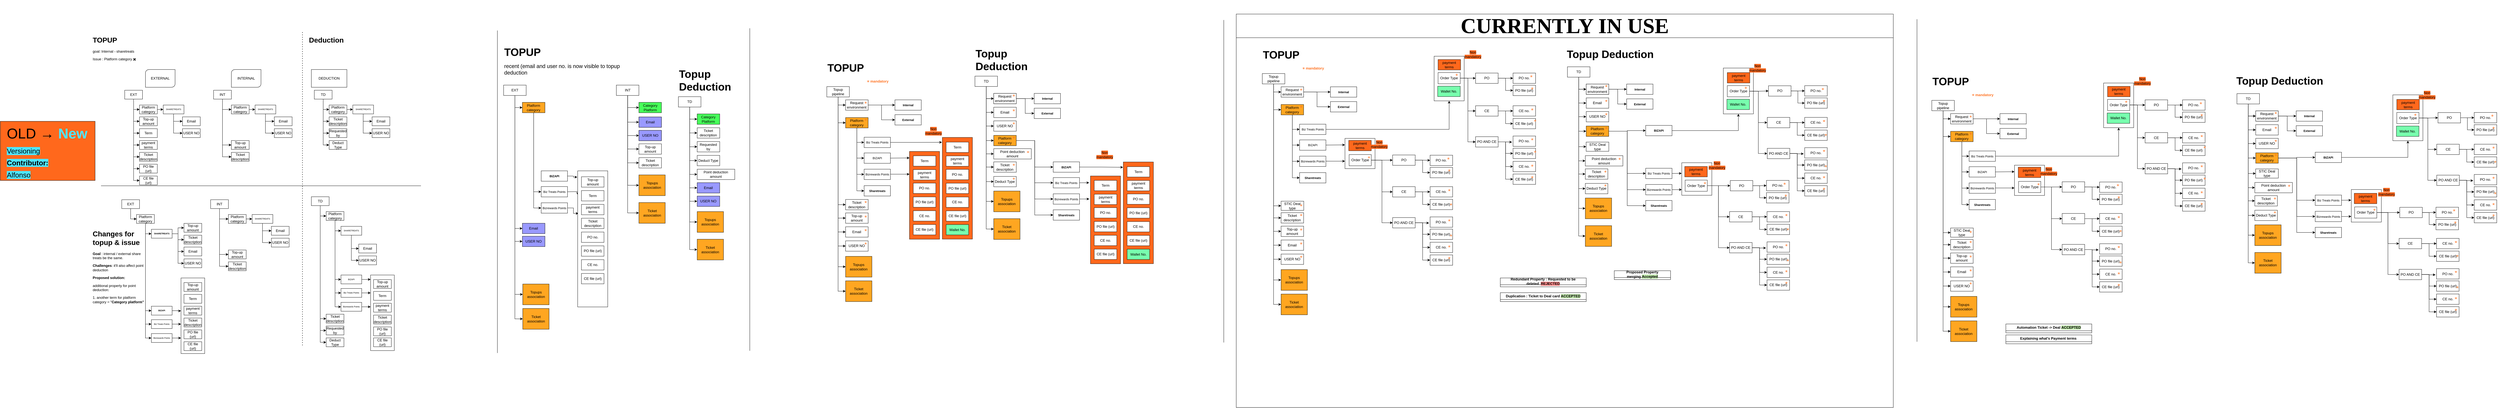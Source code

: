 <mxfile version="24.7.6">
  <diagram name="Deduction and Topup" id="UO4i1Ba0TmrfY3dvPFhu">
    <mxGraphModel dx="1230" dy="1661" grid="1" gridSize="10" guides="1" tooltips="1" connect="1" arrows="1" fold="1" page="1" pageScale="1" pageWidth="850" pageHeight="1100" math="0" shadow="0">
      <root>
        <mxCell id="0" />
        <mxCell id="1" parent="0" />
        <mxCell id="NrSmDG0tiZPIiMHzGVAW-1" value="&lt;font face=&quot;Georgia&quot; style=&quot;font-size: 72px;&quot;&gt;CURRENTLY IN USE&lt;/font&gt;" style="swimlane;whiteSpace=wrap;html=1;startSize=80;" vertex="1" parent="1">
          <mxGeometry x="4192.04" y="-52.5" width="2217.96" height="1329.8" as="geometry" />
        </mxCell>
        <mxCell id="qgcOCp2I5UMnZzc9ohqy-178" value="Redundant Property : Requested to be deleted&amp;nbsp;&amp;nbsp;&lt;span style=&quot;background-color: rgb(255, 140, 140); text-align: left;&quot;&gt;REJECTED&lt;/span&gt;" style="swimlane;whiteSpace=wrap;html=1;" parent="NrSmDG0tiZPIiMHzGVAW-1" vertex="1" collapsed="1">
          <mxGeometry x="891.39" y="892" width="290" height="30" as="geometry">
            <mxRectangle x="6080" y="777.1" width="420" height="289.39" as="alternateBounds" />
          </mxGeometry>
        </mxCell>
        <mxCell id="qgcOCp2I5UMnZzc9ohqy-179" value="&lt;h1 style=&quot;margin-top: 0px;&quot;&gt;Goal&lt;/h1&gt;&lt;p&gt;☻As per Ms. Jamie and Jules&lt;/p&gt;&lt;p&gt;&lt;span style=&quot;white-space: pre;&quot;&gt;&#x9;&lt;/span&gt;♦ Wallet No. and User No. is &lt;span style=&quot;white-space: pre;&quot;&gt;&#x9;&lt;/span&gt;the same.&lt;/p&gt;" style="text;html=1;whiteSpace=wrap;overflow=hidden;rounded=0;" parent="qgcOCp2I5UMnZzc9ohqy-178" vertex="1">
          <mxGeometry x="195.6" y="57.45" width="180" height="120" as="geometry" />
        </mxCell>
        <mxCell id="qgcOCp2I5UMnZzc9ohqy-254" value="Wallet No." style="rounded=0;whiteSpace=wrap;html=1;fillColor=#78FFAE;" parent="qgcOCp2I5UMnZzc9ohqy-178" vertex="1">
          <mxGeometry x="50.6" y="142.43" width="76.114" height="35.025" as="geometry" />
        </mxCell>
        <mxCell id="qgcOCp2I5UMnZzc9ohqy-180" value="&lt;b style=&quot;background-color: rgb(255, 255, 255);&quot;&gt;&lt;font color=&quot;#ff0000&quot;&gt;To delete&lt;/font&gt;&lt;/b&gt;" style="text;html=1;align=center;verticalAlign=middle;whiteSpace=wrap;rounded=0;" parent="qgcOCp2I5UMnZzc9ohqy-178" vertex="1">
          <mxGeometry x="110.6" y="120.0" width="60" height="30" as="geometry" />
        </mxCell>
        <mxCell id="qgcOCp2I5UMnZzc9ohqy-255" value="USER NO" style="rounded=0;whiteSpace=wrap;html=1;fillColor=none;" parent="qgcOCp2I5UMnZzc9ohqy-178" vertex="1">
          <mxGeometry x="50.6" y="69.405" width="76.114" height="35.025" as="geometry" />
        </mxCell>
        <mxCell id="qgcOCp2I5UMnZzc9ohqy-269" value="&lt;h1 style=&quot;margin-top: 0px;&quot;&gt;&lt;span style=&quot;background-color: rgb(255, 140, 140);&quot;&gt;REJECT&lt;/span&gt;&lt;/h1&gt;&lt;p&gt;Wallet No. would be a future feature in BizTreats.&lt;/p&gt;" style="text;html=1;whiteSpace=wrap;overflow=hidden;rounded=0;" parent="qgcOCp2I5UMnZzc9ohqy-178" vertex="1">
          <mxGeometry x="150" y="169.39" width="180" height="120" as="geometry" />
        </mxCell>
        <mxCell id="qgcOCp2I5UMnZzc9ohqy-256" value="Duplication : Ticket to Deal card&amp;nbsp;&lt;span style=&quot;text-align: left; background-color: rgb(185, 224, 165);&quot;&gt;ACCEPTED&lt;/span&gt;" style="swimlane;whiteSpace=wrap;html=1;" parent="NrSmDG0tiZPIiMHzGVAW-1" vertex="1" collapsed="1">
          <mxGeometry x="891.39" y="941.74" width="290" height="30" as="geometry">
            <mxRectangle x="891.39" y="941.74" width="410.6" height="388.06" as="alternateBounds" />
          </mxGeometry>
        </mxCell>
        <mxCell id="qgcOCp2I5UMnZzc9ohqy-257" value="&lt;h1 style=&quot;margin-top: 0px;&quot;&gt;New Deal Pipeline&lt;/h1&gt;&lt;p&gt;☻CS TOP-UP Pipelines&lt;/p&gt;" style="text;html=1;whiteSpace=wrap;overflow=hidden;rounded=0;" parent="qgcOCp2I5UMnZzc9ohqy-256" vertex="1">
          <mxGeometry x="221.83" y="40" width="180" height="150" as="geometry" />
        </mxCell>
        <mxCell id="qgcOCp2I5UMnZzc9ohqy-258" value="&lt;h1 style=&quot;text-align: left; margin-top: 0px;&quot;&gt;&lt;font style=&quot;font-size: 10px;&quot;&gt;New Deal Pipeline&lt;/font&gt;&lt;/h1&gt;" style="rounded=0;whiteSpace=wrap;html=1;fillColor=#78FFAE;" parent="qgcOCp2I5UMnZzc9ohqy-256" vertex="1">
          <mxGeometry x="11.83" y="164.98" width="128.17" height="25.02" as="geometry" />
        </mxCell>
        <mxCell id="qgcOCp2I5UMnZzc9ohqy-260" value="TOPUP Ticket created" style="rounded=0;whiteSpace=wrap;html=1;fillColor=none;" parent="qgcOCp2I5UMnZzc9ohqy-256" vertex="1">
          <mxGeometry x="10" y="40" width="87.94" height="43.09" as="geometry" />
        </mxCell>
        <mxCell id="qgcOCp2I5UMnZzc9ohqy-261" value="" style="endArrow=classic;html=1;rounded=0;exitX=1;exitY=0.5;exitDx=0;exitDy=0;entryX=0.5;entryY=0;entryDx=0;entryDy=0;" parent="qgcOCp2I5UMnZzc9ohqy-256" source="qgcOCp2I5UMnZzc9ohqy-260" target="qgcOCp2I5UMnZzc9ohqy-258" edge="1">
          <mxGeometry relative="1" as="geometry">
            <mxPoint x="281.83" y="38.06" as="sourcePoint" />
            <mxPoint x="441.83" y="38.06" as="targetPoint" />
            <Array as="points">
              <mxPoint x="161.83" y="118.06" />
            </Array>
          </mxGeometry>
        </mxCell>
        <mxCell id="qgcOCp2I5UMnZzc9ohqy-262" value="DUPLICATE&lt;div&gt;to Deals&lt;/div&gt;" style="edgeLabel;resizable=0;html=1;;align=center;verticalAlign=middle;" parent="qgcOCp2I5UMnZzc9ohqy-261" connectable="0" vertex="1">
          <mxGeometry relative="1" as="geometry">
            <mxPoint x="5" y="-5" as="offset" />
          </mxGeometry>
        </mxCell>
        <mxCell id="qgcOCp2I5UMnZzc9ohqy-263" value="Trigger" style="edgeLabel;resizable=0;html=1;;align=left;verticalAlign=bottom;" parent="qgcOCp2I5UMnZzc9ohqy-261" connectable="0" vertex="1">
          <mxGeometry x="-1" relative="1" as="geometry" />
        </mxCell>
        <mxCell id="qgcOCp2I5UMnZzc9ohqy-264" value="Target" style="edgeLabel;resizable=0;html=1;;align=right;verticalAlign=bottom;" parent="qgcOCp2I5UMnZzc9ohqy-261" connectable="0" vertex="1">
          <mxGeometry x="1" relative="1" as="geometry" />
        </mxCell>
        <mxCell id="qgcOCp2I5UMnZzc9ohqy-266" value="&lt;b style=&quot;background-color: rgb(255, 255, 255);&quot;&gt;&lt;font color=&quot;#ff0000&quot;&gt;HubSpot&lt;/font&gt;&lt;/b&gt;&lt;div&gt;&lt;b style=&quot;background-color: rgb(255, 255, 255);&quot;&gt;&lt;font color=&quot;#ff0000&quot;&gt;workflows&lt;/font&gt;&lt;/b&gt;&lt;/div&gt;" style="text;html=1;align=center;verticalAlign=middle;whiteSpace=wrap;rounded=0;" parent="qgcOCp2I5UMnZzc9ohqy-256" vertex="1">
          <mxGeometry x="131.83" y="148.06" width="60" height="30" as="geometry" />
        </mxCell>
        <mxCell id="qgcOCp2I5UMnZzc9ohqy-267" value="&lt;h1 style=&quot;margin-top: 0px;&quot;&gt;Properties requirements&lt;/h1&gt;&lt;p&gt;☻This&#39;ll copy the current Top Up ticket property to the New&amp;nbsp; &amp;nbsp; &amp;nbsp; deal pipeline &lt;b&gt;applicable only to STIC CS team&lt;/b&gt;.&lt;/p&gt;&lt;p&gt;&amp;nbsp; &amp;nbsp; &amp;nbsp;Ticket name = Deal Name&lt;/p&gt;&lt;p&gt;&amp;nbsp; &amp;nbsp; &amp;nbsp;Top-up Amount = Amount&lt;/p&gt;" style="text;html=1;whiteSpace=wrap;overflow=hidden;rounded=0;" parent="qgcOCp2I5UMnZzc9ohqy-256" vertex="1">
          <mxGeometry x="41.83" y="238.06" width="328.17" height="150" as="geometry" />
        </mxCell>
        <mxCell id="qgcOCp2I5UMnZzc9ohqy-268" value="&lt;span style=&quot;background-color: rgb(255, 255, 255);&quot;&gt;&lt;b style=&quot;&quot;&gt;&lt;font color=&quot;#ff681c&quot;&gt;name&lt;/font&gt;&lt;/b&gt;&lt;/span&gt;" style="text;html=1;align=center;verticalAlign=middle;whiteSpace=wrap;rounded=0;" parent="qgcOCp2I5UMnZzc9ohqy-256" vertex="1">
          <mxGeometry x="331.83" y="100.0" width="60" height="30" as="geometry" />
        </mxCell>
        <mxCell id="CvFwoGScMNPYBczpcx6Q-17" value="" style="group" parent="1" vertex="1" connectable="0">
          <mxGeometry x="1630" y="-100" width="1110.004" height="1185" as="geometry" />
        </mxCell>
        <mxCell id="tFD-mgPpHPgWepGsItV7-3" style="edgeStyle=orthogonalEdgeStyle;rounded=0;orthogonalLoop=1;jettySize=auto;html=1;entryX=0;entryY=0.5;entryDx=0;entryDy=0;" parent="CvFwoGScMNPYBczpcx6Q-17" source="tFD-mgPpHPgWepGsItV7-4" target="tFD-mgPpHPgWepGsItV7-7" edge="1">
          <mxGeometry relative="1" as="geometry" />
        </mxCell>
        <mxCell id="CvFwoGScMNPYBczpcx6Q-5" style="edgeStyle=orthogonalEdgeStyle;rounded=0;orthogonalLoop=1;jettySize=auto;html=1;entryX=0;entryY=0.5;entryDx=0;entryDy=0;" parent="CvFwoGScMNPYBczpcx6Q-17" source="tFD-mgPpHPgWepGsItV7-4" target="CvFwoGScMNPYBczpcx6Q-4" edge="1">
          <mxGeometry relative="1" as="geometry" />
        </mxCell>
        <mxCell id="CvFwoGScMNPYBczpcx6Q-9" style="edgeStyle=orthogonalEdgeStyle;rounded=0;orthogonalLoop=1;jettySize=auto;html=1;entryX=0;entryY=0.5;entryDx=0;entryDy=0;" parent="CvFwoGScMNPYBczpcx6Q-17" source="tFD-mgPpHPgWepGsItV7-4" target="CvFwoGScMNPYBczpcx6Q-8" edge="1">
          <mxGeometry relative="1" as="geometry" />
        </mxCell>
        <mxCell id="jp4SlT_vMWUskMpTl-hW-119" style="edgeStyle=orthogonalEdgeStyle;rounded=0;orthogonalLoop=1;jettySize=auto;html=1;entryX=0;entryY=0.5;entryDx=0;entryDy=0;" parent="CvFwoGScMNPYBczpcx6Q-17" source="tFD-mgPpHPgWepGsItV7-4" target="jp4SlT_vMWUskMpTl-hW-111" edge="1">
          <mxGeometry relative="1" as="geometry" />
        </mxCell>
        <mxCell id="jp4SlT_vMWUskMpTl-hW-120" style="edgeStyle=orthogonalEdgeStyle;rounded=0;orthogonalLoop=1;jettySize=auto;html=1;entryX=0;entryY=0.5;entryDx=0;entryDy=0;" parent="CvFwoGScMNPYBczpcx6Q-17" source="tFD-mgPpHPgWepGsItV7-4" target="jp4SlT_vMWUskMpTl-hW-110" edge="1">
          <mxGeometry relative="1" as="geometry" />
        </mxCell>
        <mxCell id="tFD-mgPpHPgWepGsItV7-4" value="EXT" style="rounded=0;whiteSpace=wrap;html=1;" parent="CvFwoGScMNPYBczpcx6Q-17" vertex="1">
          <mxGeometry x="89" y="287.647" width="76.114" height="35.025" as="geometry" />
        </mxCell>
        <mxCell id="tFD-mgPpHPgWepGsItV7-6" style="edgeStyle=orthogonalEdgeStyle;rounded=0;orthogonalLoop=1;jettySize=auto;html=1;entryX=0;entryY=0.5;entryDx=0;entryDy=0;" parent="CvFwoGScMNPYBczpcx6Q-17" source="tFD-mgPpHPgWepGsItV7-7" target="tFD-mgPpHPgWepGsItV7-23" edge="1">
          <mxGeometry relative="1" as="geometry" />
        </mxCell>
        <mxCell id="jp4SlT_vMWUskMpTl-hW-121" style="edgeStyle=orthogonalEdgeStyle;rounded=0;orthogonalLoop=1;jettySize=auto;html=1;entryX=0;entryY=0.5;entryDx=0;entryDy=0;" parent="CvFwoGScMNPYBczpcx6Q-17" source="tFD-mgPpHPgWepGsItV7-7" target="tFD-mgPpHPgWepGsItV7-25" edge="1">
          <mxGeometry relative="1" as="geometry" />
        </mxCell>
        <mxCell id="tFD-mgPpHPgWepGsItV7-7" value="Platform category" style="rounded=0;whiteSpace=wrap;html=1;fillColor=#FFA621;" parent="CvFwoGScMNPYBczpcx6Q-17" vertex="1">
          <mxGeometry x="152.429" y="346.021" width="76.114" height="35.025" as="geometry" />
        </mxCell>
        <mxCell id="tFD-mgPpHPgWepGsItV7-20" value="&lt;font style=&quot;font-size: 10px;&quot;&gt;BIZAPI&lt;/font&gt;" style="rounded=0;whiteSpace=wrap;html=1;fontSize=7;fontStyle=1" parent="CvFwoGScMNPYBczpcx6Q-17" vertex="1">
          <mxGeometry x="215.857" y="577.453" width="88.8" height="35.025" as="geometry" />
        </mxCell>
        <mxCell id="tFD-mgPpHPgWepGsItV7-23" value="&lt;font style=&quot;font-size: 10px;&quot;&gt;Biz Treats Points&lt;/font&gt;" style="rounded=0;whiteSpace=wrap;html=1;fontSize=7;" parent="CvFwoGScMNPYBczpcx6Q-17" vertex="1">
          <mxGeometry x="215.857" y="630.573" width="88.8" height="35.025" as="geometry" />
        </mxCell>
        <mxCell id="tFD-mgPpHPgWepGsItV7-24" style="edgeStyle=orthogonalEdgeStyle;rounded=0;orthogonalLoop=1;jettySize=auto;html=1;entryX=0.027;entryY=0.313;entryDx=0;entryDy=0;entryPerimeter=0;" parent="CvFwoGScMNPYBczpcx6Q-17" source="tFD-mgPpHPgWepGsItV7-25" target="tFD-mgPpHPgWepGsItV7-2" edge="1">
          <mxGeometry relative="1" as="geometry">
            <mxPoint x="342.714" y="833.448" as="targetPoint" />
          </mxGeometry>
        </mxCell>
        <mxCell id="tFD-mgPpHPgWepGsItV7-25" value="&lt;font style=&quot;font-size: 10px;&quot;&gt;Bizrewards Points&lt;/font&gt;" style="rounded=0;whiteSpace=wrap;html=1;fontSize=7;" parent="CvFwoGScMNPYBczpcx6Q-17" vertex="1">
          <mxGeometry x="215.857" y="685.445" width="88.8" height="35.025" as="geometry" />
        </mxCell>
        <mxCell id="tFD-mgPpHPgWepGsItV7-26" style="edgeStyle=orthogonalEdgeStyle;rounded=0;orthogonalLoop=1;jettySize=auto;html=1;entryX=-0.013;entryY=0.046;entryDx=0;entryDy=0;entryPerimeter=0;" parent="CvFwoGScMNPYBczpcx6Q-17" source="tFD-mgPpHPgWepGsItV7-20" target="tFD-mgPpHPgWepGsItV7-2" edge="1">
          <mxGeometry relative="1" as="geometry">
            <mxPoint x="342.714" y="726.039" as="targetPoint" />
          </mxGeometry>
        </mxCell>
        <mxCell id="tFD-mgPpHPgWepGsItV7-27" style="edgeStyle=orthogonalEdgeStyle;rounded=0;orthogonalLoop=1;jettySize=auto;html=1;entryX=0;entryY=0.177;entryDx=0;entryDy=0;entryPerimeter=0;exitX=1;exitY=0.5;exitDx=0;exitDy=0;" parent="CvFwoGScMNPYBczpcx6Q-17" source="tFD-mgPpHPgWepGsItV7-23" target="tFD-mgPpHPgWepGsItV7-2" edge="1">
          <mxGeometry relative="1" as="geometry">
            <mxPoint x="342.714" y="778.576" as="targetPoint" />
            <Array as="points">
              <mxPoint x="309" y="648.45" />
              <mxPoint x="329" y="647.45" />
            </Array>
          </mxGeometry>
        </mxCell>
        <mxCell id="tFD-mgPpHPgWepGsItV7-34" value="Top-up amount" style="rounded=0;whiteSpace=wrap;html=1;" parent="CvFwoGScMNPYBczpcx6Q-17" vertex="1">
          <mxGeometry x="545.686" y="486.12" width="76.114" height="35.025" as="geometry" />
        </mxCell>
        <mxCell id="tFD-mgPpHPgWepGsItV7-35" value="Ticket description" style="rounded=0;whiteSpace=wrap;html=1;" parent="CvFwoGScMNPYBczpcx6Q-17" vertex="1">
          <mxGeometry x="545.686" y="532.819" width="76.114" height="35.025" as="geometry" />
        </mxCell>
        <mxCell id="tFD-mgPpHPgWepGsItV7-36" style="edgeStyle=orthogonalEdgeStyle;rounded=0;orthogonalLoop=1;jettySize=auto;html=1;entryX=0;entryY=0.5;entryDx=0;entryDy=0;" parent="CvFwoGScMNPYBczpcx6Q-17" source="tFD-mgPpHPgWepGsItV7-39" target="tFD-mgPpHPgWepGsItV7-41" edge="1">
          <mxGeometry relative="1" as="geometry" />
        </mxCell>
        <mxCell id="tFD-mgPpHPgWepGsItV7-37" style="edgeStyle=orthogonalEdgeStyle;rounded=0;orthogonalLoop=1;jettySize=auto;html=1;entryX=0;entryY=0.5;entryDx=0;entryDy=0;" parent="CvFwoGScMNPYBczpcx6Q-17" source="tFD-mgPpHPgWepGsItV7-39" target="tFD-mgPpHPgWepGsItV7-34" edge="1">
          <mxGeometry relative="1" as="geometry" />
        </mxCell>
        <mxCell id="tFD-mgPpHPgWepGsItV7-38" style="edgeStyle=orthogonalEdgeStyle;rounded=0;orthogonalLoop=1;jettySize=auto;html=1;entryX=0;entryY=0.5;entryDx=0;entryDy=0;" parent="CvFwoGScMNPYBczpcx6Q-17" source="tFD-mgPpHPgWepGsItV7-39" target="tFD-mgPpHPgWepGsItV7-35" edge="1">
          <mxGeometry relative="1" as="geometry" />
        </mxCell>
        <mxCell id="CvFwoGScMNPYBczpcx6Q-15" style="edgeStyle=orthogonalEdgeStyle;rounded=0;orthogonalLoop=1;jettySize=auto;html=1;entryX=0;entryY=0.5;entryDx=0;entryDy=0;" parent="CvFwoGScMNPYBczpcx6Q-17" source="tFD-mgPpHPgWepGsItV7-39" target="CvFwoGScMNPYBczpcx6Q-13" edge="1">
          <mxGeometry relative="1" as="geometry" />
        </mxCell>
        <mxCell id="CvFwoGScMNPYBczpcx6Q-16" style="edgeStyle=orthogonalEdgeStyle;rounded=0;orthogonalLoop=1;jettySize=auto;html=1;entryX=0;entryY=0.5;entryDx=0;entryDy=0;" parent="CvFwoGScMNPYBczpcx6Q-17" source="tFD-mgPpHPgWepGsItV7-39" target="CvFwoGScMNPYBczpcx6Q-14" edge="1">
          <mxGeometry relative="1" as="geometry" />
        </mxCell>
        <mxCell id="jp4SlT_vMWUskMpTl-hW-126" style="edgeStyle=orthogonalEdgeStyle;rounded=0;orthogonalLoop=1;jettySize=auto;html=1;entryX=0;entryY=0.5;entryDx=0;entryDy=0;" parent="CvFwoGScMNPYBczpcx6Q-17" source="tFD-mgPpHPgWepGsItV7-39" target="jp4SlT_vMWUskMpTl-hW-124" edge="1">
          <mxGeometry relative="1" as="geometry" />
        </mxCell>
        <mxCell id="jp4SlT_vMWUskMpTl-hW-127" style="edgeStyle=orthogonalEdgeStyle;rounded=0;orthogonalLoop=1;jettySize=auto;html=1;entryX=0;entryY=0.5;entryDx=0;entryDy=0;" parent="CvFwoGScMNPYBczpcx6Q-17" source="tFD-mgPpHPgWepGsItV7-39" target="jp4SlT_vMWUskMpTl-hW-125" edge="1">
          <mxGeometry relative="1" as="geometry" />
        </mxCell>
        <mxCell id="tFD-mgPpHPgWepGsItV7-39" value="INT" style="rounded=0;whiteSpace=wrap;html=1;" parent="CvFwoGScMNPYBczpcx6Q-17" vertex="1">
          <mxGeometry x="469.571" y="287.647" width="76.114" height="35.025" as="geometry" />
        </mxCell>
        <mxCell id="tFD-mgPpHPgWepGsItV7-41" value="Category Platform" style="rounded=0;whiteSpace=wrap;html=1;fillColor=#47FF5A;" parent="CvFwoGScMNPYBczpcx6Q-17" vertex="1">
          <mxGeometry x="545.686" y="346.021" width="76.114" height="35.025" as="geometry" />
        </mxCell>
        <mxCell id="tFD-mgPpHPgWepGsItV7-50" value="Category Platform" style="rounded=0;whiteSpace=wrap;html=1;fillColor=#47FF5A;" parent="CvFwoGScMNPYBczpcx6Q-17" vertex="1">
          <mxGeometry x="742.433" y="385.112" width="76.114" height="35.025" as="geometry" />
        </mxCell>
        <mxCell id="tFD-mgPpHPgWepGsItV7-56" value="Ticket description" style="rounded=0;whiteSpace=wrap;html=1;" parent="CvFwoGScMNPYBczpcx6Q-17" vertex="1">
          <mxGeometry x="742.433" y="431.811" width="76.114" height="35.025" as="geometry" />
        </mxCell>
        <mxCell id="tFD-mgPpHPgWepGsItV7-57" value="Requested by" style="rounded=0;whiteSpace=wrap;html=1;" parent="CvFwoGScMNPYBczpcx6Q-17" vertex="1">
          <mxGeometry x="742.433" y="478.511" width="76.114" height="35.025" as="geometry" />
        </mxCell>
        <mxCell id="tFD-mgPpHPgWepGsItV7-58" value="Deduct Type" style="rounded=0;whiteSpace=wrap;html=1;" parent="CvFwoGScMNPYBczpcx6Q-17" vertex="1">
          <mxGeometry x="742.433" y="525.21" width="76.114" height="35.025" as="geometry" />
        </mxCell>
        <mxCell id="tFD-mgPpHPgWepGsItV7-59" style="edgeStyle=orthogonalEdgeStyle;rounded=0;orthogonalLoop=1;jettySize=auto;html=1;entryX=0;entryY=0.5;entryDx=0;entryDy=0;" parent="CvFwoGScMNPYBczpcx6Q-17" source="tFD-mgPpHPgWepGsItV7-63" target="tFD-mgPpHPgWepGsItV7-50" edge="1">
          <mxGeometry relative="1" as="geometry" />
        </mxCell>
        <mxCell id="tFD-mgPpHPgWepGsItV7-60" style="edgeStyle=orthogonalEdgeStyle;rounded=0;orthogonalLoop=1;jettySize=auto;html=1;entryX=0;entryY=0.5;entryDx=0;entryDy=0;" parent="CvFwoGScMNPYBczpcx6Q-17" source="tFD-mgPpHPgWepGsItV7-63" target="tFD-mgPpHPgWepGsItV7-56" edge="1">
          <mxGeometry relative="1" as="geometry" />
        </mxCell>
        <mxCell id="tFD-mgPpHPgWepGsItV7-61" style="edgeStyle=orthogonalEdgeStyle;rounded=0;orthogonalLoop=1;jettySize=auto;html=1;entryX=0;entryY=0.5;entryDx=0;entryDy=0;" parent="CvFwoGScMNPYBczpcx6Q-17" source="tFD-mgPpHPgWepGsItV7-63" target="tFD-mgPpHPgWepGsItV7-57" edge="1">
          <mxGeometry relative="1" as="geometry" />
        </mxCell>
        <mxCell id="tFD-mgPpHPgWepGsItV7-62" style="edgeStyle=orthogonalEdgeStyle;rounded=0;orthogonalLoop=1;jettySize=auto;html=1;entryX=0;entryY=0.5;entryDx=0;entryDy=0;" parent="CvFwoGScMNPYBczpcx6Q-17" source="tFD-mgPpHPgWepGsItV7-63" target="tFD-mgPpHPgWepGsItV7-58" edge="1">
          <mxGeometry relative="1" as="geometry" />
        </mxCell>
        <mxCell id="tFD-mgPpHPgWepGsItV7-65" style="edgeStyle=orthogonalEdgeStyle;rounded=0;orthogonalLoop=1;jettySize=auto;html=1;entryX=0;entryY=0.5;entryDx=0;entryDy=0;" parent="CvFwoGScMNPYBczpcx6Q-17" source="tFD-mgPpHPgWepGsItV7-63" target="tFD-mgPpHPgWepGsItV7-64" edge="1">
          <mxGeometry relative="1" as="geometry" />
        </mxCell>
        <mxCell id="CvFwoGScMNPYBczpcx6Q-11" style="edgeStyle=orthogonalEdgeStyle;rounded=0;orthogonalLoop=1;jettySize=auto;html=1;entryX=0;entryY=0.5;entryDx=0;entryDy=0;" parent="CvFwoGScMNPYBczpcx6Q-17" source="tFD-mgPpHPgWepGsItV7-63" target="CvFwoGScMNPYBczpcx6Q-6" edge="1">
          <mxGeometry relative="1" as="geometry" />
        </mxCell>
        <mxCell id="CvFwoGScMNPYBczpcx6Q-12" style="edgeStyle=orthogonalEdgeStyle;rounded=0;orthogonalLoop=1;jettySize=auto;html=1;entryX=0;entryY=0.5;entryDx=0;entryDy=0;" parent="CvFwoGScMNPYBczpcx6Q-17" source="tFD-mgPpHPgWepGsItV7-63" target="CvFwoGScMNPYBczpcx6Q-7" edge="1">
          <mxGeometry relative="1" as="geometry" />
        </mxCell>
        <mxCell id="aQa93u4lc_Z018DIoV98-7" style="edgeStyle=orthogonalEdgeStyle;rounded=0;orthogonalLoop=1;jettySize=auto;html=1;entryX=0;entryY=0.5;entryDx=0;entryDy=0;" parent="CvFwoGScMNPYBczpcx6Q-17" source="tFD-mgPpHPgWepGsItV7-63" target="aQa93u4lc_Z018DIoV98-5" edge="1">
          <mxGeometry relative="1" as="geometry" />
        </mxCell>
        <mxCell id="aQa93u4lc_Z018DIoV98-8" style="edgeStyle=orthogonalEdgeStyle;rounded=0;orthogonalLoop=1;jettySize=auto;html=1;entryX=0;entryY=0.5;entryDx=0;entryDy=0;" parent="CvFwoGScMNPYBczpcx6Q-17" source="tFD-mgPpHPgWepGsItV7-63" target="aQa93u4lc_Z018DIoV98-6" edge="1">
          <mxGeometry relative="1" as="geometry" />
        </mxCell>
        <mxCell id="tFD-mgPpHPgWepGsItV7-63" value="TD" style="rounded=0;whiteSpace=wrap;html=1;" parent="CvFwoGScMNPYBczpcx6Q-17" vertex="1">
          <mxGeometry x="679.004" y="326.738" width="76.114" height="35.025" as="geometry" />
        </mxCell>
        <mxCell id="tFD-mgPpHPgWepGsItV7-64" value="Point deduction amount" style="rounded=0;whiteSpace=wrap;html=1;" parent="CvFwoGScMNPYBczpcx6Q-17" vertex="1">
          <mxGeometry x="742.433" y="571.91" width="126.857" height="35.025" as="geometry" />
        </mxCell>
        <mxCell id="tFD-mgPpHPgWepGsItV7-66" value="&lt;h1 style=&quot;margin-top: 0px;&quot;&gt;&lt;font style=&quot;font-size: 36px;&quot;&gt;TOPUP&lt;/font&gt;&lt;/h1&gt;&lt;p&gt;&lt;span style=&quot;font-size: 18px;&quot;&gt;recent (email and user no. is now visible to topup deduction&lt;/span&gt;&lt;/p&gt;" style="text;html=1;whiteSpace=wrap;overflow=hidden;rounded=0;" parent="CvFwoGScMNPYBczpcx6Q-17" vertex="1">
          <mxGeometry x="89" y="147.55" width="469.371" height="140.099" as="geometry" />
        </mxCell>
        <mxCell id="tFD-mgPpHPgWepGsItV7-67" value="&lt;h1 style=&quot;margin-top: 0px;&quot;&gt;&lt;font style=&quot;font-size: 36px;&quot;&gt;Topup Deduction&lt;/font&gt;&lt;/h1&gt;" style="text;html=1;whiteSpace=wrap;overflow=hidden;rounded=0;" parent="CvFwoGScMNPYBczpcx6Q-17" vertex="1">
          <mxGeometry x="679.007" y="222.047" width="241.029" height="81.724" as="geometry" />
        </mxCell>
        <mxCell id="CvFwoGScMNPYBczpcx6Q-4" value="Topups&lt;div&gt;association&lt;/div&gt;" style="rounded=0;whiteSpace=wrap;html=1;fillColor=#FFA621;" parent="CvFwoGScMNPYBczpcx6Q-17" vertex="1">
          <mxGeometry x="153.629" y="959.999" width="88.8" height="70.049" as="geometry" />
        </mxCell>
        <mxCell id="CvFwoGScMNPYBczpcx6Q-6" value="Topups&lt;div&gt;association&lt;/div&gt;" style="rounded=0;whiteSpace=wrap;html=1;fillColor=#FFA621;" parent="CvFwoGScMNPYBczpcx6Q-17" vertex="1">
          <mxGeometry x="742.433" y="715.174" width="88.8" height="70.049" as="geometry" />
        </mxCell>
        <mxCell id="CvFwoGScMNPYBczpcx6Q-7" value="Ticket&lt;div&gt;association&lt;/div&gt;" style="rounded=0;whiteSpace=wrap;html=1;fillColor=#FFA621;" parent="CvFwoGScMNPYBczpcx6Q-17" vertex="1">
          <mxGeometry x="742.433" y="808.573" width="88.8" height="70.049" as="geometry" />
        </mxCell>
        <mxCell id="CvFwoGScMNPYBczpcx6Q-8" value="Ticket&lt;div&gt;association&lt;/div&gt;" style="rounded=0;whiteSpace=wrap;html=1;fillColor=#FFA621;" parent="CvFwoGScMNPYBczpcx6Q-17" vertex="1">
          <mxGeometry x="153.629" y="1042.691" width="88.8" height="70.049" as="geometry" />
        </mxCell>
        <mxCell id="CvFwoGScMNPYBczpcx6Q-13" value="Topups&lt;div&gt;association&lt;/div&gt;" style="rounded=0;whiteSpace=wrap;html=1;fillColor=#FFA621;" parent="CvFwoGScMNPYBczpcx6Q-17" vertex="1">
          <mxGeometry x="545.686" y="591.194" width="88.8" height="70.049" as="geometry" />
        </mxCell>
        <mxCell id="CvFwoGScMNPYBczpcx6Q-14" value="Ticket&lt;div&gt;association&lt;/div&gt;" style="rounded=0;whiteSpace=wrap;html=1;fillColor=#FFA621;" parent="CvFwoGScMNPYBczpcx6Q-17" vertex="1">
          <mxGeometry x="545.686" y="684.593" width="88.8" height="70.049" as="geometry" />
        </mxCell>
        <mxCell id="jp4SlT_vMWUskMpTl-hW-97" value="Email" style="rounded=0;whiteSpace=wrap;html=1;" parent="CvFwoGScMNPYBczpcx6Q-17" vertex="1">
          <mxGeometry x="545.689" y="395.341" width="76.114" height="35.025" as="geometry" />
        </mxCell>
        <mxCell id="jp4SlT_vMWUskMpTl-hW-98" value="USER NO" style="rounded=0;whiteSpace=wrap;html=1;" parent="CvFwoGScMNPYBczpcx6Q-17" vertex="1">
          <mxGeometry x="545.689" y="440.61" width="76.114" height="35.025" as="geometry" />
        </mxCell>
        <mxCell id="jp4SlT_vMWUskMpTl-hW-110" value="USER NO" style="rounded=0;whiteSpace=wrap;html=1;fillColor=#9999FF;" parent="CvFwoGScMNPYBczpcx6Q-17" vertex="1">
          <mxGeometry x="152.43" y="798.415" width="76.114" height="35.025" as="geometry" />
        </mxCell>
        <mxCell id="jp4SlT_vMWUskMpTl-hW-111" value="Email" style="rounded=0;whiteSpace=wrap;html=1;fillColor=#9999FF;" parent="CvFwoGScMNPYBczpcx6Q-17" vertex="1">
          <mxGeometry x="152.43" y="754.645" width="76.114" height="35.025" as="geometry" />
        </mxCell>
        <mxCell id="jp4SlT_vMWUskMpTl-hW-112" value="" style="group" parent="CvFwoGScMNPYBczpcx6Q-17" vertex="1" connectable="0">
          <mxGeometry x="339" y="577.45" width="101.49" height="460" as="geometry" />
        </mxCell>
        <mxCell id="tFD-mgPpHPgWepGsItV7-2" value="" style="rounded=0;whiteSpace=wrap;html=1;" parent="jp4SlT_vMWUskMpTl-hW-112" vertex="1">
          <mxGeometry width="101.49" height="460" as="geometry" />
        </mxCell>
        <mxCell id="tFD-mgPpHPgWepGsItV7-15" value="Top-up amount" style="rounded=0;whiteSpace=wrap;html=1;" parent="jp4SlT_vMWUskMpTl-hW-112" vertex="1">
          <mxGeometry x="12.69" y="20.004" width="76.114" height="35.025" as="geometry" />
        </mxCell>
        <mxCell id="tFD-mgPpHPgWepGsItV7-16" value="Term" style="rounded=0;whiteSpace=wrap;html=1;" parent="jp4SlT_vMWUskMpTl-hW-112" vertex="1">
          <mxGeometry x="12.69" y="66.703" width="76.114" height="35.025" as="geometry" />
        </mxCell>
        <mxCell id="tFD-mgPpHPgWepGsItV7-17" value="payment terms" style="rounded=0;whiteSpace=wrap;html=1;" parent="jp4SlT_vMWUskMpTl-hW-112" vertex="1">
          <mxGeometry x="12.69" y="113.403" width="76.114" height="35.025" as="geometry" />
        </mxCell>
        <mxCell id="tFD-mgPpHPgWepGsItV7-18" value="Ticket description" style="rounded=0;whiteSpace=wrap;html=1;" parent="jp4SlT_vMWUskMpTl-hW-112" vertex="1">
          <mxGeometry x="12.69" y="160.102" width="76.114" height="35.025" as="geometry" />
        </mxCell>
        <mxCell id="tFD-mgPpHPgWepGsItV7-19" value="PO file (url)" style="rounded=0;whiteSpace=wrap;html=1;" parent="jp4SlT_vMWUskMpTl-hW-112" vertex="1">
          <mxGeometry x="12.69" y="253.501" width="76.114" height="35.025" as="geometry" />
        </mxCell>
        <mxCell id="tFD-mgPpHPgWepGsItV7-28" value="CE file (url)" style="rounded=0;whiteSpace=wrap;html=1;" parent="jp4SlT_vMWUskMpTl-hW-112" vertex="1">
          <mxGeometry x="12.69" y="346.9" width="76.114" height="35.025" as="geometry" />
        </mxCell>
        <mxCell id="CvFwoGScMNPYBczpcx6Q-2" value="PO no." style="rounded=0;whiteSpace=wrap;html=1;fillColor=default;" parent="jp4SlT_vMWUskMpTl-hW-112" vertex="1">
          <mxGeometry x="12.69" y="206.802" width="76.114" height="35.025" as="geometry" />
        </mxCell>
        <mxCell id="CvFwoGScMNPYBczpcx6Q-3" value="CE no." style="rounded=0;whiteSpace=wrap;html=1;fillColor=default;" parent="jp4SlT_vMWUskMpTl-hW-112" vertex="1">
          <mxGeometry x="12.69" y="300.201" width="76.114" height="35.025" as="geometry" />
        </mxCell>
        <mxCell id="jp4SlT_vMWUskMpTl-hW-124" value="Email" style="rounded=0;whiteSpace=wrap;html=1;fillColor=#9999FF;" parent="CvFwoGScMNPYBczpcx6Q-17" vertex="1">
          <mxGeometry x="545.69" y="395.345" width="76.114" height="35.025" as="geometry" />
        </mxCell>
        <mxCell id="jp4SlT_vMWUskMpTl-hW-125" value="USER NO" style="rounded=0;whiteSpace=wrap;html=1;fillColor=#9999FF;" parent="CvFwoGScMNPYBczpcx6Q-17" vertex="1">
          <mxGeometry x="545.69" y="440.615" width="76.114" height="35.025" as="geometry" />
        </mxCell>
        <mxCell id="aQa93u4lc_Z018DIoV98-5" value="Email" style="rounded=0;whiteSpace=wrap;html=1;fillColor=#9999FF;" parent="CvFwoGScMNPYBczpcx6Q-17" vertex="1">
          <mxGeometry x="742.43" y="617.415" width="76.114" height="35.025" as="geometry" />
        </mxCell>
        <mxCell id="aQa93u4lc_Z018DIoV98-6" value="USER NO" style="rounded=0;whiteSpace=wrap;html=1;fillColor=#9999FF;" parent="CvFwoGScMNPYBczpcx6Q-17" vertex="1">
          <mxGeometry x="742.43" y="662.685" width="76.114" height="35.025" as="geometry" />
        </mxCell>
        <mxCell id="ur3rwo8m36pCk2JopQ4I-267" value="" style="endArrow=none;html=1;rounded=0;" parent="CvFwoGScMNPYBczpcx6Q-17" edge="1">
          <mxGeometry width="50" height="50" relative="1" as="geometry">
            <mxPoint x="920" y="1185.64" as="sourcePoint" />
            <mxPoint x="920" y="95.64" as="targetPoint" />
          </mxGeometry>
        </mxCell>
        <mxCell id="tFD-mgPpHPgWepGsItV7-1" value="" style="endArrow=none;html=1;rounded=0;" parent="CvFwoGScMNPYBczpcx6Q-17" edge="1">
          <mxGeometry width="50" height="50" relative="1" as="geometry">
            <mxPoint x="68" y="1193.09" as="sourcePoint" />
            <mxPoint x="68" y="103.09" as="targetPoint" />
          </mxGeometry>
        </mxCell>
        <mxCell id="DGBJH2zSqV6qEoHmrK1D-121" value="" style="rounded=0;whiteSpace=wrap;html=1;" parent="1" vertex="1">
          <mxGeometry x="630" y="839.5" width="80" height="255.5" as="geometry" />
        </mxCell>
        <mxCell id="DGBJH2zSqV6qEoHmrK1D-8" value="" style="group" parent="1" vertex="1" connectable="0">
          <mxGeometry x="800" y="135" width="100" height="60" as="geometry" />
        </mxCell>
        <mxCell id="DGBJH2zSqV6qEoHmrK1D-4" value="" style="verticalLabelPosition=bottom;verticalAlign=top;html=1;shape=mxgraph.basic.diag_round_rect;dx=6;whiteSpace=wrap;" parent="DGBJH2zSqV6qEoHmrK1D-8" vertex="1">
          <mxGeometry width="100" height="60" as="geometry" />
        </mxCell>
        <mxCell id="DGBJH2zSqV6qEoHmrK1D-6" value="INTERNAL" style="text;html=1;align=center;verticalAlign=middle;whiteSpace=wrap;rounded=0;" parent="DGBJH2zSqV6qEoHmrK1D-8" vertex="1">
          <mxGeometry x="20" y="15" width="60" height="30" as="geometry" />
        </mxCell>
        <mxCell id="DGBJH2zSqV6qEoHmrK1D-9" value="&lt;h1 style=&quot;margin-top: 0px;&quot;&gt;TOPUP&lt;/h1&gt;&lt;p&gt;goal: Internal - sharetreats&lt;/p&gt;&lt;p&gt;Issue : Platform category ✖️&lt;/p&gt;" style="text;html=1;whiteSpace=wrap;overflow=hidden;rounded=0;" parent="1" vertex="1">
          <mxGeometry x="330" y="15" width="180" height="120" as="geometry" />
        </mxCell>
        <mxCell id="DGBJH2zSqV6qEoHmrK1D-12" style="edgeStyle=orthogonalEdgeStyle;rounded=0;orthogonalLoop=1;jettySize=auto;html=1;entryX=0;entryY=0.5;entryDx=0;entryDy=0;" parent="1" source="DGBJH2zSqV6qEoHmrK1D-10" target="DGBJH2zSqV6qEoHmrK1D-11" edge="1">
          <mxGeometry relative="1" as="geometry" />
        </mxCell>
        <mxCell id="DGBJH2zSqV6qEoHmrK1D-18" style="edgeStyle=orthogonalEdgeStyle;rounded=0;orthogonalLoop=1;jettySize=auto;html=1;entryX=0;entryY=0.5;entryDx=0;entryDy=0;" parent="1" source="DGBJH2zSqV6qEoHmrK1D-10" target="DGBJH2zSqV6qEoHmrK1D-14" edge="1">
          <mxGeometry relative="1" as="geometry" />
        </mxCell>
        <mxCell id="DGBJH2zSqV6qEoHmrK1D-19" style="edgeStyle=orthogonalEdgeStyle;rounded=0;orthogonalLoop=1;jettySize=auto;html=1;entryX=0;entryY=0.5;entryDx=0;entryDy=0;" parent="1" source="DGBJH2zSqV6qEoHmrK1D-10" target="DGBJH2zSqV6qEoHmrK1D-15" edge="1">
          <mxGeometry relative="1" as="geometry" />
        </mxCell>
        <mxCell id="DGBJH2zSqV6qEoHmrK1D-20" style="edgeStyle=orthogonalEdgeStyle;rounded=0;orthogonalLoop=1;jettySize=auto;html=1;entryX=0;entryY=0.5;entryDx=0;entryDy=0;" parent="1" source="DGBJH2zSqV6qEoHmrK1D-10" target="DGBJH2zSqV6qEoHmrK1D-16" edge="1">
          <mxGeometry relative="1" as="geometry" />
        </mxCell>
        <mxCell id="DGBJH2zSqV6qEoHmrK1D-22" style="edgeStyle=orthogonalEdgeStyle;rounded=0;orthogonalLoop=1;jettySize=auto;html=1;entryX=0;entryY=0.5;entryDx=0;entryDy=0;" parent="1" source="DGBJH2zSqV6qEoHmrK1D-10" target="DGBJH2zSqV6qEoHmrK1D-21" edge="1">
          <mxGeometry relative="1" as="geometry" />
        </mxCell>
        <mxCell id="DGBJH2zSqV6qEoHmrK1D-25" style="edgeStyle=orthogonalEdgeStyle;rounded=0;orthogonalLoop=1;jettySize=auto;html=1;entryX=0;entryY=0.5;entryDx=0;entryDy=0;" parent="1" source="DGBJH2zSqV6qEoHmrK1D-10" target="DGBJH2zSqV6qEoHmrK1D-23" edge="1">
          <mxGeometry relative="1" as="geometry" />
        </mxCell>
        <mxCell id="DGBJH2zSqV6qEoHmrK1D-26" style="edgeStyle=orthogonalEdgeStyle;rounded=0;orthogonalLoop=1;jettySize=auto;html=1;entryX=0;entryY=0.5;entryDx=0;entryDy=0;" parent="1" source="DGBJH2zSqV6qEoHmrK1D-10" target="DGBJH2zSqV6qEoHmrK1D-24" edge="1">
          <mxGeometry relative="1" as="geometry" />
        </mxCell>
        <mxCell id="DGBJH2zSqV6qEoHmrK1D-10" value="EXT" style="rounded=0;whiteSpace=wrap;html=1;" parent="1" vertex="1">
          <mxGeometry x="440" y="205" width="60" height="30" as="geometry" />
        </mxCell>
        <mxCell id="DGBJH2zSqV6qEoHmrK1D-30" style="edgeStyle=orthogonalEdgeStyle;rounded=0;orthogonalLoop=1;jettySize=auto;html=1;entryX=0;entryY=0.5;entryDx=0;entryDy=0;" parent="1" source="DGBJH2zSqV6qEoHmrK1D-11" target="DGBJH2zSqV6qEoHmrK1D-29" edge="1">
          <mxGeometry relative="1" as="geometry" />
        </mxCell>
        <mxCell id="DGBJH2zSqV6qEoHmrK1D-11" value="Platform category" style="rounded=0;whiteSpace=wrap;html=1;" parent="1" vertex="1">
          <mxGeometry x="490" y="255" width="60" height="30" as="geometry" />
        </mxCell>
        <mxCell id="DGBJH2zSqV6qEoHmrK1D-14" value="Top-up amount" style="rounded=0;whiteSpace=wrap;html=1;" parent="1" vertex="1">
          <mxGeometry x="490" y="295" width="60" height="30" as="geometry" />
        </mxCell>
        <mxCell id="DGBJH2zSqV6qEoHmrK1D-15" value="Term" style="rounded=0;whiteSpace=wrap;html=1;" parent="1" vertex="1">
          <mxGeometry x="490" y="335" width="60" height="30" as="geometry" />
        </mxCell>
        <mxCell id="DGBJH2zSqV6qEoHmrK1D-16" value="payment terms" style="rounded=0;whiteSpace=wrap;html=1;" parent="1" vertex="1">
          <mxGeometry x="490" y="375" width="60" height="30" as="geometry" />
        </mxCell>
        <mxCell id="DGBJH2zSqV6qEoHmrK1D-21" value="Ticket description" style="rounded=0;whiteSpace=wrap;html=1;" parent="1" vertex="1">
          <mxGeometry x="490" y="415" width="60" height="30" as="geometry" />
        </mxCell>
        <mxCell id="DGBJH2zSqV6qEoHmrK1D-23" value="PO file (url)" style="rounded=0;whiteSpace=wrap;html=1;" parent="1" vertex="1">
          <mxGeometry x="490" y="455" width="60" height="30" as="geometry" />
        </mxCell>
        <mxCell id="DGBJH2zSqV6qEoHmrK1D-24" value="CE file (url)" style="rounded=0;whiteSpace=wrap;html=1;" parent="1" vertex="1">
          <mxGeometry x="490" y="495" width="60" height="30" as="geometry" />
        </mxCell>
        <mxCell id="DGBJH2zSqV6qEoHmrK1D-27" value="" style="group" parent="1" vertex="1" connectable="0">
          <mxGeometry x="510" y="135" width="100" height="60" as="geometry" />
        </mxCell>
        <mxCell id="DGBJH2zSqV6qEoHmrK1D-5" value="" style="verticalLabelPosition=bottom;verticalAlign=top;html=1;shape=mxgraph.basic.diag_round_rect;dx=6;whiteSpace=wrap;" parent="DGBJH2zSqV6qEoHmrK1D-27" vertex="1">
          <mxGeometry width="100" height="60" as="geometry" />
        </mxCell>
        <mxCell id="DGBJH2zSqV6qEoHmrK1D-7" value="EXTERNAL" style="text;strokeColor=none;align=center;fillColor=none;html=1;verticalAlign=middle;whiteSpace=wrap;rounded=0;" parent="DGBJH2zSqV6qEoHmrK1D-27" vertex="1">
          <mxGeometry x="20" y="15" width="60" height="30" as="geometry" />
        </mxCell>
        <mxCell id="DGBJH2zSqV6qEoHmrK1D-34" style="edgeStyle=orthogonalEdgeStyle;rounded=0;orthogonalLoop=1;jettySize=auto;html=1;entryX=0;entryY=0.5;entryDx=0;entryDy=0;" parent="1" source="DGBJH2zSqV6qEoHmrK1D-29" target="DGBJH2zSqV6qEoHmrK1D-32" edge="1">
          <mxGeometry relative="1" as="geometry" />
        </mxCell>
        <mxCell id="DGBJH2zSqV6qEoHmrK1D-35" style="edgeStyle=orthogonalEdgeStyle;rounded=0;orthogonalLoop=1;jettySize=auto;html=1;entryX=0;entryY=0.5;entryDx=0;entryDy=0;" parent="1" source="DGBJH2zSqV6qEoHmrK1D-29" target="DGBJH2zSqV6qEoHmrK1D-33" edge="1">
          <mxGeometry relative="1" as="geometry" />
        </mxCell>
        <mxCell id="DGBJH2zSqV6qEoHmrK1D-29" value="SHARETREATS" style="rounded=0;whiteSpace=wrap;html=1;fontSize=7;" parent="1" vertex="1">
          <mxGeometry x="570" y="255" width="70" height="30" as="geometry" />
        </mxCell>
        <mxCell id="DGBJH2zSqV6qEoHmrK1D-32" value="USER NO" style="rounded=0;whiteSpace=wrap;html=1;" parent="1" vertex="1">
          <mxGeometry x="635" y="335" width="60" height="30" as="geometry" />
        </mxCell>
        <mxCell id="DGBJH2zSqV6qEoHmrK1D-33" value="Email" style="rounded=0;whiteSpace=wrap;html=1;" parent="1" vertex="1">
          <mxGeometry x="635" y="295" width="60" height="30" as="geometry" />
        </mxCell>
        <mxCell id="DGBJH2zSqV6qEoHmrK1D-36" value="Top-up amount" style="rounded=0;whiteSpace=wrap;html=1;" parent="1" vertex="1">
          <mxGeometry x="800" y="375" width="60" height="30" as="geometry" />
        </mxCell>
        <mxCell id="DGBJH2zSqV6qEoHmrK1D-37" value="Ticket description" style="rounded=0;whiteSpace=wrap;html=1;" parent="1" vertex="1">
          <mxGeometry x="800" y="415" width="60" height="30" as="geometry" />
        </mxCell>
        <mxCell id="DGBJH2zSqV6qEoHmrK1D-48" style="edgeStyle=orthogonalEdgeStyle;rounded=0;orthogonalLoop=1;jettySize=auto;html=1;entryX=0;entryY=0.5;entryDx=0;entryDy=0;" parent="1" source="DGBJH2zSqV6qEoHmrK1D-40" target="DGBJH2zSqV6qEoHmrK1D-42" edge="1">
          <mxGeometry relative="1" as="geometry" />
        </mxCell>
        <mxCell id="DGBJH2zSqV6qEoHmrK1D-49" style="edgeStyle=orthogonalEdgeStyle;rounded=0;orthogonalLoop=1;jettySize=auto;html=1;entryX=0;entryY=0.5;entryDx=0;entryDy=0;" parent="1" source="DGBJH2zSqV6qEoHmrK1D-40" target="DGBJH2zSqV6qEoHmrK1D-36" edge="1">
          <mxGeometry relative="1" as="geometry" />
        </mxCell>
        <mxCell id="DGBJH2zSqV6qEoHmrK1D-50" style="edgeStyle=orthogonalEdgeStyle;rounded=0;orthogonalLoop=1;jettySize=auto;html=1;entryX=0;entryY=0.5;entryDx=0;entryDy=0;" parent="1" source="DGBJH2zSqV6qEoHmrK1D-40" target="DGBJH2zSqV6qEoHmrK1D-37" edge="1">
          <mxGeometry relative="1" as="geometry" />
        </mxCell>
        <mxCell id="DGBJH2zSqV6qEoHmrK1D-40" value="INT" style="rounded=0;whiteSpace=wrap;html=1;" parent="1" vertex="1">
          <mxGeometry x="740" y="205" width="60" height="30" as="geometry" />
        </mxCell>
        <mxCell id="DGBJH2zSqV6qEoHmrK1D-41" style="edgeStyle=orthogonalEdgeStyle;rounded=0;orthogonalLoop=1;jettySize=auto;html=1;entryX=0;entryY=0.5;entryDx=0;entryDy=0;" parent="1" source="DGBJH2zSqV6qEoHmrK1D-42" target="DGBJH2zSqV6qEoHmrK1D-45" edge="1">
          <mxGeometry relative="1" as="geometry" />
        </mxCell>
        <mxCell id="DGBJH2zSqV6qEoHmrK1D-42" value="Platform category" style="rounded=0;whiteSpace=wrap;html=1;" parent="1" vertex="1">
          <mxGeometry x="800" y="255" width="60" height="30" as="geometry" />
        </mxCell>
        <mxCell id="DGBJH2zSqV6qEoHmrK1D-43" style="edgeStyle=orthogonalEdgeStyle;rounded=0;orthogonalLoop=1;jettySize=auto;html=1;entryX=0;entryY=0.5;entryDx=0;entryDy=0;" parent="1" source="DGBJH2zSqV6qEoHmrK1D-45" target="DGBJH2zSqV6qEoHmrK1D-46" edge="1">
          <mxGeometry relative="1" as="geometry" />
        </mxCell>
        <mxCell id="DGBJH2zSqV6qEoHmrK1D-44" style="edgeStyle=orthogonalEdgeStyle;rounded=0;orthogonalLoop=1;jettySize=auto;html=1;entryX=0;entryY=0.5;entryDx=0;entryDy=0;" parent="1" source="DGBJH2zSqV6qEoHmrK1D-45" target="DGBJH2zSqV6qEoHmrK1D-47" edge="1">
          <mxGeometry relative="1" as="geometry" />
        </mxCell>
        <mxCell id="DGBJH2zSqV6qEoHmrK1D-45" value="SHARETREATS" style="rounded=0;whiteSpace=wrap;html=1;fontSize=7;" parent="1" vertex="1">
          <mxGeometry x="880" y="255" width="70" height="30" as="geometry" />
        </mxCell>
        <mxCell id="DGBJH2zSqV6qEoHmrK1D-46" value="USER NO" style="rounded=0;whiteSpace=wrap;html=1;" parent="1" vertex="1">
          <mxGeometry x="945" y="335" width="60" height="30" as="geometry" />
        </mxCell>
        <mxCell id="DGBJH2zSqV6qEoHmrK1D-47" value="Email" style="rounded=0;whiteSpace=wrap;html=1;" parent="1" vertex="1">
          <mxGeometry x="945" y="295" width="60" height="30" as="geometry" />
        </mxCell>
        <mxCell id="DGBJH2zSqV6qEoHmrK1D-52" value="DEDUCTION" style="rounded=0;whiteSpace=wrap;html=1;" parent="1" vertex="1">
          <mxGeometry x="1070" y="135" width="120" height="60" as="geometry" />
        </mxCell>
        <mxCell id="DGBJH2zSqV6qEoHmrK1D-53" value="" style="endArrow=none;dashed=1;html=1;dashPattern=1 3;strokeWidth=2;rounded=0;" parent="1" edge="1">
          <mxGeometry width="50" height="50" relative="1" as="geometry">
            <mxPoint x="1040" y="1066.882" as="sourcePoint" />
            <mxPoint x="1040" y="5" as="targetPoint" />
            <Array as="points">
              <mxPoint x="1040" y="235" />
            </Array>
          </mxGeometry>
        </mxCell>
        <mxCell id="DGBJH2zSqV6qEoHmrK1D-54" value="&lt;h1 style=&quot;margin-top: 0px;&quot;&gt;Deduction&lt;/h1&gt;&lt;p&gt;&lt;br&gt;&lt;/p&gt;" style="text;html=1;whiteSpace=wrap;overflow=hidden;rounded=0;" parent="1" vertex="1">
          <mxGeometry x="1060" y="15" width="190" height="50" as="geometry" />
        </mxCell>
        <mxCell id="DGBJH2zSqV6qEoHmrK1D-56" style="edgeStyle=orthogonalEdgeStyle;rounded=0;orthogonalLoop=1;jettySize=auto;html=1;entryX=0;entryY=0.5;entryDx=0;entryDy=0;" parent="1" source="DGBJH2zSqV6qEoHmrK1D-57" target="DGBJH2zSqV6qEoHmrK1D-60" edge="1">
          <mxGeometry relative="1" as="geometry" />
        </mxCell>
        <mxCell id="DGBJH2zSqV6qEoHmrK1D-57" value="Platform category" style="rounded=0;whiteSpace=wrap;html=1;" parent="1" vertex="1">
          <mxGeometry x="1130" y="255" width="60" height="30" as="geometry" />
        </mxCell>
        <mxCell id="DGBJH2zSqV6qEoHmrK1D-58" style="edgeStyle=orthogonalEdgeStyle;rounded=0;orthogonalLoop=1;jettySize=auto;html=1;entryX=0;entryY=0.5;entryDx=0;entryDy=0;" parent="1" source="DGBJH2zSqV6qEoHmrK1D-60" target="DGBJH2zSqV6qEoHmrK1D-61" edge="1">
          <mxGeometry relative="1" as="geometry" />
        </mxCell>
        <mxCell id="DGBJH2zSqV6qEoHmrK1D-59" style="edgeStyle=orthogonalEdgeStyle;rounded=0;orthogonalLoop=1;jettySize=auto;html=1;entryX=0;entryY=0.5;entryDx=0;entryDy=0;" parent="1" source="DGBJH2zSqV6qEoHmrK1D-60" target="DGBJH2zSqV6qEoHmrK1D-62" edge="1">
          <mxGeometry relative="1" as="geometry" />
        </mxCell>
        <mxCell id="DGBJH2zSqV6qEoHmrK1D-60" value="SHARETREATS" style="rounded=0;whiteSpace=wrap;html=1;fontSize=7;" parent="1" vertex="1">
          <mxGeometry x="1210" y="255" width="70" height="30" as="geometry" />
        </mxCell>
        <mxCell id="DGBJH2zSqV6qEoHmrK1D-61" value="USER NO" style="rounded=0;whiteSpace=wrap;html=1;" parent="1" vertex="1">
          <mxGeometry x="1275" y="335" width="60" height="30" as="geometry" />
        </mxCell>
        <mxCell id="DGBJH2zSqV6qEoHmrK1D-62" value="Email" style="rounded=0;whiteSpace=wrap;html=1;" parent="1" vertex="1">
          <mxGeometry x="1275" y="295" width="60" height="30" as="geometry" />
        </mxCell>
        <mxCell id="DGBJH2zSqV6qEoHmrK1D-63" value="Ticket description" style="rounded=0;whiteSpace=wrap;html=1;" parent="1" vertex="1">
          <mxGeometry x="1130" y="295" width="60" height="30" as="geometry" />
        </mxCell>
        <mxCell id="DGBJH2zSqV6qEoHmrK1D-64" value="Requested by" style="rounded=0;whiteSpace=wrap;html=1;" parent="1" vertex="1">
          <mxGeometry x="1130" y="335" width="60" height="30" as="geometry" />
        </mxCell>
        <mxCell id="DGBJH2zSqV6qEoHmrK1D-65" value="Deduct Type" style="rounded=0;whiteSpace=wrap;html=1;" parent="1" vertex="1">
          <mxGeometry x="1130" y="375" width="60" height="30" as="geometry" />
        </mxCell>
        <mxCell id="DGBJH2zSqV6qEoHmrK1D-67" style="edgeStyle=orthogonalEdgeStyle;rounded=0;orthogonalLoop=1;jettySize=auto;html=1;entryX=0;entryY=0.5;entryDx=0;entryDy=0;" parent="1" source="DGBJH2zSqV6qEoHmrK1D-66" target="DGBJH2zSqV6qEoHmrK1D-57" edge="1">
          <mxGeometry relative="1" as="geometry" />
        </mxCell>
        <mxCell id="DGBJH2zSqV6qEoHmrK1D-68" style="edgeStyle=orthogonalEdgeStyle;rounded=0;orthogonalLoop=1;jettySize=auto;html=1;entryX=0;entryY=0.5;entryDx=0;entryDy=0;" parent="1" source="DGBJH2zSqV6qEoHmrK1D-66" target="DGBJH2zSqV6qEoHmrK1D-63" edge="1">
          <mxGeometry relative="1" as="geometry" />
        </mxCell>
        <mxCell id="DGBJH2zSqV6qEoHmrK1D-69" style="edgeStyle=orthogonalEdgeStyle;rounded=0;orthogonalLoop=1;jettySize=auto;html=1;entryX=0;entryY=0.5;entryDx=0;entryDy=0;" parent="1" source="DGBJH2zSqV6qEoHmrK1D-66" target="DGBJH2zSqV6qEoHmrK1D-64" edge="1">
          <mxGeometry relative="1" as="geometry" />
        </mxCell>
        <mxCell id="DGBJH2zSqV6qEoHmrK1D-70" style="edgeStyle=orthogonalEdgeStyle;rounded=0;orthogonalLoop=1;jettySize=auto;html=1;entryX=0;entryY=0.5;entryDx=0;entryDy=0;" parent="1" source="DGBJH2zSqV6qEoHmrK1D-66" target="DGBJH2zSqV6qEoHmrK1D-65" edge="1">
          <mxGeometry relative="1" as="geometry" />
        </mxCell>
        <mxCell id="DGBJH2zSqV6qEoHmrK1D-66" value="TD" style="rounded=0;whiteSpace=wrap;html=1;" parent="1" vertex="1">
          <mxGeometry x="1080" y="205" width="60" height="30" as="geometry" />
        </mxCell>
        <mxCell id="DGBJH2zSqV6qEoHmrK1D-71" value="" style="endArrow=none;html=1;rounded=0;" parent="1" edge="1">
          <mxGeometry width="50" height="50" relative="1" as="geometry">
            <mxPoint x="360" y="528" as="sourcePoint" />
            <mxPoint x="1440" y="528" as="targetPoint" />
          </mxGeometry>
        </mxCell>
        <mxCell id="DGBJH2zSqV6qEoHmrK1D-74" style="edgeStyle=orthogonalEdgeStyle;rounded=0;orthogonalLoop=1;jettySize=auto;html=1;entryX=0;entryY=0.5;entryDx=0;entryDy=0;" parent="1" source="DGBJH2zSqV6qEoHmrK1D-81" target="DGBJH2zSqV6qEoHmrK1D-83" edge="1">
          <mxGeometry relative="1" as="geometry" />
        </mxCell>
        <mxCell id="DGBJH2zSqV6qEoHmrK1D-81" value="EXT" style="rounded=0;whiteSpace=wrap;html=1;" parent="1" vertex="1">
          <mxGeometry x="430" y="575" width="60" height="30" as="geometry" />
        </mxCell>
        <mxCell id="DGBJH2zSqV6qEoHmrK1D-82" style="edgeStyle=orthogonalEdgeStyle;rounded=0;orthogonalLoop=1;jettySize=auto;html=1;entryX=0;entryY=0.5;entryDx=0;entryDy=0;" parent="1" source="DGBJH2zSqV6qEoHmrK1D-83" target="DGBJH2zSqV6qEoHmrK1D-91" edge="1">
          <mxGeometry relative="1" as="geometry" />
        </mxCell>
        <mxCell id="DGBJH2zSqV6qEoHmrK1D-116" style="edgeStyle=orthogonalEdgeStyle;rounded=0;orthogonalLoop=1;jettySize=auto;html=1;entryX=0;entryY=0.5;entryDx=0;entryDy=0;" parent="1" source="DGBJH2zSqV6qEoHmrK1D-83" target="DGBJH2zSqV6qEoHmrK1D-114" edge="1">
          <mxGeometry relative="1" as="geometry" />
        </mxCell>
        <mxCell id="DGBJH2zSqV6qEoHmrK1D-83" value="Platform category" style="rounded=0;whiteSpace=wrap;html=1;" parent="1" vertex="1">
          <mxGeometry x="480" y="625" width="60" height="30" as="geometry" />
        </mxCell>
        <mxCell id="DGBJH2zSqV6qEoHmrK1D-89" style="edgeStyle=orthogonalEdgeStyle;rounded=0;orthogonalLoop=1;jettySize=auto;html=1;entryX=0;entryY=0.5;entryDx=0;entryDy=0;" parent="1" source="DGBJH2zSqV6qEoHmrK1D-91" target="DGBJH2zSqV6qEoHmrK1D-92" edge="1">
          <mxGeometry relative="1" as="geometry" />
        </mxCell>
        <mxCell id="DGBJH2zSqV6qEoHmrK1D-90" style="edgeStyle=orthogonalEdgeStyle;rounded=0;orthogonalLoop=1;jettySize=auto;html=1;entryX=0;entryY=0.5;entryDx=0;entryDy=0;" parent="1" source="DGBJH2zSqV6qEoHmrK1D-91" target="DGBJH2zSqV6qEoHmrK1D-93" edge="1">
          <mxGeometry relative="1" as="geometry" />
        </mxCell>
        <mxCell id="DGBJH2zSqV6qEoHmrK1D-174" style="edgeStyle=orthogonalEdgeStyle;rounded=0;orthogonalLoop=1;jettySize=auto;html=1;" parent="1" source="DGBJH2zSqV6qEoHmrK1D-91" target="DGBJH2zSqV6qEoHmrK1D-172" edge="1">
          <mxGeometry relative="1" as="geometry" />
        </mxCell>
        <mxCell id="DGBJH2zSqV6qEoHmrK1D-175" style="edgeStyle=orthogonalEdgeStyle;rounded=0;orthogonalLoop=1;jettySize=auto;html=1;" parent="1" source="DGBJH2zSqV6qEoHmrK1D-91" target="DGBJH2zSqV6qEoHmrK1D-171" edge="1">
          <mxGeometry relative="1" as="geometry" />
        </mxCell>
        <mxCell id="DGBJH2zSqV6qEoHmrK1D-91" value="SHARETREATS" style="rounded=0;whiteSpace=wrap;html=1;fontSize=7;fontStyle=1" parent="1" vertex="1">
          <mxGeometry x="530" y="675" width="70" height="30" as="geometry" />
        </mxCell>
        <mxCell id="DGBJH2zSqV6qEoHmrK1D-92" value="USER NO" style="rounded=0;whiteSpace=wrap;html=1;" parent="1" vertex="1">
          <mxGeometry x="640" y="775" width="60" height="30" as="geometry" />
        </mxCell>
        <mxCell id="DGBJH2zSqV6qEoHmrK1D-93" value="Email" style="rounded=0;whiteSpace=wrap;html=1;" parent="1" vertex="1">
          <mxGeometry x="640" y="735" width="60" height="30" as="geometry" />
        </mxCell>
        <mxCell id="DGBJH2zSqV6qEoHmrK1D-94" value="Top-up amount" style="rounded=0;whiteSpace=wrap;html=1;" parent="1" vertex="1">
          <mxGeometry x="790" y="745" width="60" height="30" as="geometry" />
        </mxCell>
        <mxCell id="DGBJH2zSqV6qEoHmrK1D-95" value="Ticket description" style="rounded=0;whiteSpace=wrap;html=1;" parent="1" vertex="1">
          <mxGeometry x="790" y="785" width="60" height="30" as="geometry" />
        </mxCell>
        <mxCell id="DGBJH2zSqV6qEoHmrK1D-96" style="edgeStyle=orthogonalEdgeStyle;rounded=0;orthogonalLoop=1;jettySize=auto;html=1;entryX=0;entryY=0.5;entryDx=0;entryDy=0;" parent="1" source="DGBJH2zSqV6qEoHmrK1D-99" target="DGBJH2zSqV6qEoHmrK1D-101" edge="1">
          <mxGeometry relative="1" as="geometry" />
        </mxCell>
        <mxCell id="DGBJH2zSqV6qEoHmrK1D-97" style="edgeStyle=orthogonalEdgeStyle;rounded=0;orthogonalLoop=1;jettySize=auto;html=1;entryX=0;entryY=0.5;entryDx=0;entryDy=0;" parent="1" source="DGBJH2zSqV6qEoHmrK1D-99" target="DGBJH2zSqV6qEoHmrK1D-94" edge="1">
          <mxGeometry relative="1" as="geometry" />
        </mxCell>
        <mxCell id="DGBJH2zSqV6qEoHmrK1D-98" style="edgeStyle=orthogonalEdgeStyle;rounded=0;orthogonalLoop=1;jettySize=auto;html=1;entryX=0;entryY=0.5;entryDx=0;entryDy=0;" parent="1" source="DGBJH2zSqV6qEoHmrK1D-99" target="DGBJH2zSqV6qEoHmrK1D-95" edge="1">
          <mxGeometry relative="1" as="geometry" />
        </mxCell>
        <mxCell id="DGBJH2zSqV6qEoHmrK1D-99" value="INT" style="rounded=0;whiteSpace=wrap;html=1;" parent="1" vertex="1">
          <mxGeometry x="730" y="575" width="60" height="30" as="geometry" />
        </mxCell>
        <mxCell id="DGBJH2zSqV6qEoHmrK1D-100" style="edgeStyle=orthogonalEdgeStyle;rounded=0;orthogonalLoop=1;jettySize=auto;html=1;entryX=0;entryY=0.5;entryDx=0;entryDy=0;" parent="1" source="DGBJH2zSqV6qEoHmrK1D-101" target="DGBJH2zSqV6qEoHmrK1D-104" edge="1">
          <mxGeometry relative="1" as="geometry" />
        </mxCell>
        <mxCell id="DGBJH2zSqV6qEoHmrK1D-101" value="Platform category" style="rounded=0;whiteSpace=wrap;html=1;" parent="1" vertex="1">
          <mxGeometry x="790" y="625" width="60" height="30" as="geometry" />
        </mxCell>
        <mxCell id="DGBJH2zSqV6qEoHmrK1D-102" style="edgeStyle=orthogonalEdgeStyle;rounded=0;orthogonalLoop=1;jettySize=auto;html=1;entryX=0;entryY=0.5;entryDx=0;entryDy=0;" parent="1" source="DGBJH2zSqV6qEoHmrK1D-104" target="DGBJH2zSqV6qEoHmrK1D-105" edge="1">
          <mxGeometry relative="1" as="geometry" />
        </mxCell>
        <mxCell id="DGBJH2zSqV6qEoHmrK1D-103" style="edgeStyle=orthogonalEdgeStyle;rounded=0;orthogonalLoop=1;jettySize=auto;html=1;entryX=0;entryY=0.5;entryDx=0;entryDy=0;" parent="1" source="DGBJH2zSqV6qEoHmrK1D-104" target="DGBJH2zSqV6qEoHmrK1D-106" edge="1">
          <mxGeometry relative="1" as="geometry" />
        </mxCell>
        <mxCell id="DGBJH2zSqV6qEoHmrK1D-104" value="SHARETREATS" style="rounded=0;whiteSpace=wrap;html=1;fontSize=7;" parent="1" vertex="1">
          <mxGeometry x="870" y="625" width="70" height="30" as="geometry" />
        </mxCell>
        <mxCell id="DGBJH2zSqV6qEoHmrK1D-105" value="USER NO" style="rounded=0;whiteSpace=wrap;html=1;" parent="1" vertex="1">
          <mxGeometry x="935" y="705" width="60" height="30" as="geometry" />
        </mxCell>
        <mxCell id="DGBJH2zSqV6qEoHmrK1D-106" value="Email" style="rounded=0;whiteSpace=wrap;html=1;" parent="1" vertex="1">
          <mxGeometry x="935" y="665" width="60" height="30" as="geometry" />
        </mxCell>
        <mxCell id="DGBJH2zSqV6qEoHmrK1D-108" value="Top-up amount" style="rounded=0;whiteSpace=wrap;html=1;" parent="1" vertex="1">
          <mxGeometry x="640" y="855" width="60" height="30" as="geometry" />
        </mxCell>
        <mxCell id="DGBJH2zSqV6qEoHmrK1D-109" value="Term" style="rounded=0;whiteSpace=wrap;html=1;" parent="1" vertex="1">
          <mxGeometry x="640" y="895" width="60" height="30" as="geometry" />
        </mxCell>
        <mxCell id="DGBJH2zSqV6qEoHmrK1D-110" value="payment terms" style="rounded=0;whiteSpace=wrap;html=1;" parent="1" vertex="1">
          <mxGeometry x="640" y="935" width="60" height="30" as="geometry" />
        </mxCell>
        <mxCell id="DGBJH2zSqV6qEoHmrK1D-111" value="Ticket description" style="rounded=0;whiteSpace=wrap;html=1;" parent="1" vertex="1">
          <mxGeometry x="640" y="975" width="60" height="30" as="geometry" />
        </mxCell>
        <mxCell id="DGBJH2zSqV6qEoHmrK1D-112" value="PO file (url)" style="rounded=0;whiteSpace=wrap;html=1;" parent="1" vertex="1">
          <mxGeometry x="640" y="1015" width="60" height="30" as="geometry" />
        </mxCell>
        <mxCell id="DGBJH2zSqV6qEoHmrK1D-113" value="BIZAPI" style="rounded=0;whiteSpace=wrap;html=1;fontSize=7;fontStyle=1" parent="1" vertex="1">
          <mxGeometry x="530" y="935" width="70" height="30" as="geometry" />
        </mxCell>
        <mxCell id="DGBJH2zSqV6qEoHmrK1D-119" style="edgeStyle=orthogonalEdgeStyle;rounded=0;orthogonalLoop=1;jettySize=auto;html=1;entryX=0;entryY=0.5;entryDx=0;entryDy=0;exitX=0;exitY=0.5;exitDx=0;exitDy=0;" parent="1" source="DGBJH2zSqV6qEoHmrK1D-114" target="DGBJH2zSqV6qEoHmrK1D-113" edge="1">
          <mxGeometry relative="1" as="geometry" />
        </mxCell>
        <mxCell id="DGBJH2zSqV6qEoHmrK1D-120" style="edgeStyle=orthogonalEdgeStyle;rounded=0;orthogonalLoop=1;jettySize=auto;html=1;entryX=0;entryY=0.5;entryDx=0;entryDy=0;exitX=0;exitY=0.5;exitDx=0;exitDy=0;" parent="1" source="DGBJH2zSqV6qEoHmrK1D-114" target="DGBJH2zSqV6qEoHmrK1D-115" edge="1">
          <mxGeometry relative="1" as="geometry" />
        </mxCell>
        <mxCell id="DGBJH2zSqV6qEoHmrK1D-114" value="Biz Treats Points" style="rounded=0;whiteSpace=wrap;html=1;fontSize=7;" parent="1" vertex="1">
          <mxGeometry x="530" y="980.5" width="70" height="30" as="geometry" />
        </mxCell>
        <mxCell id="DGBJH2zSqV6qEoHmrK1D-125" style="edgeStyle=orthogonalEdgeStyle;rounded=0;orthogonalLoop=1;jettySize=auto;html=1;" parent="1" source="DGBJH2zSqV6qEoHmrK1D-115" edge="1">
          <mxGeometry relative="1" as="geometry">
            <mxPoint x="630" y="1042.5" as="targetPoint" />
          </mxGeometry>
        </mxCell>
        <mxCell id="DGBJH2zSqV6qEoHmrK1D-115" value="Bizrewards Points" style="rounded=0;whiteSpace=wrap;html=1;fontSize=7;" parent="1" vertex="1">
          <mxGeometry x="530" y="1027.5" width="70" height="30" as="geometry" />
        </mxCell>
        <mxCell id="DGBJH2zSqV6qEoHmrK1D-123" style="edgeStyle=orthogonalEdgeStyle;rounded=0;orthogonalLoop=1;jettySize=auto;html=1;" parent="1" source="DGBJH2zSqV6qEoHmrK1D-113" edge="1">
          <mxGeometry relative="1" as="geometry">
            <mxPoint x="630" y="950.5" as="targetPoint" />
          </mxGeometry>
        </mxCell>
        <mxCell id="DGBJH2zSqV6qEoHmrK1D-124" style="edgeStyle=orthogonalEdgeStyle;rounded=0;orthogonalLoop=1;jettySize=auto;html=1;" parent="1" source="DGBJH2zSqV6qEoHmrK1D-114" edge="1">
          <mxGeometry relative="1" as="geometry">
            <mxPoint x="630" y="995.5" as="targetPoint" />
            <Array as="points">
              <mxPoint x="619" y="995.5" />
            </Array>
          </mxGeometry>
        </mxCell>
        <mxCell id="DGBJH2zSqV6qEoHmrK1D-127" value="Platform category" style="rounded=0;whiteSpace=wrap;html=1;" parent="1" vertex="1">
          <mxGeometry x="1120" y="615" width="60" height="30" as="geometry" />
        </mxCell>
        <mxCell id="DGBJH2zSqV6qEoHmrK1D-133" value="Ticket description" style="rounded=0;whiteSpace=wrap;html=1;" parent="1" vertex="1">
          <mxGeometry x="1120" y="962" width="60" height="30" as="geometry" />
        </mxCell>
        <mxCell id="DGBJH2zSqV6qEoHmrK1D-134" value="Requested by" style="rounded=0;whiteSpace=wrap;html=1;" parent="1" vertex="1">
          <mxGeometry x="1120" y="1002" width="60" height="30" as="geometry" />
        </mxCell>
        <mxCell id="DGBJH2zSqV6qEoHmrK1D-135" value="Deduct Type" style="rounded=0;whiteSpace=wrap;html=1;" parent="1" vertex="1">
          <mxGeometry x="1120" y="1042" width="60" height="30" as="geometry" />
        </mxCell>
        <mxCell id="DGBJH2zSqV6qEoHmrK1D-136" style="edgeStyle=orthogonalEdgeStyle;rounded=0;orthogonalLoop=1;jettySize=auto;html=1;entryX=0;entryY=0.5;entryDx=0;entryDy=0;" parent="1" source="DGBJH2zSqV6qEoHmrK1D-140" target="DGBJH2zSqV6qEoHmrK1D-127" edge="1">
          <mxGeometry relative="1" as="geometry" />
        </mxCell>
        <mxCell id="DGBJH2zSqV6qEoHmrK1D-137" style="edgeStyle=orthogonalEdgeStyle;rounded=0;orthogonalLoop=1;jettySize=auto;html=1;entryX=0;entryY=0.5;entryDx=0;entryDy=0;" parent="1" source="DGBJH2zSqV6qEoHmrK1D-140" target="DGBJH2zSqV6qEoHmrK1D-133" edge="1">
          <mxGeometry relative="1" as="geometry" />
        </mxCell>
        <mxCell id="DGBJH2zSqV6qEoHmrK1D-138" style="edgeStyle=orthogonalEdgeStyle;rounded=0;orthogonalLoop=1;jettySize=auto;html=1;entryX=0;entryY=0.5;entryDx=0;entryDy=0;" parent="1" source="DGBJH2zSqV6qEoHmrK1D-140" target="DGBJH2zSqV6qEoHmrK1D-134" edge="1">
          <mxGeometry relative="1" as="geometry" />
        </mxCell>
        <mxCell id="DGBJH2zSqV6qEoHmrK1D-139" style="edgeStyle=orthogonalEdgeStyle;rounded=0;orthogonalLoop=1;jettySize=auto;html=1;entryX=0;entryY=0.5;entryDx=0;entryDy=0;" parent="1" source="DGBJH2zSqV6qEoHmrK1D-140" target="DGBJH2zSqV6qEoHmrK1D-135" edge="1">
          <mxGeometry relative="1" as="geometry" />
        </mxCell>
        <mxCell id="DGBJH2zSqV6qEoHmrK1D-140" value="TD" style="rounded=0;whiteSpace=wrap;html=1;" parent="1" vertex="1">
          <mxGeometry x="1070" y="565" width="60" height="30" as="geometry" />
        </mxCell>
        <mxCell id="DGBJH2zSqV6qEoHmrK1D-141" value="" style="rounded=0;whiteSpace=wrap;html=1;" parent="1" vertex="1">
          <mxGeometry x="1270" y="829.5" width="80" height="255.5" as="geometry" />
        </mxCell>
        <mxCell id="DGBJH2zSqV6qEoHmrK1D-142" style="edgeStyle=orthogonalEdgeStyle;rounded=0;orthogonalLoop=1;jettySize=auto;html=1;entryX=0;entryY=0.5;entryDx=0;entryDy=0;" parent="1" source="DGBJH2zSqV6qEoHmrK1D-144" target="DGBJH2zSqV6qEoHmrK1D-147" edge="1">
          <mxGeometry relative="1" as="geometry" />
        </mxCell>
        <mxCell id="DGBJH2zSqV6qEoHmrK1D-143" style="edgeStyle=orthogonalEdgeStyle;rounded=0;orthogonalLoop=1;jettySize=auto;html=1;entryX=0;entryY=0.5;entryDx=0;entryDy=0;" parent="1" source="DGBJH2zSqV6qEoHmrK1D-144" target="DGBJH2zSqV6qEoHmrK1D-158" edge="1">
          <mxGeometry relative="1" as="geometry" />
        </mxCell>
        <mxCell id="DGBJH2zSqV6qEoHmrK1D-144" value="Platform category" style="rounded=0;whiteSpace=wrap;html=1;" parent="1" vertex="1">
          <mxGeometry x="1120" y="615" width="60" height="30" as="geometry" />
        </mxCell>
        <mxCell id="DGBJH2zSqV6qEoHmrK1D-145" style="edgeStyle=orthogonalEdgeStyle;rounded=0;orthogonalLoop=1;jettySize=auto;html=1;entryX=0;entryY=0.5;entryDx=0;entryDy=0;" parent="1" source="DGBJH2zSqV6qEoHmrK1D-147" target="DGBJH2zSqV6qEoHmrK1D-148" edge="1">
          <mxGeometry relative="1" as="geometry" />
        </mxCell>
        <mxCell id="DGBJH2zSqV6qEoHmrK1D-146" style="edgeStyle=orthogonalEdgeStyle;rounded=0;orthogonalLoop=1;jettySize=auto;html=1;entryX=0;entryY=0.5;entryDx=0;entryDy=0;" parent="1" source="DGBJH2zSqV6qEoHmrK1D-147" target="DGBJH2zSqV6qEoHmrK1D-149" edge="1">
          <mxGeometry relative="1" as="geometry" />
        </mxCell>
        <mxCell id="DGBJH2zSqV6qEoHmrK1D-147" value="SHARETREATS" style="rounded=0;whiteSpace=wrap;html=1;fontSize=7;" parent="1" vertex="1">
          <mxGeometry x="1170" y="665" width="70" height="30" as="geometry" />
        </mxCell>
        <mxCell id="DGBJH2zSqV6qEoHmrK1D-148" value="USER NO" style="rounded=0;whiteSpace=wrap;html=1;" parent="1" vertex="1">
          <mxGeometry x="1230" y="765" width="60" height="30" as="geometry" />
        </mxCell>
        <mxCell id="DGBJH2zSqV6qEoHmrK1D-149" value="Email" style="rounded=0;whiteSpace=wrap;html=1;" parent="1" vertex="1">
          <mxGeometry x="1230" y="725" width="60" height="30" as="geometry" />
        </mxCell>
        <mxCell id="DGBJH2zSqV6qEoHmrK1D-150" value="Top-up amount" style="rounded=0;whiteSpace=wrap;html=1;" parent="1" vertex="1">
          <mxGeometry x="1280" y="845" width="60" height="30" as="geometry" />
        </mxCell>
        <mxCell id="DGBJH2zSqV6qEoHmrK1D-151" value="Term" style="rounded=0;whiteSpace=wrap;html=1;" parent="1" vertex="1">
          <mxGeometry x="1280" y="885" width="60" height="30" as="geometry" />
        </mxCell>
        <mxCell id="DGBJH2zSqV6qEoHmrK1D-152" value="payment terms" style="rounded=0;whiteSpace=wrap;html=1;" parent="1" vertex="1">
          <mxGeometry x="1280" y="925" width="60" height="30" as="geometry" />
        </mxCell>
        <mxCell id="DGBJH2zSqV6qEoHmrK1D-153" value="Ticket description" style="rounded=0;whiteSpace=wrap;html=1;" parent="1" vertex="1">
          <mxGeometry x="1280" y="965" width="60" height="30" as="geometry" />
        </mxCell>
        <mxCell id="DGBJH2zSqV6qEoHmrK1D-154" value="PO file (url)" style="rounded=0;whiteSpace=wrap;html=1;" parent="1" vertex="1">
          <mxGeometry x="1280" y="1005" width="60" height="30" as="geometry" />
        </mxCell>
        <mxCell id="DGBJH2zSqV6qEoHmrK1D-166" style="edgeStyle=orthogonalEdgeStyle;rounded=0;orthogonalLoop=1;jettySize=auto;html=1;" parent="1" source="DGBJH2zSqV6qEoHmrK1D-155" edge="1">
          <mxGeometry relative="1" as="geometry">
            <mxPoint x="1270" y="844.5" as="targetPoint" />
          </mxGeometry>
        </mxCell>
        <mxCell id="DGBJH2zSqV6qEoHmrK1D-155" value="BIZAPI" style="rounded=0;whiteSpace=wrap;html=1;fontSize=7;" parent="1" vertex="1">
          <mxGeometry x="1170" y="829.5" width="70" height="30" as="geometry" />
        </mxCell>
        <mxCell id="DGBJH2zSqV6qEoHmrK1D-156" style="edgeStyle=orthogonalEdgeStyle;rounded=0;orthogonalLoop=1;jettySize=auto;html=1;entryX=0;entryY=0.5;entryDx=0;entryDy=0;exitX=0;exitY=0.5;exitDx=0;exitDy=0;" parent="1" source="DGBJH2zSqV6qEoHmrK1D-158" target="DGBJH2zSqV6qEoHmrK1D-155" edge="1">
          <mxGeometry relative="1" as="geometry" />
        </mxCell>
        <mxCell id="DGBJH2zSqV6qEoHmrK1D-157" style="edgeStyle=orthogonalEdgeStyle;rounded=0;orthogonalLoop=1;jettySize=auto;html=1;entryX=0;entryY=0.5;entryDx=0;entryDy=0;exitX=0;exitY=0.5;exitDx=0;exitDy=0;" parent="1" source="DGBJH2zSqV6qEoHmrK1D-158" target="DGBJH2zSqV6qEoHmrK1D-160" edge="1">
          <mxGeometry relative="1" as="geometry" />
        </mxCell>
        <mxCell id="DGBJH2zSqV6qEoHmrK1D-158" value="Biz Treats Points" style="rounded=0;whiteSpace=wrap;html=1;fontSize=7;" parent="1" vertex="1">
          <mxGeometry x="1170" y="875" width="70" height="30" as="geometry" />
        </mxCell>
        <mxCell id="DGBJH2zSqV6qEoHmrK1D-167" style="edgeStyle=orthogonalEdgeStyle;rounded=0;orthogonalLoop=1;jettySize=auto;html=1;" parent="1" source="DGBJH2zSqV6qEoHmrK1D-160" edge="1">
          <mxGeometry relative="1" as="geometry">
            <mxPoint x="1270" y="937" as="targetPoint" />
          </mxGeometry>
        </mxCell>
        <mxCell id="DGBJH2zSqV6qEoHmrK1D-160" value="Bizrewards Points" style="rounded=0;whiteSpace=wrap;html=1;fontSize=7;" parent="1" vertex="1">
          <mxGeometry x="1170" y="922" width="70" height="30" as="geometry" />
        </mxCell>
        <mxCell id="DGBJH2zSqV6qEoHmrK1D-162" style="edgeStyle=orthogonalEdgeStyle;rounded=0;orthogonalLoop=1;jettySize=auto;html=1;" parent="1" source="DGBJH2zSqV6qEoHmrK1D-158" edge="1">
          <mxGeometry relative="1" as="geometry">
            <Array as="points">
              <mxPoint x="1259" y="890" />
            </Array>
            <mxPoint x="1270" y="890" as="targetPoint" />
          </mxGeometry>
        </mxCell>
        <mxCell id="DGBJH2zSqV6qEoHmrK1D-163" value="CE file (url)" style="rounded=0;whiteSpace=wrap;html=1;" parent="1" vertex="1">
          <mxGeometry x="640" y="1055" width="60" height="30" as="geometry" />
        </mxCell>
        <mxCell id="DGBJH2zSqV6qEoHmrK1D-164" value="CE file (url)" style="rounded=0;whiteSpace=wrap;html=1;" parent="1" vertex="1">
          <mxGeometry x="1280" y="1042" width="60" height="30" as="geometry" />
        </mxCell>
        <mxCell id="DGBJH2zSqV6qEoHmrK1D-168" value="&lt;h1 style=&quot;margin-top: 0px;&quot;&gt;Changes for topup &amp;amp; issue&lt;/h1&gt;&lt;p&gt;&lt;b&gt;Goal &lt;/b&gt;: internal / external share treats be the same.&lt;/p&gt;&lt;p&gt;&lt;b&gt;Challenges&lt;/b&gt;:&amp;nbsp;&lt;span style=&quot;background-color: initial;&quot;&gt;it&#39;ll also affect point deduction&lt;/span&gt;&lt;/p&gt;&lt;p&gt;&lt;b&gt;Proposed solution:&lt;/b&gt;&lt;/p&gt;&lt;p&gt;additional property for point deduction:&lt;/p&gt;&lt;p&gt;1. another term for platform category = &quot;&lt;b&gt;Category platform&quot;&lt;/b&gt;&lt;/p&gt;" style="text;html=1;whiteSpace=wrap;overflow=hidden;rounded=0;" parent="1" vertex="1">
          <mxGeometry x="330" y="670" width="180" height="285" as="geometry" />
        </mxCell>
        <mxCell id="DGBJH2zSqV6qEoHmrK1D-171" value="Top-up amount" style="rounded=0;whiteSpace=wrap;html=1;" parent="1" vertex="1">
          <mxGeometry x="640" y="655" width="60" height="30" as="geometry" />
        </mxCell>
        <mxCell id="DGBJH2zSqV6qEoHmrK1D-172" value="Ticket description" style="rounded=0;whiteSpace=wrap;html=1;" parent="1" vertex="1">
          <mxGeometry x="640" y="695" width="60" height="30" as="geometry" />
        </mxCell>
        <mxCell id="ur3rwo8m36pCk2JopQ4I-169" style="edgeStyle=orthogonalEdgeStyle;rounded=0;orthogonalLoop=1;jettySize=auto;html=1;entryX=0;entryY=0.5;entryDx=0;entryDy=0;" parent="1" source="ur3rwo8m36pCk2JopQ4I-174" target="ur3rwo8m36pCk2JopQ4I-178" edge="1">
          <mxGeometry relative="1" as="geometry" />
        </mxCell>
        <mxCell id="ur3rwo8m36pCk2JopQ4I-170" style="edgeStyle=orthogonalEdgeStyle;rounded=0;orthogonalLoop=1;jettySize=auto;html=1;entryX=0;entryY=0.5;entryDx=0;entryDy=0;" parent="1" source="ur3rwo8m36pCk2JopQ4I-174" target="ur3rwo8m36pCk2JopQ4I-212" edge="1">
          <mxGeometry relative="1" as="geometry" />
        </mxCell>
        <mxCell id="ur3rwo8m36pCk2JopQ4I-171" style="edgeStyle=orthogonalEdgeStyle;rounded=0;orthogonalLoop=1;jettySize=auto;html=1;entryX=0;entryY=0.5;entryDx=0;entryDy=0;" parent="1" source="ur3rwo8m36pCk2JopQ4I-174" target="ur3rwo8m36pCk2JopQ4I-215" edge="1">
          <mxGeometry relative="1" as="geometry" />
        </mxCell>
        <mxCell id="ur3rwo8m36pCk2JopQ4I-172" style="edgeStyle=orthogonalEdgeStyle;rounded=0;orthogonalLoop=1;jettySize=auto;html=1;entryX=0;entryY=0.5;entryDx=0;entryDy=0;" parent="1" source="ur3rwo8m36pCk2JopQ4I-174" target="ur3rwo8m36pCk2JopQ4I-220" edge="1">
          <mxGeometry relative="1" as="geometry" />
        </mxCell>
        <mxCell id="ur3rwo8m36pCk2JopQ4I-173" style="edgeStyle=orthogonalEdgeStyle;rounded=0;orthogonalLoop=1;jettySize=auto;html=1;entryX=0;entryY=0.5;entryDx=0;entryDy=0;" parent="1" source="ur3rwo8m36pCk2JopQ4I-174" target="ur3rwo8m36pCk2JopQ4I-219" edge="1">
          <mxGeometry relative="1" as="geometry" />
        </mxCell>
        <mxCell id="ur3rwo8m36pCk2JopQ4I-275" style="edgeStyle=orthogonalEdgeStyle;rounded=0;orthogonalLoop=1;jettySize=auto;html=1;entryX=0;entryY=0.5;entryDx=0;entryDy=0;" parent="1" source="ur3rwo8m36pCk2JopQ4I-174" target="ur3rwo8m36pCk2JopQ4I-270" edge="1">
          <mxGeometry relative="1" as="geometry" />
        </mxCell>
        <mxCell id="ur3rwo8m36pCk2JopQ4I-316" style="edgeStyle=orthogonalEdgeStyle;rounded=0;orthogonalLoop=1;jettySize=auto;html=1;entryX=0;entryY=0.5;entryDx=0;entryDy=0;" parent="1" source="ur3rwo8m36pCk2JopQ4I-174" target="ur3rwo8m36pCk2JopQ4I-241" edge="1">
          <mxGeometry relative="1" as="geometry" />
        </mxCell>
        <mxCell id="ur3rwo8m36pCk2JopQ4I-317" style="edgeStyle=orthogonalEdgeStyle;rounded=0;orthogonalLoop=1;jettySize=auto;html=1;entryX=0;entryY=0.5;entryDx=0;entryDy=0;" parent="1" source="ur3rwo8m36pCk2JopQ4I-174" target="ur3rwo8m36pCk2JopQ4I-242" edge="1">
          <mxGeometry relative="1" as="geometry" />
        </mxCell>
        <mxCell id="ur3rwo8m36pCk2JopQ4I-174" value="Topup pipeline" style="rounded=0;whiteSpace=wrap;html=1;" parent="1" vertex="1">
          <mxGeometry x="2810" y="192.697" width="76.114" height="35.025" as="geometry" />
        </mxCell>
        <mxCell id="ur3rwo8m36pCk2JopQ4I-175" style="edgeStyle=orthogonalEdgeStyle;rounded=0;orthogonalLoop=1;jettySize=auto;html=1;entryX=0;entryY=0.5;entryDx=0;entryDy=0;" parent="1" source="ur3rwo8m36pCk2JopQ4I-178" target="ur3rwo8m36pCk2JopQ4I-180" edge="1">
          <mxGeometry relative="1" as="geometry" />
        </mxCell>
        <mxCell id="ur3rwo8m36pCk2JopQ4I-176" style="edgeStyle=orthogonalEdgeStyle;rounded=0;orthogonalLoop=1;jettySize=auto;html=1;entryX=0;entryY=0.5;entryDx=0;entryDy=0;" parent="1" source="ur3rwo8m36pCk2JopQ4I-178" target="ur3rwo8m36pCk2JopQ4I-182" edge="1">
          <mxGeometry relative="1" as="geometry" />
        </mxCell>
        <mxCell id="ur3rwo8m36pCk2JopQ4I-177" style="edgeStyle=orthogonalEdgeStyle;rounded=0;orthogonalLoop=1;jettySize=auto;html=1;entryX=0;entryY=0.5;entryDx=0;entryDy=0;" parent="1" source="ur3rwo8m36pCk2JopQ4I-178" target="ur3rwo8m36pCk2JopQ4I-179" edge="1">
          <mxGeometry relative="1" as="geometry" />
        </mxCell>
        <mxCell id="ur3rwo8m36pCk2JopQ4I-296" style="edgeStyle=orthogonalEdgeStyle;rounded=0;orthogonalLoop=1;jettySize=auto;html=1;entryX=0;entryY=0.5;entryDx=0;entryDy=0;" parent="1" source="ur3rwo8m36pCk2JopQ4I-178" target="ur3rwo8m36pCk2JopQ4I-295" edge="1">
          <mxGeometry relative="1" as="geometry" />
        </mxCell>
        <mxCell id="ur3rwo8m36pCk2JopQ4I-178" value="Platform category" style="rounded=0;whiteSpace=wrap;html=1;fillColor=#FFA621;" parent="1" vertex="1">
          <mxGeometry x="2873.429" y="297.381" width="76.114" height="35.025" as="geometry" />
        </mxCell>
        <mxCell id="ur3rwo8m36pCk2JopQ4I-179" value="&lt;span style=&quot;font-size: 10px; font-weight: 400;&quot;&gt;Biz Treats Points&lt;/span&gt;" style="rounded=0;whiteSpace=wrap;html=1;fontSize=7;fontStyle=1" parent="1" vertex="1">
          <mxGeometry x="2935.937" y="363.813" width="88.8" height="35.025" as="geometry" />
        </mxCell>
        <mxCell id="ur3rwo8m36pCk2JopQ4I-180" value="&lt;span style=&quot;font-size: 10px;&quot;&gt;BIZAPI&lt;/span&gt;" style="rounded=0;whiteSpace=wrap;html=1;fontSize=7;" parent="1" vertex="1">
          <mxGeometry x="2935.937" y="416.933" width="88.8" height="35.025" as="geometry" />
        </mxCell>
        <mxCell id="ur3rwo8m36pCk2JopQ4I-181" style="edgeStyle=orthogonalEdgeStyle;rounded=0;orthogonalLoop=1;jettySize=auto;html=1;" parent="1" source="ur3rwo8m36pCk2JopQ4I-182" edge="1">
          <mxGeometry relative="1" as="geometry">
            <mxPoint x="3089.08" y="488.81" as="targetPoint" />
          </mxGeometry>
        </mxCell>
        <mxCell id="ur3rwo8m36pCk2JopQ4I-182" value="&lt;font style=&quot;font-size: 10px;&quot;&gt;Bizrewards Points&lt;/font&gt;" style="rounded=0;whiteSpace=wrap;html=1;fontSize=7;" parent="1" vertex="1">
          <mxGeometry x="2935.937" y="471.805" width="88.8" height="35.025" as="geometry" />
        </mxCell>
        <mxCell id="ur3rwo8m36pCk2JopQ4I-183" style="edgeStyle=orthogonalEdgeStyle;rounded=0;orthogonalLoop=1;jettySize=auto;html=1;entryX=-0.013;entryY=0.048;entryDx=0;entryDy=0;entryPerimeter=0;" parent="1" source="ur3rwo8m36pCk2JopQ4I-179" target="9T9Uspu-lIEbyU9kV0cA-72" edge="1">
          <mxGeometry relative="1" as="geometry">
            <mxPoint x="3089.08" y="380.81" as="targetPoint" />
          </mxGeometry>
        </mxCell>
        <mxCell id="ur3rwo8m36pCk2JopQ4I-184" style="edgeStyle=orthogonalEdgeStyle;rounded=0;orthogonalLoop=1;jettySize=auto;html=1;exitX=1;exitY=0.5;exitDx=0;exitDy=0;" parent="1" source="ur3rwo8m36pCk2JopQ4I-180" edge="1">
          <mxGeometry relative="1" as="geometry">
            <mxPoint x="3089.08" y="433.81" as="targetPoint" />
            <Array as="points">
              <mxPoint x="3029.08" y="434.81" />
              <mxPoint x="3049.08" y="433.81" />
            </Array>
          </mxGeometry>
        </mxCell>
        <mxCell id="ur3rwo8m36pCk2JopQ4I-195" value="Category Platform" style="rounded=0;whiteSpace=wrap;html=1;fillColor=#47FF5A;" parent="1" vertex="1">
          <mxGeometry x="3373.433" y="215.662" width="76.114" height="35.025" as="geometry" />
        </mxCell>
        <mxCell id="ur3rwo8m36pCk2JopQ4I-196" value="Ticket description" style="rounded=0;whiteSpace=wrap;html=1;" parent="1" vertex="1">
          <mxGeometry x="3373.433" y="447.091" width="76.114" height="35.025" as="geometry" />
        </mxCell>
        <mxCell id="ur3rwo8m36pCk2JopQ4I-197" value="Requested by" style="rounded=0;whiteSpace=wrap;html=1;" parent="1" vertex="1">
          <mxGeometry x="3373.433" y="215.661" width="76.114" height="35.025" as="geometry" />
        </mxCell>
        <mxCell id="ur3rwo8m36pCk2JopQ4I-198" value="Deduct Type" style="rounded=0;whiteSpace=wrap;html=1;" parent="1" vertex="1">
          <mxGeometry x="3373.433" y="496.3" width="76.114" height="35.025" as="geometry" />
        </mxCell>
        <mxCell id="ur3rwo8m36pCk2JopQ4I-199" style="edgeStyle=orthogonalEdgeStyle;rounded=0;orthogonalLoop=1;jettySize=auto;html=1;entryX=0;entryY=0.5;entryDx=0;entryDy=0;" parent="1" source="ur3rwo8m36pCk2JopQ4I-208" target="ur3rwo8m36pCk2JopQ4I-195" edge="1">
          <mxGeometry relative="1" as="geometry" />
        </mxCell>
        <mxCell id="ur3rwo8m36pCk2JopQ4I-200" style="edgeStyle=orthogonalEdgeStyle;rounded=0;orthogonalLoop=1;jettySize=auto;html=1;entryX=0;entryY=0.5;entryDx=0;entryDy=0;" parent="1" source="ur3rwo8m36pCk2JopQ4I-208" target="ur3rwo8m36pCk2JopQ4I-196" edge="1">
          <mxGeometry relative="1" as="geometry" />
        </mxCell>
        <mxCell id="ur3rwo8m36pCk2JopQ4I-201" style="edgeStyle=orthogonalEdgeStyle;rounded=0;orthogonalLoop=1;jettySize=auto;html=1;entryX=0;entryY=0.5;entryDx=0;entryDy=0;" parent="1" source="ur3rwo8m36pCk2JopQ4I-208" target="ur3rwo8m36pCk2JopQ4I-197" edge="1">
          <mxGeometry relative="1" as="geometry" />
        </mxCell>
        <mxCell id="ur3rwo8m36pCk2JopQ4I-202" style="edgeStyle=orthogonalEdgeStyle;rounded=0;orthogonalLoop=1;jettySize=auto;html=1;entryX=0;entryY=0.5;entryDx=0;entryDy=0;" parent="1" source="ur3rwo8m36pCk2JopQ4I-208" target="ur3rwo8m36pCk2JopQ4I-198" edge="1">
          <mxGeometry relative="1" as="geometry" />
        </mxCell>
        <mxCell id="ur3rwo8m36pCk2JopQ4I-203" style="edgeStyle=orthogonalEdgeStyle;rounded=0;orthogonalLoop=1;jettySize=auto;html=1;entryX=0;entryY=0.5;entryDx=0;entryDy=0;" parent="1" source="ur3rwo8m36pCk2JopQ4I-208" target="ur3rwo8m36pCk2JopQ4I-209" edge="1">
          <mxGeometry relative="1" as="geometry" />
        </mxCell>
        <mxCell id="ur3rwo8m36pCk2JopQ4I-204" style="edgeStyle=orthogonalEdgeStyle;rounded=0;orthogonalLoop=1;jettySize=auto;html=1;entryX=0;entryY=0.5;entryDx=0;entryDy=0;" parent="1" source="ur3rwo8m36pCk2JopQ4I-208" target="ur3rwo8m36pCk2JopQ4I-213" edge="1">
          <mxGeometry relative="1" as="geometry" />
        </mxCell>
        <mxCell id="ur3rwo8m36pCk2JopQ4I-205" style="edgeStyle=orthogonalEdgeStyle;rounded=0;orthogonalLoop=1;jettySize=auto;html=1;entryX=0;entryY=0.5;entryDx=0;entryDy=0;" parent="1" source="ur3rwo8m36pCk2JopQ4I-208" target="ur3rwo8m36pCk2JopQ4I-214" edge="1">
          <mxGeometry relative="1" as="geometry" />
        </mxCell>
        <mxCell id="ur3rwo8m36pCk2JopQ4I-206" style="edgeStyle=orthogonalEdgeStyle;rounded=0;orthogonalLoop=1;jettySize=auto;html=1;entryX=0;entryY=0.5;entryDx=0;entryDy=0;" parent="1" source="ur3rwo8m36pCk2JopQ4I-208" target="ur3rwo8m36pCk2JopQ4I-223" edge="1">
          <mxGeometry relative="1" as="geometry" />
        </mxCell>
        <mxCell id="ur3rwo8m36pCk2JopQ4I-207" style="edgeStyle=orthogonalEdgeStyle;rounded=0;orthogonalLoop=1;jettySize=auto;html=1;entryX=0;entryY=0.5;entryDx=0;entryDy=0;" parent="1" source="ur3rwo8m36pCk2JopQ4I-208" target="ur3rwo8m36pCk2JopQ4I-224" edge="1">
          <mxGeometry relative="1" as="geometry" />
        </mxCell>
        <mxCell id="ur3rwo8m36pCk2JopQ4I-299" style="edgeStyle=orthogonalEdgeStyle;rounded=0;orthogonalLoop=1;jettySize=auto;html=1;entryX=0;entryY=0.5;entryDx=0;entryDy=0;" parent="1" source="ur3rwo8m36pCk2JopQ4I-208" target="ur3rwo8m36pCk2JopQ4I-226" edge="1">
          <mxGeometry relative="1" as="geometry" />
        </mxCell>
        <mxCell id="ur3rwo8m36pCk2JopQ4I-208" value="TD" style="rounded=0;whiteSpace=wrap;html=1;" parent="1" vertex="1">
          <mxGeometry x="3310.004" y="157.288" width="76.114" height="35.025" as="geometry" />
        </mxCell>
        <mxCell id="ur3rwo8m36pCk2JopQ4I-209" value="Point deduction amount" style="rounded=0;whiteSpace=wrap;html=1;" parent="1" vertex="1">
          <mxGeometry x="3373.433" y="402.46" width="126.857" height="35.025" as="geometry" />
        </mxCell>
        <mxCell id="ur3rwo8m36pCk2JopQ4I-210" value="&lt;h1 style=&quot;margin-top: 0px;&quot;&gt;&lt;font style=&quot;font-size: 36px;&quot;&gt;TOPUP&lt;/font&gt;&lt;/h1&gt;" style="text;html=1;whiteSpace=wrap;overflow=hidden;rounded=0;" parent="1" vertex="1">
          <mxGeometry x="2810" y="100.76" width="440" height="114.9" as="geometry" />
        </mxCell>
        <mxCell id="ur3rwo8m36pCk2JopQ4I-211" value="&lt;h1 style=&quot;margin-top: 0px;&quot;&gt;&lt;font style=&quot;font-size: 36px;&quot;&gt;Topup Deduction&lt;/font&gt;&lt;/h1&gt;" style="text;html=1;whiteSpace=wrap;overflow=hidden;rounded=0;" parent="1" vertex="1">
          <mxGeometry x="3310.007" y="52.597" width="241.029" height="81.724" as="geometry" />
        </mxCell>
        <mxCell id="ur3rwo8m36pCk2JopQ4I-212" value="Topups&lt;div&gt;association&lt;/div&gt;" style="rounded=0;whiteSpace=wrap;html=1;fillColor=#FFA621;" parent="1" vertex="1">
          <mxGeometry x="2873.429" y="766.499" width="88.8" height="70.049" as="geometry" />
        </mxCell>
        <mxCell id="ur3rwo8m36pCk2JopQ4I-213" value="Topups&lt;div&gt;association&lt;/div&gt;" style="rounded=0;whiteSpace=wrap;html=1;fillColor=#FFA621;" parent="1" vertex="1">
          <mxGeometry x="3373.433" y="545.724" width="88.8" height="70.049" as="geometry" />
        </mxCell>
        <mxCell id="ur3rwo8m36pCk2JopQ4I-214" value="Ticket&lt;div&gt;association&lt;/div&gt;" style="rounded=0;whiteSpace=wrap;html=1;fillColor=#FFA621;" parent="1" vertex="1">
          <mxGeometry x="3373.433" y="639.123" width="88.8" height="70.049" as="geometry" />
        </mxCell>
        <mxCell id="ur3rwo8m36pCk2JopQ4I-215" value="Ticket&lt;div&gt;association&lt;/div&gt;" style="rounded=0;whiteSpace=wrap;html=1;fillColor=#FFA621;" parent="1" vertex="1">
          <mxGeometry x="2873.429" y="849.191" width="88.8" height="70.049" as="geometry" />
        </mxCell>
        <mxCell id="ur3rwo8m36pCk2JopQ4I-219" value="USER NO" style="rounded=0;whiteSpace=wrap;html=1;fillColor=none;" parent="1" vertex="1">
          <mxGeometry x="2873.43" y="713.985" width="76.114" height="35.025" as="geometry" />
        </mxCell>
        <mxCell id="ur3rwo8m36pCk2JopQ4I-220" value="Email" style="rounded=0;whiteSpace=wrap;html=1;fillColor=none;" parent="1" vertex="1">
          <mxGeometry x="2873.43" y="666.495" width="76.114" height="35.025" as="geometry" />
        </mxCell>
        <mxCell id="ur3rwo8m36pCk2JopQ4I-223" value="Email" style="rounded=0;whiteSpace=wrap;html=1;fillColor=none;" parent="1" vertex="1">
          <mxGeometry x="3373.43" y="262.355" width="76.114" height="35.025" as="geometry" />
        </mxCell>
        <mxCell id="ur3rwo8m36pCk2JopQ4I-224" value="USER NO" style="rounded=0;whiteSpace=wrap;html=1;fillColor=none;" parent="1" vertex="1">
          <mxGeometry x="3373.43" y="308.475" width="76.114" height="35.025" as="geometry" />
        </mxCell>
        <mxCell id="ur3rwo8m36pCk2JopQ4I-225" style="edgeStyle=orthogonalEdgeStyle;rounded=0;orthogonalLoop=1;jettySize=auto;html=1;entryX=0;entryY=0.5;entryDx=0;entryDy=0;" parent="1" source="ur3rwo8m36pCk2JopQ4I-226" target="ur3rwo8m36pCk2JopQ4I-230" edge="1">
          <mxGeometry relative="1" as="geometry" />
        </mxCell>
        <mxCell id="ur3rwo8m36pCk2JopQ4I-268" style="edgeStyle=orthogonalEdgeStyle;rounded=0;orthogonalLoop=1;jettySize=auto;html=1;entryX=0;entryY=0.5;entryDx=0;entryDy=0;" parent="1" source="ur3rwo8m36pCk2JopQ4I-226" target="ur3rwo8m36pCk2JopQ4I-227" edge="1">
          <mxGeometry relative="1" as="geometry" />
        </mxCell>
        <mxCell id="ur3rwo8m36pCk2JopQ4I-269" style="edgeStyle=orthogonalEdgeStyle;rounded=0;orthogonalLoop=1;jettySize=auto;html=1;entryX=0;entryY=0.5;entryDx=0;entryDy=0;" parent="1" source="ur3rwo8m36pCk2JopQ4I-226" target="ur3rwo8m36pCk2JopQ4I-228" edge="1">
          <mxGeometry relative="1" as="geometry" />
        </mxCell>
        <mxCell id="ur3rwo8m36pCk2JopQ4I-298" style="edgeStyle=orthogonalEdgeStyle;rounded=0;orthogonalLoop=1;jettySize=auto;html=1;entryX=0;entryY=0.5;entryDx=0;entryDy=0;exitX=1;exitY=0.5;exitDx=0;exitDy=0;" parent="1" source="ur3rwo8m36pCk2JopQ4I-226" target="ur3rwo8m36pCk2JopQ4I-297" edge="1">
          <mxGeometry relative="1" as="geometry">
            <mxPoint x="3560" y="367.5" as="sourcePoint" />
          </mxGeometry>
        </mxCell>
        <mxCell id="ur3rwo8m36pCk2JopQ4I-226" value="Platform category" style="rounded=0;whiteSpace=wrap;html=1;fillColor=#FFA621;" parent="1" vertex="1">
          <mxGeometry x="3373.429" y="357.501" width="76.114" height="35.025" as="geometry" />
        </mxCell>
        <mxCell id="ur3rwo8m36pCk2JopQ4I-227" value="&lt;font style=&quot;font-size: 10px;&quot;&gt;BIZAPI&lt;/font&gt;" style="rounded=0;whiteSpace=wrap;html=1;fontSize=7;fontStyle=1" parent="1" vertex="1">
          <mxGeometry x="3574.237" y="447.093" width="88.8" height="35.025" as="geometry" />
        </mxCell>
        <mxCell id="ur3rwo8m36pCk2JopQ4I-228" value="&lt;font style=&quot;font-size: 10px;&quot;&gt;Biz Treats Points&lt;/font&gt;" style="rounded=0;whiteSpace=wrap;html=1;fontSize=7;" parent="1" vertex="1">
          <mxGeometry x="3574.237" y="500.213" width="88.8" height="35.025" as="geometry" />
        </mxCell>
        <mxCell id="ur3rwo8m36pCk2JopQ4I-229" style="edgeStyle=orthogonalEdgeStyle;rounded=0;orthogonalLoop=1;jettySize=auto;html=1;" parent="1" source="ur3rwo8m36pCk2JopQ4I-230" edge="1">
          <mxGeometry relative="1" as="geometry">
            <mxPoint x="3696" y="572.5" as="targetPoint" />
          </mxGeometry>
        </mxCell>
        <mxCell id="ur3rwo8m36pCk2JopQ4I-230" value="&lt;font style=&quot;font-size: 10px;&quot;&gt;Bizrewards Points&lt;/font&gt;" style="rounded=0;whiteSpace=wrap;html=1;fontSize=7;" parent="1" vertex="1">
          <mxGeometry x="3574.237" y="555.085" width="88.8" height="35.025" as="geometry" />
        </mxCell>
        <mxCell id="ur3rwo8m36pCk2JopQ4I-231" style="edgeStyle=orthogonalEdgeStyle;rounded=0;orthogonalLoop=1;jettySize=auto;html=1;" parent="1" source="ur3rwo8m36pCk2JopQ4I-227" edge="1">
          <mxGeometry relative="1" as="geometry">
            <mxPoint x="3810" y="465.5" as="targetPoint" />
            <Array as="points">
              <mxPoint x="3736" y="464.5" />
              <mxPoint x="3810" y="465.5" />
            </Array>
          </mxGeometry>
        </mxCell>
        <mxCell id="ur3rwo8m36pCk2JopQ4I-232" style="edgeStyle=orthogonalEdgeStyle;rounded=0;orthogonalLoop=1;jettySize=auto;html=1;exitX=1;exitY=0.5;exitDx=0;exitDy=0;entryX=-0.018;entryY=0.207;entryDx=0;entryDy=0;entryPerimeter=0;" parent="1" source="ur3rwo8m36pCk2JopQ4I-228" edge="1">
          <mxGeometry relative="1" as="geometry">
            <mxPoint x="3695.553" y="517.555" as="targetPoint" />
            <Array as="points">
              <mxPoint x="3667" y="517.5" />
            </Array>
          </mxGeometry>
        </mxCell>
        <mxCell id="ur3rwo8m36pCk2JopQ4I-241" value="Ticket description" style="rounded=0;whiteSpace=wrap;html=1;" parent="1" vertex="1">
          <mxGeometry x="2873.43" y="574.142" width="76.114" height="35.025" as="geometry" />
        </mxCell>
        <mxCell id="ur3rwo8m36pCk2JopQ4I-242" value="Top-up amount" style="rounded=0;whiteSpace=wrap;html=1;" parent="1" vertex="1">
          <mxGeometry x="2873.43" y="619.654" width="76.114" height="35.025" as="geometry" />
        </mxCell>
        <mxCell id="ur3rwo8m36pCk2JopQ4I-243" value="" style="rounded=0;whiteSpace=wrap;html=1;fillColor=#FF681C;" parent="1" vertex="1">
          <mxGeometry x="3089.08" y="411.81" width="101.49" height="296.69" as="geometry" />
        </mxCell>
        <mxCell id="ur3rwo8m36pCk2JopQ4I-244" value="PO file (url)" style="rounded=0;whiteSpace=wrap;html=1;" parent="1" vertex="1">
          <mxGeometry x="3101.77" y="565.501" width="76.114" height="35.025" as="geometry" />
        </mxCell>
        <mxCell id="ur3rwo8m36pCk2JopQ4I-245" value="CE file (url)" style="rounded=0;whiteSpace=wrap;html=1;" parent="1" vertex="1">
          <mxGeometry x="3101.77" y="658.9" width="76.114" height="35.025" as="geometry" />
        </mxCell>
        <mxCell id="ur3rwo8m36pCk2JopQ4I-246" value="PO no." style="rounded=0;whiteSpace=wrap;html=1;fillColor=default;" parent="1" vertex="1">
          <mxGeometry x="3101.77" y="518.802" width="76.114" height="35.025" as="geometry" />
        </mxCell>
        <mxCell id="ur3rwo8m36pCk2JopQ4I-247" value="CE no." style="rounded=0;whiteSpace=wrap;html=1;fillColor=default;" parent="1" vertex="1">
          <mxGeometry x="3101.77" y="612.201" width="76.114" height="35.025" as="geometry" />
        </mxCell>
        <mxCell id="ur3rwo8m36pCk2JopQ4I-248" value="Term" style="rounded=0;whiteSpace=wrap;html=1;" parent="1" vertex="1">
          <mxGeometry x="3101.77" y="426.593" width="76.114" height="35.025" as="geometry" />
        </mxCell>
        <mxCell id="ur3rwo8m36pCk2JopQ4I-249" value="payment terms" style="rounded=0;whiteSpace=wrap;html=1;" parent="1" vertex="1">
          <mxGeometry x="3101.77" y="473.293" width="76.114" height="35.025" as="geometry" />
        </mxCell>
        <mxCell id="ur3rwo8m36pCk2JopQ4I-273" style="edgeStyle=orthogonalEdgeStyle;rounded=0;orthogonalLoop=1;jettySize=auto;html=1;entryX=0;entryY=0.5;entryDx=0;entryDy=0;" parent="1" source="ur3rwo8m36pCk2JopQ4I-270" target="ur3rwo8m36pCk2JopQ4I-271" edge="1">
          <mxGeometry relative="1" as="geometry" />
        </mxCell>
        <mxCell id="ur3rwo8m36pCk2JopQ4I-294" style="edgeStyle=orthogonalEdgeStyle;rounded=0;orthogonalLoop=1;jettySize=auto;html=1;entryX=0;entryY=0.5;entryDx=0;entryDy=0;" parent="1" source="ur3rwo8m36pCk2JopQ4I-270" target="ur3rwo8m36pCk2JopQ4I-272" edge="1">
          <mxGeometry relative="1" as="geometry" />
        </mxCell>
        <mxCell id="ur3rwo8m36pCk2JopQ4I-270" value="Request environment" style="rounded=0;whiteSpace=wrap;html=1;fillColor=none;" parent="1" vertex="1">
          <mxGeometry x="2873.429" y="237.501" width="76.114" height="35.025" as="geometry" />
        </mxCell>
        <mxCell id="ur3rwo8m36pCk2JopQ4I-271" value="&lt;font style=&quot;font-size: 10px;&quot;&gt;Internal&lt;/font&gt;" style="rounded=0;whiteSpace=wrap;html=1;fontSize=7;fontStyle=1" parent="1" vertex="1">
          <mxGeometry x="3039.997" y="237.503" width="88.8" height="35.025" as="geometry" />
        </mxCell>
        <mxCell id="ur3rwo8m36pCk2JopQ4I-272" value="&lt;font style=&quot;font-size: 10px;&quot;&gt;External&lt;/font&gt;" style="rounded=0;whiteSpace=wrap;html=1;fontSize=7;fontStyle=1" parent="1" vertex="1">
          <mxGeometry x="3039.997" y="287.503" width="88.8" height="35.025" as="geometry" />
        </mxCell>
        <mxCell id="ur3rwo8m36pCk2JopQ4I-276" value="&lt;span style=&quot;background-color: rgb(255, 104, 28);&quot;&gt;Non mandatory&lt;/span&gt;" style="text;html=1;align=center;verticalAlign=middle;whiteSpace=wrap;rounded=0;" parent="1" vertex="1">
          <mxGeometry x="3140" y="327.5" width="60" height="30" as="geometry" />
        </mxCell>
        <mxCell id="ur3rwo8m36pCk2JopQ4I-278" value="&lt;span style=&quot;background-color: rgb(255, 104, 28);&quot;&gt;Non mandatory&lt;/span&gt;" style="text;html=1;align=center;verticalAlign=middle;whiteSpace=wrap;rounded=0;" parent="1" vertex="1">
          <mxGeometry x="3718.13" y="407.5" width="60" height="30" as="geometry" />
        </mxCell>
        <mxCell id="ur3rwo8m36pCk2JopQ4I-279" value="&lt;span style=&quot;color: rgba(0, 0, 0, 0); font-family: monospace; font-size: 0px; font-weight: 400; text-align: start; text-wrap: nowrap;&quot;&gt;%3CmxGraphModel%3E%3Croot%3E%3CmxCell%20id%3D%220%22%2F%3E%3CmxCell%20id%3D%221%22%20parent%3D%220%22%2F%3E%3CmxCell%20id%3D%222%22%20value%3D%22%26lt%3Bfont%20style%3D%26quot%3B%26quot%3B%20color%3D%26quot%3B%23ff7221%26quot%3B%26gt%3B%E2%AD%90%26lt%3B%2Ffont%26gt%3B%22%20style%3D%22text%3Bhtml%3D1%3Balign%3Dcenter%3BverticalAlign%3Dmiddle%3BwhiteSpace%3Dwrap%3Brounded%3D0%3BfontStyle%3D1%22%20vertex%3D%221%22%20parent%3D%221%22%3E%3CmxGeometry%20x%3D%222700.11%22%20y%3D%22242.51%22%20width%3D%22102.12%22%20height%3D%2230%22%20as%3D%22geometry%22%2F%3E%3C%2FmxCell%3E%3C%2Froot%3E%3C%2FmxGraphModel%3E&lt;/span&gt;&lt;font style=&quot;&quot; color=&quot;#ff7221&quot;&gt;&amp;nbsp;&lt;/font&gt;&lt;span style=&quot;color: rgb(255, 114, 33);&quot;&gt;⭐&amp;nbsp;&lt;/span&gt;&lt;span style=&quot;color: rgba(0, 0, 0, 0); font-family: monospace; font-size: 0px; font-weight: 400; text-align: start; text-wrap: nowrap;&quot;&gt;%3CmxGraphModel%3E%3Croot%3E%3CmxCell%20id%3D%220%22%2F%3E%3CmxCell%20id%3D%221%22%20parent%3D%220%22%2F%3E%3CmxCell%20id%3D%222%22%20value%3D%22%26lt%3Bfont%20style%3D%26quot%3B%26quot%3B%20color%3D%26quot%3B%23ff7221%26quot%3B%26gt%3B%E2%AD%90%26lt%3B%2Ffont%26gt%3B%22%20style%3D%22text%3Bhtml%3D1%3Balign%3Dcenter%3BverticalAlign%3Dmiddle%3BwhiteSpace%3Dwrap%3Brounded%3D0%3BfontStyle%3D1%22%20vertex%3D%221%22%20parent%3D%221%22%3E%3CmxGeometry%20x%3D%222700.11%22%20y%3D%22242.51%22%20width%3D%22102.12%22%20height%3D%2230%22%20as%3D%22geometry%22%2F%3E%3C%2FmxCell%3E%3C%2Froot%3E%3C%2FmxGraphModel%3E&lt;/span&gt;&lt;font style=&quot;&quot; color=&quot;#ff7221&quot;&gt;mandatory&lt;/font&gt;" style="text;html=1;align=center;verticalAlign=middle;whiteSpace=wrap;rounded=0;fontStyle=1" parent="1" vertex="1">
          <mxGeometry x="2929.28" y="159.8" width="102.12" height="30" as="geometry" />
        </mxCell>
        <mxCell id="ur3rwo8m36pCk2JopQ4I-280" value="&lt;font style=&quot;&quot; color=&quot;#ff7221&quot;&gt;⭐&lt;/font&gt;" style="text;html=1;align=center;verticalAlign=middle;whiteSpace=wrap;rounded=0;fontStyle=1" parent="1" vertex="1">
          <mxGeometry x="2890.11" y="290.01" width="102.12" height="30" as="geometry" />
        </mxCell>
        <mxCell id="ur3rwo8m36pCk2JopQ4I-287" value="&lt;font style=&quot;&quot; color=&quot;#ff7221&quot;&gt;⭐&lt;/font&gt;" style="text;html=1;align=center;verticalAlign=middle;whiteSpace=wrap;rounded=0;fontStyle=1" parent="1" vertex="1">
          <mxGeometry x="2890.11" y="232.36" width="102.12" height="30" as="geometry" />
        </mxCell>
        <mxCell id="ur3rwo8m36pCk2JopQ4I-289" value="&lt;font style=&quot;&quot; color=&quot;#ff7221&quot;&gt;⭐&lt;/font&gt;" style="text;html=1;align=center;verticalAlign=middle;whiteSpace=wrap;rounded=0;fontStyle=1" parent="1" vertex="1">
          <mxGeometry x="2890.11" y="567.5" width="102.12" height="30" as="geometry" />
        </mxCell>
        <mxCell id="ur3rwo8m36pCk2JopQ4I-290" value="&lt;font style=&quot;&quot; color=&quot;#ff7221&quot;&gt;⭐&lt;/font&gt;" style="text;html=1;align=center;verticalAlign=middle;whiteSpace=wrap;rounded=0;fontStyle=1" parent="1" vertex="1">
          <mxGeometry x="2890.11" y="616.5" width="102.12" height="30" as="geometry" />
        </mxCell>
        <mxCell id="ur3rwo8m36pCk2JopQ4I-292" value="&lt;font style=&quot;&quot; color=&quot;#ff7221&quot;&gt;⭐&lt;/font&gt;" style="text;html=1;align=center;verticalAlign=middle;whiteSpace=wrap;rounded=0;fontStyle=1" parent="1" vertex="1">
          <mxGeometry x="2890.11" y="663.41" width="102.12" height="30" as="geometry" />
        </mxCell>
        <mxCell id="ur3rwo8m36pCk2JopQ4I-293" value="&lt;font style=&quot;&quot; color=&quot;#ff7221&quot;&gt;⭐&lt;/font&gt;" style="text;html=1;align=center;verticalAlign=middle;whiteSpace=wrap;rounded=0;fontStyle=1" parent="1" vertex="1">
          <mxGeometry x="2890.11" y="708.15" width="102.12" height="30" as="geometry" />
        </mxCell>
        <mxCell id="ur3rwo8m36pCk2JopQ4I-295" value="&lt;font style=&quot;font-size: 10px;&quot;&gt;Sharetreats&lt;/font&gt;" style="rounded=0;whiteSpace=wrap;html=1;fontSize=7;fontStyle=1" parent="1" vertex="1">
          <mxGeometry x="2935.937" y="527.503" width="88.8" height="35.025" as="geometry" />
        </mxCell>
        <mxCell id="ur3rwo8m36pCk2JopQ4I-297" value="&lt;font style=&quot;font-size: 10px;&quot;&gt;Sharetreats&lt;/font&gt;" style="rounded=0;whiteSpace=wrap;html=1;fontSize=7;fontStyle=1" parent="1" vertex="1">
          <mxGeometry x="3574.237" y="609.163" width="88.8" height="35.025" as="geometry" />
        </mxCell>
        <mxCell id="ur3rwo8m36pCk2JopQ4I-301" value="&lt;font style=&quot;&quot; color=&quot;#ff7221&quot;&gt;⭐&lt;/font&gt;" style="text;html=1;align=center;verticalAlign=middle;whiteSpace=wrap;rounded=0;fontStyle=1" parent="1" vertex="1">
          <mxGeometry x="3390" y="257.5" width="102.12" height="30" as="geometry" />
        </mxCell>
        <mxCell id="ur3rwo8m36pCk2JopQ4I-302" value="&lt;font style=&quot;&quot; color=&quot;#ff7221&quot;&gt;⭐&lt;/font&gt;" style="text;html=1;align=center;verticalAlign=middle;whiteSpace=wrap;rounded=0;fontStyle=1" parent="1" vertex="1">
          <mxGeometry x="3390" y="302.41" width="102.12" height="30" as="geometry" />
        </mxCell>
        <mxCell id="ur3rwo8m36pCk2JopQ4I-303" value="&lt;font style=&quot;&quot; color=&quot;#ff7221&quot;&gt;⭐&lt;/font&gt;" style="text;html=1;align=center;verticalAlign=middle;whiteSpace=wrap;rounded=0;fontStyle=1" parent="1" vertex="1">
          <mxGeometry x="3390" y="349.59" width="102.12" height="30" as="geometry" />
        </mxCell>
        <mxCell id="ur3rwo8m36pCk2JopQ4I-304" value="&lt;font style=&quot;&quot; color=&quot;#ff7221&quot;&gt;⭐&lt;/font&gt;" style="text;html=1;align=center;verticalAlign=middle;whiteSpace=wrap;rounded=0;fontStyle=1" parent="1" vertex="1">
          <mxGeometry x="3438.17" y="398.84" width="102.12" height="30" as="geometry" />
        </mxCell>
        <mxCell id="ur3rwo8m36pCk2JopQ4I-306" value="&lt;font style=&quot;&quot; color=&quot;#ff7221&quot;&gt;⭐&lt;/font&gt;" style="text;html=1;align=center;verticalAlign=middle;whiteSpace=wrap;rounded=0;fontStyle=1" parent="1" vertex="1">
          <mxGeometry x="3390" y="441.8" width="102.12" height="30" as="geometry" />
        </mxCell>
        <mxCell id="ur3rwo8m36pCk2JopQ4I-307" value="&lt;font style=&quot;&quot; color=&quot;#ff7221&quot;&gt;⭐&lt;/font&gt;" style="text;html=1;align=center;verticalAlign=middle;whiteSpace=wrap;rounded=0;fontStyle=1" parent="1" vertex="1">
          <mxGeometry x="3390" y="488.5" width="102.12" height="30" as="geometry" />
        </mxCell>
        <mxCell id="ur3rwo8m36pCk2JopQ4I-309" value="&lt;font style=&quot;font-size: 10px;&quot;&gt;Internal&lt;/font&gt;" style="rounded=0;whiteSpace=wrap;html=1;fontSize=7;fontStyle=1" parent="1" vertex="1">
          <mxGeometry x="3509.997" y="215.663" width="88.8" height="35.025" as="geometry" />
        </mxCell>
        <mxCell id="ur3rwo8m36pCk2JopQ4I-310" value="&lt;font style=&quot;font-size: 10px;&quot;&gt;External&lt;/font&gt;" style="rounded=0;whiteSpace=wrap;html=1;fontSize=7;fontStyle=1" parent="1" vertex="1">
          <mxGeometry x="3509.997" y="265.663" width="88.8" height="35.025" as="geometry" />
        </mxCell>
        <mxCell id="ur3rwo8m36pCk2JopQ4I-314" style="edgeStyle=orthogonalEdgeStyle;rounded=0;orthogonalLoop=1;jettySize=auto;html=1;entryX=0;entryY=0.5;entryDx=0;entryDy=0;" parent="1" source="ur3rwo8m36pCk2JopQ4I-311" target="ur3rwo8m36pCk2JopQ4I-309" edge="1">
          <mxGeometry relative="1" as="geometry" />
        </mxCell>
        <mxCell id="ur3rwo8m36pCk2JopQ4I-315" style="edgeStyle=orthogonalEdgeStyle;rounded=0;orthogonalLoop=1;jettySize=auto;html=1;entryX=0;entryY=0.5;entryDx=0;entryDy=0;" parent="1" source="ur3rwo8m36pCk2JopQ4I-311" target="ur3rwo8m36pCk2JopQ4I-310" edge="1">
          <mxGeometry relative="1" as="geometry" />
        </mxCell>
        <mxCell id="ur3rwo8m36pCk2JopQ4I-311" value="Request environment" style="rounded=0;whiteSpace=wrap;html=1;fillColor=#FFFFFF;" parent="1" vertex="1">
          <mxGeometry x="3373.429" y="215.661" width="76.114" height="35.025" as="geometry" />
        </mxCell>
        <mxCell id="ur3rwo8m36pCk2JopQ4I-312" value="&lt;font style=&quot;&quot; color=&quot;#ff7221&quot;&gt;⭐&lt;/font&gt;" style="text;html=1;align=center;verticalAlign=middle;whiteSpace=wrap;rounded=0;fontStyle=1" parent="1" vertex="1">
          <mxGeometry x="3390" y="207.5" width="102.12" height="30" as="geometry" />
        </mxCell>
        <mxCell id="9T9Uspu-lIEbyU9kV0cA-72" value="" style="rounded=0;whiteSpace=wrap;html=1;fillColor=#FF681C;" parent="1" vertex="1">
          <mxGeometry x="3200" y="364.46" width="101.49" height="343.69" as="geometry" />
        </mxCell>
        <mxCell id="9T9Uspu-lIEbyU9kV0cA-73" value="PO file (url)" style="rounded=0;whiteSpace=wrap;html=1;" parent="1" vertex="1">
          <mxGeometry x="3212.69" y="519.151" width="76.114" height="35.025" as="geometry" />
        </mxCell>
        <mxCell id="9T9Uspu-lIEbyU9kV0cA-74" value="CE file (url)" style="rounded=0;whiteSpace=wrap;html=1;" parent="1" vertex="1">
          <mxGeometry x="3212.69" y="612.55" width="76.114" height="35.025" as="geometry" />
        </mxCell>
        <mxCell id="9T9Uspu-lIEbyU9kV0cA-75" value="PO no." style="rounded=0;whiteSpace=wrap;html=1;fillColor=default;" parent="1" vertex="1">
          <mxGeometry x="3212.69" y="472.452" width="76.114" height="35.025" as="geometry" />
        </mxCell>
        <mxCell id="9T9Uspu-lIEbyU9kV0cA-76" value="CE no." style="rounded=0;whiteSpace=wrap;html=1;fillColor=default;" parent="1" vertex="1">
          <mxGeometry x="3212.69" y="565.851" width="76.114" height="35.025" as="geometry" />
        </mxCell>
        <mxCell id="9T9Uspu-lIEbyU9kV0cA-77" value="Term" style="rounded=0;whiteSpace=wrap;html=1;" parent="1" vertex="1">
          <mxGeometry x="3212.69" y="380.243" width="76.114" height="35.025" as="geometry" />
        </mxCell>
        <mxCell id="9T9Uspu-lIEbyU9kV0cA-78" value="payment terms" style="rounded=0;whiteSpace=wrap;html=1;" parent="1" vertex="1">
          <mxGeometry x="3212.69" y="426.943" width="76.114" height="35.025" as="geometry" />
        </mxCell>
        <mxCell id="9T9Uspu-lIEbyU9kV0cA-79" value="Wallet No." style="rounded=0;whiteSpace=wrap;html=1;fillColor=#78FFAE;" parent="1" vertex="1">
          <mxGeometry x="3212.69" y="659.04" width="76.114" height="35.025" as="geometry" />
        </mxCell>
        <mxCell id="9T9Uspu-lIEbyU9kV0cA-81" value="" style="rounded=0;whiteSpace=wrap;html=1;fillColor=#FF681C;" parent="1" vertex="1">
          <mxGeometry x="3700" y="494.85" width="101.49" height="296.69" as="geometry" />
        </mxCell>
        <mxCell id="9T9Uspu-lIEbyU9kV0cA-82" value="PO file (url)" style="rounded=0;whiteSpace=wrap;html=1;" parent="1" vertex="1">
          <mxGeometry x="3712.69" y="648.541" width="76.114" height="35.025" as="geometry" />
        </mxCell>
        <mxCell id="9T9Uspu-lIEbyU9kV0cA-83" value="CE file (url)" style="rounded=0;whiteSpace=wrap;html=1;" parent="1" vertex="1">
          <mxGeometry x="3712.69" y="741.94" width="76.114" height="35.025" as="geometry" />
        </mxCell>
        <mxCell id="9T9Uspu-lIEbyU9kV0cA-84" value="PO no." style="rounded=0;whiteSpace=wrap;html=1;fillColor=default;" parent="1" vertex="1">
          <mxGeometry x="3712.69" y="601.842" width="76.114" height="35.025" as="geometry" />
        </mxCell>
        <mxCell id="9T9Uspu-lIEbyU9kV0cA-85" value="CE no." style="rounded=0;whiteSpace=wrap;html=1;fillColor=default;" parent="1" vertex="1">
          <mxGeometry x="3712.69" y="695.241" width="76.114" height="35.025" as="geometry" />
        </mxCell>
        <mxCell id="9T9Uspu-lIEbyU9kV0cA-86" value="Term" style="rounded=0;whiteSpace=wrap;html=1;" parent="1" vertex="1">
          <mxGeometry x="3712.69" y="509.633" width="76.114" height="35.025" as="geometry" />
        </mxCell>
        <mxCell id="9T9Uspu-lIEbyU9kV0cA-87" value="payment terms" style="rounded=0;whiteSpace=wrap;html=1;" parent="1" vertex="1">
          <mxGeometry x="3712.69" y="556.333" width="76.114" height="35.025" as="geometry" />
        </mxCell>
        <mxCell id="9T9Uspu-lIEbyU9kV0cA-88" value="" style="rounded=0;whiteSpace=wrap;html=1;fillColor=#FF681C;" parent="1" vertex="1">
          <mxGeometry x="3810.92" y="447.5" width="101.49" height="343.69" as="geometry" />
        </mxCell>
        <mxCell id="9T9Uspu-lIEbyU9kV0cA-89" value="PO file (url)" style="rounded=0;whiteSpace=wrap;html=1;" parent="1" vertex="1">
          <mxGeometry x="3823.61" y="602.191" width="76.114" height="35.025" as="geometry" />
        </mxCell>
        <mxCell id="9T9Uspu-lIEbyU9kV0cA-90" value="CE file (url)" style="rounded=0;whiteSpace=wrap;html=1;" parent="1" vertex="1">
          <mxGeometry x="3823.61" y="695.59" width="76.114" height="35.025" as="geometry" />
        </mxCell>
        <mxCell id="9T9Uspu-lIEbyU9kV0cA-91" value="PO no." style="rounded=0;whiteSpace=wrap;html=1;fillColor=default;" parent="1" vertex="1">
          <mxGeometry x="3823.61" y="555.492" width="76.114" height="35.025" as="geometry" />
        </mxCell>
        <mxCell id="9T9Uspu-lIEbyU9kV0cA-92" value="CE no." style="rounded=0;whiteSpace=wrap;html=1;fillColor=default;" parent="1" vertex="1">
          <mxGeometry x="3823.61" y="648.891" width="76.114" height="35.025" as="geometry" />
        </mxCell>
        <mxCell id="9T9Uspu-lIEbyU9kV0cA-93" value="Term" style="rounded=0;whiteSpace=wrap;html=1;" parent="1" vertex="1">
          <mxGeometry x="3823.61" y="463.283" width="76.114" height="35.025" as="geometry" />
        </mxCell>
        <mxCell id="9T9Uspu-lIEbyU9kV0cA-94" value="payment terms" style="rounded=0;whiteSpace=wrap;html=1;" parent="1" vertex="1">
          <mxGeometry x="3823.61" y="509.983" width="76.114" height="35.025" as="geometry" />
        </mxCell>
        <mxCell id="9T9Uspu-lIEbyU9kV0cA-95" value="Wallet No." style="rounded=0;whiteSpace=wrap;html=1;fillColor=#78FFAE;" parent="1" vertex="1">
          <mxGeometry x="3823.61" y="742.08" width="76.114" height="35.025" as="geometry" />
        </mxCell>
        <mxCell id="qgcOCp2I5UMnZzc9ohqy-1" value="" style="endArrow=none;html=1;rounded=0;" parent="1" edge="1">
          <mxGeometry width="50" height="50" relative="1" as="geometry">
            <mxPoint x="4150" y="1057.66" as="sourcePoint" />
            <mxPoint x="4150" y="-32.34" as="targetPoint" />
          </mxGeometry>
        </mxCell>
        <mxCell id="qgcOCp2I5UMnZzc9ohqy-3" style="edgeStyle=orthogonalEdgeStyle;rounded=0;orthogonalLoop=1;jettySize=auto;html=1;entryX=0;entryY=0.5;entryDx=0;entryDy=0;" parent="1" source="qgcOCp2I5UMnZzc9ohqy-11" target="qgcOCp2I5UMnZzc9ohqy-16" edge="1">
          <mxGeometry relative="1" as="geometry" />
        </mxCell>
        <mxCell id="qgcOCp2I5UMnZzc9ohqy-4" style="edgeStyle=orthogonalEdgeStyle;rounded=0;orthogonalLoop=1;jettySize=auto;html=1;entryX=0;entryY=0.5;entryDx=0;entryDy=0;" parent="1" source="qgcOCp2I5UMnZzc9ohqy-11" target="qgcOCp2I5UMnZzc9ohqy-41" edge="1">
          <mxGeometry relative="1" as="geometry" />
        </mxCell>
        <mxCell id="qgcOCp2I5UMnZzc9ohqy-5" style="edgeStyle=orthogonalEdgeStyle;rounded=0;orthogonalLoop=1;jettySize=auto;html=1;entryX=0;entryY=0.5;entryDx=0;entryDy=0;" parent="1" source="qgcOCp2I5UMnZzc9ohqy-11" target="qgcOCp2I5UMnZzc9ohqy-44" edge="1">
          <mxGeometry relative="1" as="geometry" />
        </mxCell>
        <mxCell id="qgcOCp2I5UMnZzc9ohqy-6" style="edgeStyle=orthogonalEdgeStyle;rounded=0;orthogonalLoop=1;jettySize=auto;html=1;entryX=0;entryY=0.5;entryDx=0;entryDy=0;" parent="1" source="qgcOCp2I5UMnZzc9ohqy-11" target="qgcOCp2I5UMnZzc9ohqy-46" edge="1">
          <mxGeometry relative="1" as="geometry" />
        </mxCell>
        <mxCell id="qgcOCp2I5UMnZzc9ohqy-7" style="edgeStyle=orthogonalEdgeStyle;rounded=0;orthogonalLoop=1;jettySize=auto;html=1;entryX=0;entryY=0.5;entryDx=0;entryDy=0;" parent="1" source="qgcOCp2I5UMnZzc9ohqy-11" target="qgcOCp2I5UMnZzc9ohqy-45" edge="1">
          <mxGeometry relative="1" as="geometry" />
        </mxCell>
        <mxCell id="qgcOCp2I5UMnZzc9ohqy-8" style="edgeStyle=orthogonalEdgeStyle;rounded=0;orthogonalLoop=1;jettySize=auto;html=1;entryX=0;entryY=0.5;entryDx=0;entryDy=0;" parent="1" source="qgcOCp2I5UMnZzc9ohqy-11" target="qgcOCp2I5UMnZzc9ohqy-71" edge="1">
          <mxGeometry relative="1" as="geometry" />
        </mxCell>
        <mxCell id="qgcOCp2I5UMnZzc9ohqy-9" style="edgeStyle=orthogonalEdgeStyle;rounded=0;orthogonalLoop=1;jettySize=auto;html=1;entryX=0;entryY=0.5;entryDx=0;entryDy=0;" parent="1" source="qgcOCp2I5UMnZzc9ohqy-11" target="qgcOCp2I5UMnZzc9ohqy-60" edge="1">
          <mxGeometry relative="1" as="geometry" />
        </mxCell>
        <mxCell id="qgcOCp2I5UMnZzc9ohqy-10" style="edgeStyle=orthogonalEdgeStyle;rounded=0;orthogonalLoop=1;jettySize=auto;html=1;entryX=0;entryY=0.5;entryDx=0;entryDy=0;" parent="1" source="qgcOCp2I5UMnZzc9ohqy-11" target="qgcOCp2I5UMnZzc9ohqy-61" edge="1">
          <mxGeometry relative="1" as="geometry" />
        </mxCell>
        <mxCell id="Kn8tGix4txlJ64PzH1Or-5" style="edgeStyle=orthogonalEdgeStyle;rounded=0;orthogonalLoop=1;jettySize=auto;html=1;entryX=0;entryY=0.5;entryDx=0;entryDy=0;" parent="1" source="qgcOCp2I5UMnZzc9ohqy-11" target="Kn8tGix4txlJ64PzH1Or-4" edge="1">
          <mxGeometry relative="1" as="geometry" />
        </mxCell>
        <mxCell id="qgcOCp2I5UMnZzc9ohqy-11" value="Topup pipeline" style="rounded=0;whiteSpace=wrap;html=1;" parent="1" vertex="1">
          <mxGeometry x="4280" y="148.597" width="76.114" height="35.025" as="geometry" />
        </mxCell>
        <mxCell id="qgcOCp2I5UMnZzc9ohqy-12" style="edgeStyle=orthogonalEdgeStyle;rounded=0;orthogonalLoop=1;jettySize=auto;html=1;entryX=0;entryY=0.5;entryDx=0;entryDy=0;" parent="1" source="qgcOCp2I5UMnZzc9ohqy-16" target="qgcOCp2I5UMnZzc9ohqy-18" edge="1">
          <mxGeometry relative="1" as="geometry" />
        </mxCell>
        <mxCell id="qgcOCp2I5UMnZzc9ohqy-13" style="edgeStyle=orthogonalEdgeStyle;rounded=0;orthogonalLoop=1;jettySize=auto;html=1;entryX=0;entryY=0.5;entryDx=0;entryDy=0;" parent="1" source="qgcOCp2I5UMnZzc9ohqy-16" target="qgcOCp2I5UMnZzc9ohqy-20" edge="1">
          <mxGeometry relative="1" as="geometry" />
        </mxCell>
        <mxCell id="qgcOCp2I5UMnZzc9ohqy-14" style="edgeStyle=orthogonalEdgeStyle;rounded=0;orthogonalLoop=1;jettySize=auto;html=1;entryX=0;entryY=0.5;entryDx=0;entryDy=0;" parent="1" source="qgcOCp2I5UMnZzc9ohqy-16" target="qgcOCp2I5UMnZzc9ohqy-17" edge="1">
          <mxGeometry relative="1" as="geometry" />
        </mxCell>
        <mxCell id="qgcOCp2I5UMnZzc9ohqy-15" style="edgeStyle=orthogonalEdgeStyle;rounded=0;orthogonalLoop=1;jettySize=auto;html=1;entryX=0;entryY=0.5;entryDx=0;entryDy=0;" parent="1" source="qgcOCp2I5UMnZzc9ohqy-16" target="qgcOCp2I5UMnZzc9ohqy-83" edge="1">
          <mxGeometry relative="1" as="geometry" />
        </mxCell>
        <mxCell id="qgcOCp2I5UMnZzc9ohqy-16" value="Platform category" style="rounded=0;whiteSpace=wrap;html=1;fillColor=#FFA621;" parent="1" vertex="1">
          <mxGeometry x="4343.429" y="253.281" width="76.114" height="35.025" as="geometry" />
        </mxCell>
        <mxCell id="qgcOCp2I5UMnZzc9ohqy-17" value="&lt;span style=&quot;font-size: 10px; font-weight: 400;&quot;&gt;Biz Treats Points&lt;/span&gt;" style="rounded=0;whiteSpace=wrap;html=1;fontSize=7;fontStyle=1" parent="1" vertex="1">
          <mxGeometry x="4405.937" y="319.713" width="88.8" height="35.025" as="geometry" />
        </mxCell>
        <mxCell id="qgcOCp2I5UMnZzc9ohqy-18" value="&lt;span style=&quot;font-size: 10px;&quot;&gt;BIZAPI&lt;/span&gt;" style="rounded=0;whiteSpace=wrap;html=1;fontSize=7;" parent="1" vertex="1">
          <mxGeometry x="4405.937" y="372.833" width="88.8" height="35.025" as="geometry" />
        </mxCell>
        <mxCell id="qgcOCp2I5UMnZzc9ohqy-19" style="edgeStyle=orthogonalEdgeStyle;rounded=0;orthogonalLoop=1;jettySize=auto;html=1;" parent="1" source="qgcOCp2I5UMnZzc9ohqy-20" edge="1">
          <mxGeometry relative="1" as="geometry">
            <mxPoint x="4559.08" y="444.71" as="targetPoint" />
          </mxGeometry>
        </mxCell>
        <mxCell id="qgcOCp2I5UMnZzc9ohqy-20" value="&lt;font style=&quot;font-size: 10px;&quot;&gt;Bizrewards Points&lt;/font&gt;" style="rounded=0;whiteSpace=wrap;html=1;fontSize=7;" parent="1" vertex="1">
          <mxGeometry x="4405.937" y="427.705" width="88.8" height="35.025" as="geometry" />
        </mxCell>
        <mxCell id="qgcOCp2I5UMnZzc9ohqy-21" style="edgeStyle=orthogonalEdgeStyle;rounded=0;orthogonalLoop=1;jettySize=auto;html=1;entryX=0.5;entryY=1;entryDx=0;entryDy=0;" parent="1" source="qgcOCp2I5UMnZzc9ohqy-17" target="qgcOCp2I5UMnZzc9ohqy-97" edge="1">
          <mxGeometry relative="1" as="geometry">
            <mxPoint x="4559.08" y="336.71" as="targetPoint" />
          </mxGeometry>
        </mxCell>
        <mxCell id="qgcOCp2I5UMnZzc9ohqy-22" style="edgeStyle=orthogonalEdgeStyle;rounded=0;orthogonalLoop=1;jettySize=auto;html=1;exitX=1;exitY=0.5;exitDx=0;exitDy=0;" parent="1" source="qgcOCp2I5UMnZzc9ohqy-18" edge="1">
          <mxGeometry relative="1" as="geometry">
            <mxPoint x="4559.08" y="389.71" as="targetPoint" />
            <Array as="points">
              <mxPoint x="4499.08" y="390.71" />
              <mxPoint x="4519.08" y="389.71" />
            </Array>
          </mxGeometry>
        </mxCell>
        <mxCell id="qgcOCp2I5UMnZzc9ohqy-23" value="Category Platform" style="rounded=0;whiteSpace=wrap;html=1;fillColor=#47FF5A;" parent="1" vertex="1">
          <mxGeometry x="5373.433" y="184.122" width="76.114" height="35.025" as="geometry" />
        </mxCell>
        <mxCell id="qgcOCp2I5UMnZzc9ohqy-24" value="Ticket description" style="rounded=0;whiteSpace=wrap;html=1;" parent="1" vertex="1">
          <mxGeometry x="5370.373" y="470.681" width="76.114" height="35.025" as="geometry" />
        </mxCell>
        <mxCell id="qgcOCp2I5UMnZzc9ohqy-25" value="Requested by" style="rounded=0;whiteSpace=wrap;html=1;" parent="1" vertex="1">
          <mxGeometry x="5373.433" y="184.121" width="76.114" height="35.025" as="geometry" />
        </mxCell>
        <mxCell id="qgcOCp2I5UMnZzc9ohqy-26" value="Deduct Type" style="rounded=0;whiteSpace=wrap;html=1;" parent="1" vertex="1">
          <mxGeometry x="5370.373" y="519.89" width="76.114" height="35.025" as="geometry" />
        </mxCell>
        <mxCell id="qgcOCp2I5UMnZzc9ohqy-27" style="edgeStyle=orthogonalEdgeStyle;rounded=0;orthogonalLoop=1;jettySize=auto;html=1;entryX=0;entryY=0.5;entryDx=0;entryDy=0;" parent="1" source="qgcOCp2I5UMnZzc9ohqy-37" target="qgcOCp2I5UMnZzc9ohqy-23" edge="1">
          <mxGeometry relative="1" as="geometry" />
        </mxCell>
        <mxCell id="qgcOCp2I5UMnZzc9ohqy-28" style="edgeStyle=orthogonalEdgeStyle;rounded=0;orthogonalLoop=1;jettySize=auto;html=1;entryX=0;entryY=0.5;entryDx=0;entryDy=0;" parent="1" source="qgcOCp2I5UMnZzc9ohqy-37" target="qgcOCp2I5UMnZzc9ohqy-24" edge="1">
          <mxGeometry relative="1" as="geometry" />
        </mxCell>
        <mxCell id="qgcOCp2I5UMnZzc9ohqy-29" style="edgeStyle=orthogonalEdgeStyle;rounded=0;orthogonalLoop=1;jettySize=auto;html=1;entryX=0;entryY=0.5;entryDx=0;entryDy=0;" parent="1" source="qgcOCp2I5UMnZzc9ohqy-37" target="qgcOCp2I5UMnZzc9ohqy-25" edge="1">
          <mxGeometry relative="1" as="geometry" />
        </mxCell>
        <mxCell id="qgcOCp2I5UMnZzc9ohqy-30" style="edgeStyle=orthogonalEdgeStyle;rounded=0;orthogonalLoop=1;jettySize=auto;html=1;entryX=0;entryY=0.5;entryDx=0;entryDy=0;" parent="1" source="qgcOCp2I5UMnZzc9ohqy-37" target="qgcOCp2I5UMnZzc9ohqy-26" edge="1">
          <mxGeometry relative="1" as="geometry" />
        </mxCell>
        <mxCell id="qgcOCp2I5UMnZzc9ohqy-31" style="edgeStyle=orthogonalEdgeStyle;rounded=0;orthogonalLoop=1;jettySize=auto;html=1;entryX=0;entryY=0.5;entryDx=0;entryDy=0;" parent="1" source="qgcOCp2I5UMnZzc9ohqy-37" target="qgcOCp2I5UMnZzc9ohqy-38" edge="1">
          <mxGeometry relative="1" as="geometry" />
        </mxCell>
        <mxCell id="qgcOCp2I5UMnZzc9ohqy-32" style="edgeStyle=orthogonalEdgeStyle;rounded=0;orthogonalLoop=1;jettySize=auto;html=1;entryX=0;entryY=0.5;entryDx=0;entryDy=0;" parent="1" source="qgcOCp2I5UMnZzc9ohqy-37" target="qgcOCp2I5UMnZzc9ohqy-42" edge="1">
          <mxGeometry relative="1" as="geometry" />
        </mxCell>
        <mxCell id="qgcOCp2I5UMnZzc9ohqy-33" style="edgeStyle=orthogonalEdgeStyle;rounded=0;orthogonalLoop=1;jettySize=auto;html=1;entryX=0;entryY=0.5;entryDx=0;entryDy=0;" parent="1" source="qgcOCp2I5UMnZzc9ohqy-37" target="qgcOCp2I5UMnZzc9ohqy-43" edge="1">
          <mxGeometry relative="1" as="geometry" />
        </mxCell>
        <mxCell id="qgcOCp2I5UMnZzc9ohqy-34" style="edgeStyle=orthogonalEdgeStyle;rounded=0;orthogonalLoop=1;jettySize=auto;html=1;entryX=0;entryY=0.5;entryDx=0;entryDy=0;" parent="1" source="qgcOCp2I5UMnZzc9ohqy-37" target="qgcOCp2I5UMnZzc9ohqy-47" edge="1">
          <mxGeometry relative="1" as="geometry" />
        </mxCell>
        <mxCell id="qgcOCp2I5UMnZzc9ohqy-35" style="edgeStyle=orthogonalEdgeStyle;rounded=0;orthogonalLoop=1;jettySize=auto;html=1;entryX=0;entryY=0.5;entryDx=0;entryDy=0;" parent="1" source="qgcOCp2I5UMnZzc9ohqy-37" target="qgcOCp2I5UMnZzc9ohqy-48" edge="1">
          <mxGeometry relative="1" as="geometry" />
        </mxCell>
        <mxCell id="qgcOCp2I5UMnZzc9ohqy-36" style="edgeStyle=orthogonalEdgeStyle;rounded=0;orthogonalLoop=1;jettySize=auto;html=1;entryX=0;entryY=0.5;entryDx=0;entryDy=0;" parent="1" source="qgcOCp2I5UMnZzc9ohqy-37" target="qgcOCp2I5UMnZzc9ohqy-53" edge="1">
          <mxGeometry relative="1" as="geometry" />
        </mxCell>
        <mxCell id="Kn8tGix4txlJ64PzH1Or-8" style="edgeStyle=orthogonalEdgeStyle;rounded=0;orthogonalLoop=1;jettySize=auto;html=1;entryX=0;entryY=0.5;entryDx=0;entryDy=0;" parent="1" source="qgcOCp2I5UMnZzc9ohqy-37" target="Kn8tGix4txlJ64PzH1Or-6" edge="1">
          <mxGeometry relative="1" as="geometry" />
        </mxCell>
        <mxCell id="qgcOCp2I5UMnZzc9ohqy-37" value="TD" style="rounded=0;whiteSpace=wrap;html=1;" parent="1" vertex="1">
          <mxGeometry x="5310.004" y="125.748" width="76.114" height="35.025" as="geometry" />
        </mxCell>
        <mxCell id="qgcOCp2I5UMnZzc9ohqy-38" value="Point deduction amount" style="rounded=0;whiteSpace=wrap;html=1;" parent="1" vertex="1">
          <mxGeometry x="5370.373" y="426.05" width="126.857" height="35.025" as="geometry" />
        </mxCell>
        <mxCell id="qgcOCp2I5UMnZzc9ohqy-39" value="&lt;h1 style=&quot;margin-top: 0px;&quot;&gt;&lt;font style=&quot;font-size: 36px;&quot;&gt;TOPUP&lt;/font&gt;&lt;/h1&gt;" style="text;html=1;whiteSpace=wrap;overflow=hidden;rounded=0;" parent="1" vertex="1">
          <mxGeometry x="4280" y="56.66" width="440" height="114.9" as="geometry" />
        </mxCell>
        <mxCell id="qgcOCp2I5UMnZzc9ohqy-40" value="&lt;h1 style=&quot;margin-top: 0px;&quot;&gt;&lt;font style=&quot;font-size: 36px;&quot;&gt;Topup Deduction&lt;/font&gt;&lt;/h1&gt;" style="text;html=1;whiteSpace=wrap;overflow=hidden;rounded=0;" parent="1" vertex="1">
          <mxGeometry x="5306.01" y="54.62" width="389.99" height="81.72" as="geometry" />
        </mxCell>
        <mxCell id="qgcOCp2I5UMnZzc9ohqy-41" value="Topups&lt;div&gt;association&lt;/div&gt;" style="rounded=0;whiteSpace=wrap;html=1;fillColor=#FFA621;" parent="1" vertex="1">
          <mxGeometry x="4343.429" y="811.199" width="88.8" height="70.049" as="geometry" />
        </mxCell>
        <mxCell id="qgcOCp2I5UMnZzc9ohqy-42" value="Topups&lt;div&gt;association&lt;/div&gt;" style="rounded=0;whiteSpace=wrap;html=1;fillColor=#FFA621;" parent="1" vertex="1">
          <mxGeometry x="5370.373" y="569.314" width="88.8" height="70.049" as="geometry" />
        </mxCell>
        <mxCell id="qgcOCp2I5UMnZzc9ohqy-43" value="Ticket&lt;div&gt;association&lt;/div&gt;" style="rounded=0;whiteSpace=wrap;html=1;fillColor=#FFA621;" parent="1" vertex="1">
          <mxGeometry x="5370.373" y="662.713" width="88.8" height="70.049" as="geometry" />
        </mxCell>
        <mxCell id="qgcOCp2I5UMnZzc9ohqy-44" value="Ticket&lt;div&gt;association&lt;/div&gt;" style="rounded=0;whiteSpace=wrap;html=1;fillColor=#FFA621;" parent="1" vertex="1">
          <mxGeometry x="4343.429" y="893.891" width="88.8" height="70.049" as="geometry" />
        </mxCell>
        <mxCell id="qgcOCp2I5UMnZzc9ohqy-45" value="USER NO" style="rounded=0;whiteSpace=wrap;html=1;fillColor=none;" parent="1" vertex="1">
          <mxGeometry x="4343.43" y="758.685" width="76.114" height="35.025" as="geometry" />
        </mxCell>
        <mxCell id="qgcOCp2I5UMnZzc9ohqy-46" value="Email" style="rounded=0;whiteSpace=wrap;html=1;fillColor=none;" parent="1" vertex="1">
          <mxGeometry x="4343.43" y="711.195" width="76.114" height="35.025" as="geometry" />
        </mxCell>
        <mxCell id="qgcOCp2I5UMnZzc9ohqy-47" value="Email" style="rounded=0;whiteSpace=wrap;html=1;fillColor=none;" parent="1" vertex="1">
          <mxGeometry x="5373.43" y="230.815" width="76.114" height="35.025" as="geometry" />
        </mxCell>
        <mxCell id="qgcOCp2I5UMnZzc9ohqy-48" value="USER NO" style="rounded=0;whiteSpace=wrap;html=1;fillColor=none;" parent="1" vertex="1">
          <mxGeometry x="5373.43" y="276.935" width="76.114" height="35.025" as="geometry" />
        </mxCell>
        <mxCell id="qgcOCp2I5UMnZzc9ohqy-49" style="edgeStyle=orthogonalEdgeStyle;rounded=0;orthogonalLoop=1;jettySize=auto;html=1;entryX=0;entryY=0.5;entryDx=0;entryDy=0;" parent="1" source="qgcOCp2I5UMnZzc9ohqy-53" target="qgcOCp2I5UMnZzc9ohqy-57" edge="1">
          <mxGeometry relative="1" as="geometry" />
        </mxCell>
        <mxCell id="qgcOCp2I5UMnZzc9ohqy-50" style="edgeStyle=orthogonalEdgeStyle;rounded=0;orthogonalLoop=1;jettySize=auto;html=1;entryX=0;entryY=0.5;entryDx=0;entryDy=0;" parent="1" source="qgcOCp2I5UMnZzc9ohqy-53" target="qgcOCp2I5UMnZzc9ohqy-54" edge="1">
          <mxGeometry relative="1" as="geometry" />
        </mxCell>
        <mxCell id="qgcOCp2I5UMnZzc9ohqy-51" style="edgeStyle=orthogonalEdgeStyle;rounded=0;orthogonalLoop=1;jettySize=auto;html=1;entryX=0;entryY=0.5;entryDx=0;entryDy=0;" parent="1" source="qgcOCp2I5UMnZzc9ohqy-53" target="qgcOCp2I5UMnZzc9ohqy-55" edge="1">
          <mxGeometry relative="1" as="geometry" />
        </mxCell>
        <mxCell id="qgcOCp2I5UMnZzc9ohqy-52" style="edgeStyle=orthogonalEdgeStyle;rounded=0;orthogonalLoop=1;jettySize=auto;html=1;entryX=0;entryY=0.5;entryDx=0;entryDy=0;exitX=1;exitY=0.5;exitDx=0;exitDy=0;" parent="1" source="qgcOCp2I5UMnZzc9ohqy-53" target="qgcOCp2I5UMnZzc9ohqy-84" edge="1">
          <mxGeometry relative="1" as="geometry">
            <mxPoint x="5560" y="335.96" as="sourcePoint" />
          </mxGeometry>
        </mxCell>
        <mxCell id="qgcOCp2I5UMnZzc9ohqy-53" value="Platform category" style="rounded=0;whiteSpace=wrap;html=1;fillColor=#FFA621;" parent="1" vertex="1">
          <mxGeometry x="5373.429" y="325.961" width="76.114" height="35.025" as="geometry" />
        </mxCell>
        <mxCell id="qgcOCp2I5UMnZzc9ohqy-330" style="edgeStyle=orthogonalEdgeStyle;rounded=0;orthogonalLoop=1;jettySize=auto;html=1;entryX=0.5;entryY=1;entryDx=0;entryDy=0;" parent="1" source="qgcOCp2I5UMnZzc9ohqy-54" target="qgcOCp2I5UMnZzc9ohqy-224" edge="1">
          <mxGeometry relative="1" as="geometry" />
        </mxCell>
        <mxCell id="qgcOCp2I5UMnZzc9ohqy-54" value="&lt;font style=&quot;font-size: 10px;&quot;&gt;BIZAPI&lt;/font&gt;" style="rounded=0;whiteSpace=wrap;html=1;fontSize=7;fontStyle=1" parent="1" vertex="1">
          <mxGeometry x="5574.237" y="323.853" width="88.8" height="35.025" as="geometry" />
        </mxCell>
        <mxCell id="qgcOCp2I5UMnZzc9ohqy-55" value="&lt;font style=&quot;font-size: 10px;&quot;&gt;Biz Treats Points&lt;/font&gt;" style="rounded=0;whiteSpace=wrap;html=1;fontSize=7;" parent="1" vertex="1">
          <mxGeometry x="5574.237" y="468.673" width="88.8" height="35.025" as="geometry" />
        </mxCell>
        <mxCell id="qgcOCp2I5UMnZzc9ohqy-56" style="edgeStyle=orthogonalEdgeStyle;rounded=0;orthogonalLoop=1;jettySize=auto;html=1;" parent="1" source="qgcOCp2I5UMnZzc9ohqy-57" edge="1">
          <mxGeometry relative="1" as="geometry">
            <mxPoint x="5696" y="540.96" as="targetPoint" />
          </mxGeometry>
        </mxCell>
        <mxCell id="qgcOCp2I5UMnZzc9ohqy-57" value="&lt;font style=&quot;font-size: 10px;&quot;&gt;Bizrewards Points&lt;/font&gt;" style="rounded=0;whiteSpace=wrap;html=1;fontSize=7;" parent="1" vertex="1">
          <mxGeometry x="5574.237" y="523.545" width="88.8" height="35.025" as="geometry" />
        </mxCell>
        <mxCell id="qgcOCp2I5UMnZzc9ohqy-59" style="edgeStyle=orthogonalEdgeStyle;rounded=0;orthogonalLoop=1;jettySize=auto;html=1;exitX=1;exitY=0.5;exitDx=0;exitDy=0;entryX=-0.018;entryY=0.207;entryDx=0;entryDy=0;entryPerimeter=0;" parent="1" source="qgcOCp2I5UMnZzc9ohqy-55" edge="1">
          <mxGeometry relative="1" as="geometry">
            <mxPoint x="5695.553" y="486.015" as="targetPoint" />
            <Array as="points">
              <mxPoint x="5667" y="485.96" />
            </Array>
          </mxGeometry>
        </mxCell>
        <mxCell id="qgcOCp2I5UMnZzc9ohqy-60" value="Ticket description" style="rounded=0;whiteSpace=wrap;html=1;" parent="1" vertex="1">
          <mxGeometry x="4343.43" y="618.842" width="76.114" height="35.025" as="geometry" />
        </mxCell>
        <mxCell id="qgcOCp2I5UMnZzc9ohqy-61" value="Top-up amount" style="rounded=0;whiteSpace=wrap;html=1;" parent="1" vertex="1">
          <mxGeometry x="4343.43" y="664.354" width="76.114" height="35.025" as="geometry" />
        </mxCell>
        <mxCell id="qgcOCp2I5UMnZzc9ohqy-62" value="" style="rounded=0;whiteSpace=wrap;html=1;fillColor=none;" parent="1" vertex="1">
          <mxGeometry x="4559.08" y="367.71" width="101.49" height="102.29" as="geometry" />
        </mxCell>
        <mxCell id="qgcOCp2I5UMnZzc9ohqy-68" value="payment terms" style="rounded=0;whiteSpace=wrap;html=1;fillColor=#FF681C;" parent="1" vertex="1">
          <mxGeometry x="4571.77" y="374.513" width="76.114" height="35.025" as="geometry" />
        </mxCell>
        <mxCell id="qgcOCp2I5UMnZzc9ohqy-69" style="edgeStyle=orthogonalEdgeStyle;rounded=0;orthogonalLoop=1;jettySize=auto;html=1;entryX=0;entryY=0.5;entryDx=0;entryDy=0;" parent="1" source="qgcOCp2I5UMnZzc9ohqy-71" target="qgcOCp2I5UMnZzc9ohqy-72" edge="1">
          <mxGeometry relative="1" as="geometry" />
        </mxCell>
        <mxCell id="qgcOCp2I5UMnZzc9ohqy-70" style="edgeStyle=orthogonalEdgeStyle;rounded=0;orthogonalLoop=1;jettySize=auto;html=1;entryX=0;entryY=0.5;entryDx=0;entryDy=0;" parent="1" source="qgcOCp2I5UMnZzc9ohqy-71" target="qgcOCp2I5UMnZzc9ohqy-73" edge="1">
          <mxGeometry relative="1" as="geometry" />
        </mxCell>
        <mxCell id="qgcOCp2I5UMnZzc9ohqy-71" value="Request environment" style="rounded=0;whiteSpace=wrap;html=1;fillColor=none;" parent="1" vertex="1">
          <mxGeometry x="4343.429" y="193.401" width="76.114" height="35.025" as="geometry" />
        </mxCell>
        <mxCell id="qgcOCp2I5UMnZzc9ohqy-72" value="&lt;font style=&quot;font-size: 10px;&quot;&gt;Internal&lt;/font&gt;" style="rounded=0;whiteSpace=wrap;html=1;fontSize=7;fontStyle=1" parent="1" vertex="1">
          <mxGeometry x="4509.997" y="193.403" width="88.8" height="35.025" as="geometry" />
        </mxCell>
        <mxCell id="qgcOCp2I5UMnZzc9ohqy-73" value="&lt;font style=&quot;font-size: 10px;&quot;&gt;External&lt;/font&gt;" style="rounded=0;whiteSpace=wrap;html=1;fontSize=7;fontStyle=1" parent="1" vertex="1">
          <mxGeometry x="4509.997" y="243.403" width="88.8" height="35.025" as="geometry" />
        </mxCell>
        <mxCell id="qgcOCp2I5UMnZzc9ohqy-74" value="&lt;span style=&quot;background-color: rgb(255, 104, 28);&quot;&gt;Non mandatory&lt;/span&gt;" style="text;html=1;align=center;verticalAlign=middle;whiteSpace=wrap;rounded=0;" parent="1" vertex="1">
          <mxGeometry x="4645" y="373.43" width="60" height="30" as="geometry" />
        </mxCell>
        <mxCell id="qgcOCp2I5UMnZzc9ohqy-76" value="&lt;span style=&quot;color: rgba(0, 0, 0, 0); font-family: monospace; font-size: 0px; font-weight: 400; text-align: start; text-wrap: nowrap;&quot;&gt;%3CmxGraphModel%3E%3Croot%3E%3CmxCell%20id%3D%220%22%2F%3E%3CmxCell%20id%3D%221%22%20parent%3D%220%22%2F%3E%3CmxCell%20id%3D%222%22%20value%3D%22%26lt%3Bfont%20style%3D%26quot%3B%26quot%3B%20color%3D%26quot%3B%23ff7221%26quot%3B%26gt%3B%E2%AD%90%26lt%3B%2Ffont%26gt%3B%22%20style%3D%22text%3Bhtml%3D1%3Balign%3Dcenter%3BverticalAlign%3Dmiddle%3BwhiteSpace%3Dwrap%3Brounded%3D0%3BfontStyle%3D1%22%20vertex%3D%221%22%20parent%3D%221%22%3E%3CmxGeometry%20x%3D%222700.11%22%20y%3D%22242.51%22%20width%3D%22102.12%22%20height%3D%2230%22%20as%3D%22geometry%22%2F%3E%3C%2FmxCell%3E%3C%2Froot%3E%3C%2FmxGraphModel%3E&lt;/span&gt;&lt;font style=&quot;&quot; color=&quot;#ff7221&quot;&gt;&amp;nbsp;&lt;/font&gt;&lt;span style=&quot;color: rgb(255, 114, 33);&quot;&gt;⭐&amp;nbsp;&lt;/span&gt;&lt;span style=&quot;color: rgba(0, 0, 0, 0); font-family: monospace; font-size: 0px; font-weight: 400; text-align: start; text-wrap: nowrap;&quot;&gt;%3CmxGraphModel%3E%3Croot%3E%3CmxCell%20id%3D%220%22%2F%3E%3CmxCell%20id%3D%221%22%20parent%3D%220%22%2F%3E%3CmxCell%20id%3D%222%22%20value%3D%22%26lt%3Bfont%20style%3D%26quot%3B%26quot%3B%20color%3D%26quot%3B%23ff7221%26quot%3B%26gt%3B%E2%AD%90%26lt%3B%2Ffont%26gt%3B%22%20style%3D%22text%3Bhtml%3D1%3Balign%3Dcenter%3BverticalAlign%3Dmiddle%3BwhiteSpace%3Dwrap%3Brounded%3D0%3BfontStyle%3D1%22%20vertex%3D%221%22%20parent%3D%221%22%3E%3CmxGeometry%20x%3D%222700.11%22%20y%3D%22242.51%22%20width%3D%22102.12%22%20height%3D%2230%22%20as%3D%22geometry%22%2F%3E%3C%2FmxCell%3E%3C%2Froot%3E%3C%2FmxGraphModel%3E&lt;/span&gt;&lt;font style=&quot;&quot; color=&quot;#ff7221&quot;&gt;mandatory&lt;/font&gt;" style="text;html=1;align=center;verticalAlign=middle;whiteSpace=wrap;rounded=0;fontStyle=1" parent="1" vertex="1">
          <mxGeometry x="4399.28" y="115.7" width="102.12" height="30" as="geometry" />
        </mxCell>
        <mxCell id="qgcOCp2I5UMnZzc9ohqy-77" value="&lt;font style=&quot;&quot; color=&quot;#ff7221&quot;&gt;⭐&lt;/font&gt;" style="text;html=1;align=center;verticalAlign=middle;whiteSpace=wrap;rounded=0;fontStyle=1" parent="1" vertex="1">
          <mxGeometry x="4360.11" y="245.91" width="102.12" height="30" as="geometry" />
        </mxCell>
        <mxCell id="qgcOCp2I5UMnZzc9ohqy-78" value="&lt;font style=&quot;&quot; color=&quot;#ff7221&quot;&gt;⭐&lt;/font&gt;" style="text;html=1;align=center;verticalAlign=middle;whiteSpace=wrap;rounded=0;fontStyle=1" parent="1" vertex="1">
          <mxGeometry x="4360.11" y="188.26" width="102.12" height="30" as="geometry" />
        </mxCell>
        <mxCell id="qgcOCp2I5UMnZzc9ohqy-79" value="&lt;font style=&quot;&quot; color=&quot;#ff7221&quot;&gt;⭐&lt;/font&gt;" style="text;html=1;align=center;verticalAlign=middle;whiteSpace=wrap;rounded=0;fontStyle=1" parent="1" vertex="1">
          <mxGeometry x="4360" y="612.2" width="102.23" height="30.03" as="geometry" />
        </mxCell>
        <mxCell id="qgcOCp2I5UMnZzc9ohqy-80" value="&lt;font style=&quot;&quot; color=&quot;#ff7221&quot;&gt;⭐&lt;/font&gt;" style="text;html=1;align=center;verticalAlign=middle;whiteSpace=wrap;rounded=0;fontStyle=1" parent="1" vertex="1">
          <mxGeometry x="4360.11" y="661.2" width="102.12" height="30" as="geometry" />
        </mxCell>
        <mxCell id="qgcOCp2I5UMnZzc9ohqy-81" value="&lt;font style=&quot;&quot; color=&quot;#ff7221&quot;&gt;⭐&lt;/font&gt;" style="text;html=1;align=center;verticalAlign=middle;whiteSpace=wrap;rounded=0;fontStyle=1" parent="1" vertex="1">
          <mxGeometry x="4360.11" y="708.11" width="102.12" height="30" as="geometry" />
        </mxCell>
        <mxCell id="qgcOCp2I5UMnZzc9ohqy-82" value="&lt;font style=&quot;&quot; color=&quot;#ff7221&quot;&gt;⭐&lt;/font&gt;" style="text;html=1;align=center;verticalAlign=middle;whiteSpace=wrap;rounded=0;fontStyle=1" parent="1" vertex="1">
          <mxGeometry x="4360.11" y="752.85" width="102.12" height="30" as="geometry" />
        </mxCell>
        <mxCell id="qgcOCp2I5UMnZzc9ohqy-83" value="&lt;font style=&quot;font-size: 10px;&quot;&gt;Sharetreats&lt;/font&gt;" style="rounded=0;whiteSpace=wrap;html=1;fontSize=7;fontStyle=1" parent="1" vertex="1">
          <mxGeometry x="4405.937" y="483.403" width="88.8" height="35.025" as="geometry" />
        </mxCell>
        <mxCell id="qgcOCp2I5UMnZzc9ohqy-84" value="&lt;font style=&quot;font-size: 10px;&quot;&gt;Sharetreats&lt;/font&gt;" style="rounded=0;whiteSpace=wrap;html=1;fontSize=7;fontStyle=1" parent="1" vertex="1">
          <mxGeometry x="5574.237" y="577.623" width="88.8" height="35.025" as="geometry" />
        </mxCell>
        <mxCell id="qgcOCp2I5UMnZzc9ohqy-85" value="&lt;font style=&quot;&quot; color=&quot;#ff7221&quot;&gt;⭐&lt;/font&gt;" style="text;html=1;align=center;verticalAlign=middle;whiteSpace=wrap;rounded=0;fontStyle=1" parent="1" vertex="1">
          <mxGeometry x="5390" y="225.96" width="102.12" height="30" as="geometry" />
        </mxCell>
        <mxCell id="qgcOCp2I5UMnZzc9ohqy-86" value="&lt;font style=&quot;&quot; color=&quot;#ff7221&quot;&gt;⭐&lt;/font&gt;" style="text;html=1;align=center;verticalAlign=middle;whiteSpace=wrap;rounded=0;fontStyle=1" parent="1" vertex="1">
          <mxGeometry x="5390" y="270.87" width="102.12" height="30" as="geometry" />
        </mxCell>
        <mxCell id="qgcOCp2I5UMnZzc9ohqy-87" value="&lt;font style=&quot;&quot; color=&quot;#ff7221&quot;&gt;⭐&lt;/font&gt;" style="text;html=1;align=center;verticalAlign=middle;whiteSpace=wrap;rounded=0;fontStyle=1" parent="1" vertex="1">
          <mxGeometry x="5390" y="318.05" width="102.12" height="30" as="geometry" />
        </mxCell>
        <mxCell id="qgcOCp2I5UMnZzc9ohqy-88" value="&lt;font style=&quot;&quot; color=&quot;#ff7221&quot;&gt;⭐&lt;/font&gt;" style="text;html=1;align=center;verticalAlign=middle;whiteSpace=wrap;rounded=0;fontStyle=1" parent="1" vertex="1">
          <mxGeometry x="5435.11" y="422.43" width="102.12" height="30" as="geometry" />
        </mxCell>
        <mxCell id="qgcOCp2I5UMnZzc9ohqy-89" value="&lt;font style=&quot;&quot; color=&quot;#ff7221&quot;&gt;⭐&lt;/font&gt;" style="text;html=1;align=center;verticalAlign=middle;whiteSpace=wrap;rounded=0;fontStyle=1" parent="1" vertex="1">
          <mxGeometry x="5386.94" y="465.39" width="102.12" height="30" as="geometry" />
        </mxCell>
        <mxCell id="qgcOCp2I5UMnZzc9ohqy-90" value="&lt;font style=&quot;&quot; color=&quot;#ff7221&quot;&gt;⭐&lt;/font&gt;" style="text;html=1;align=center;verticalAlign=middle;whiteSpace=wrap;rounded=0;fontStyle=1" parent="1" vertex="1">
          <mxGeometry x="5386.94" y="512.09" width="102.12" height="30" as="geometry" />
        </mxCell>
        <mxCell id="qgcOCp2I5UMnZzc9ohqy-91" value="&lt;font style=&quot;font-size: 10px;&quot;&gt;Internal&lt;/font&gt;" style="rounded=0;whiteSpace=wrap;html=1;fontSize=7;fontStyle=1" parent="1" vertex="1">
          <mxGeometry x="5509.997" y="184.123" width="88.8" height="35.025" as="geometry" />
        </mxCell>
        <mxCell id="qgcOCp2I5UMnZzc9ohqy-92" value="&lt;font style=&quot;font-size: 10px;&quot;&gt;External&lt;/font&gt;" style="rounded=0;whiteSpace=wrap;html=1;fontSize=7;fontStyle=1" parent="1" vertex="1">
          <mxGeometry x="5509.997" y="234.123" width="88.8" height="35.025" as="geometry" />
        </mxCell>
        <mxCell id="qgcOCp2I5UMnZzc9ohqy-93" style="edgeStyle=orthogonalEdgeStyle;rounded=0;orthogonalLoop=1;jettySize=auto;html=1;entryX=0;entryY=0.5;entryDx=0;entryDy=0;" parent="1" source="qgcOCp2I5UMnZzc9ohqy-95" target="qgcOCp2I5UMnZzc9ohqy-91" edge="1">
          <mxGeometry relative="1" as="geometry" />
        </mxCell>
        <mxCell id="qgcOCp2I5UMnZzc9ohqy-94" style="edgeStyle=orthogonalEdgeStyle;rounded=0;orthogonalLoop=1;jettySize=auto;html=1;entryX=0;entryY=0.5;entryDx=0;entryDy=0;" parent="1" source="qgcOCp2I5UMnZzc9ohqy-95" target="qgcOCp2I5UMnZzc9ohqy-92" edge="1">
          <mxGeometry relative="1" as="geometry" />
        </mxCell>
        <mxCell id="qgcOCp2I5UMnZzc9ohqy-95" value="Request environment" style="rounded=0;whiteSpace=wrap;html=1;fillColor=#FFFFFF;" parent="1" vertex="1">
          <mxGeometry x="5373.429" y="184.121" width="76.114" height="35.025" as="geometry" />
        </mxCell>
        <mxCell id="qgcOCp2I5UMnZzc9ohqy-96" value="&lt;font style=&quot;&quot; color=&quot;#ff7221&quot;&gt;⭐&lt;/font&gt;" style="text;html=1;align=center;verticalAlign=middle;whiteSpace=wrap;rounded=0;fontStyle=1" parent="1" vertex="1">
          <mxGeometry x="5390" y="175.96" width="102.12" height="30" as="geometry" />
        </mxCell>
        <mxCell id="qgcOCp2I5UMnZzc9ohqy-97" value="" style="rounded=0;whiteSpace=wrap;html=1;fillColor=none;" parent="1" vertex="1">
          <mxGeometry x="4860" y="90" width="101.49" height="150.92" as="geometry" />
        </mxCell>
        <mxCell id="qgcOCp2I5UMnZzc9ohqy-103" value="payment terms" style="rounded=0;whiteSpace=wrap;html=1;fillColor=#FF681C;" parent="1" vertex="1">
          <mxGeometry x="4873.33" y="101.313" width="76.114" height="35.025" as="geometry" />
        </mxCell>
        <mxCell id="qgcOCp2I5UMnZzc9ohqy-104" value="Wallet No." style="rounded=0;whiteSpace=wrap;html=1;fillColor=#78FFAE;" parent="1" vertex="1">
          <mxGeometry x="4872.05" y="191.33" width="76.114" height="35.025" as="geometry" />
        </mxCell>
        <mxCell id="qgcOCp2I5UMnZzc9ohqy-327" style="edgeStyle=orthogonalEdgeStyle;rounded=0;orthogonalLoop=1;jettySize=auto;html=1;entryX=0;entryY=0.5;entryDx=0;entryDy=0;" parent="1" source="qgcOCp2I5UMnZzc9ohqy-120" target="qgcOCp2I5UMnZzc9ohqy-306" edge="1">
          <mxGeometry relative="1" as="geometry" />
        </mxCell>
        <mxCell id="qgcOCp2I5UMnZzc9ohqy-328" style="edgeStyle=orthogonalEdgeStyle;rounded=0;orthogonalLoop=1;jettySize=auto;html=1;entryX=0;entryY=0.5;entryDx=0;entryDy=0;" parent="1" source="qgcOCp2I5UMnZzc9ohqy-120" target="qgcOCp2I5UMnZzc9ohqy-309" edge="1">
          <mxGeometry relative="1" as="geometry" />
        </mxCell>
        <mxCell id="qgcOCp2I5UMnZzc9ohqy-329" style="edgeStyle=orthogonalEdgeStyle;rounded=0;orthogonalLoop=1;jettySize=auto;html=1;entryX=0;entryY=0.5;entryDx=0;entryDy=0;" parent="1" source="qgcOCp2I5UMnZzc9ohqy-120" target="qgcOCp2I5UMnZzc9ohqy-313" edge="1">
          <mxGeometry relative="1" as="geometry" />
        </mxCell>
        <mxCell id="qgcOCp2I5UMnZzc9ohqy-120" value="Order Type" style="rounded=0;whiteSpace=wrap;html=1;" parent="1" vertex="1">
          <mxGeometry x="4573.05" y="422.43" width="74.83" height="37.92" as="geometry" />
        </mxCell>
        <mxCell id="qgcOCp2I5UMnZzc9ohqy-276" style="edgeStyle=orthogonalEdgeStyle;rounded=0;orthogonalLoop=1;jettySize=auto;html=1;entryX=0;entryY=0.5;entryDx=0;entryDy=0;" parent="1" source="qgcOCp2I5UMnZzc9ohqy-127" target="qgcOCp2I5UMnZzc9ohqy-273" edge="1">
          <mxGeometry relative="1" as="geometry" />
        </mxCell>
        <mxCell id="qgcOCp2I5UMnZzc9ohqy-277" style="edgeStyle=orthogonalEdgeStyle;rounded=0;orthogonalLoop=1;jettySize=auto;html=1;entryX=0;entryY=0.5;entryDx=0;entryDy=0;" parent="1" source="qgcOCp2I5UMnZzc9ohqy-127" target="qgcOCp2I5UMnZzc9ohqy-274" edge="1">
          <mxGeometry relative="1" as="geometry" />
        </mxCell>
        <mxCell id="qgcOCp2I5UMnZzc9ohqy-298" style="edgeStyle=orthogonalEdgeStyle;rounded=0;orthogonalLoop=1;jettySize=auto;html=1;entryX=0;entryY=0.5;entryDx=0;entryDy=0;" parent="1" source="qgcOCp2I5UMnZzc9ohqy-127" target="qgcOCp2I5UMnZzc9ohqy-272" edge="1">
          <mxGeometry relative="1" as="geometry" />
        </mxCell>
        <mxCell id="qgcOCp2I5UMnZzc9ohqy-127" value="Order Type" style="rounded=0;whiteSpace=wrap;html=1;" parent="1" vertex="1">
          <mxGeometry x="4873.33" y="145.23" width="74.83" height="37.92" as="geometry" />
        </mxCell>
        <mxCell id="qgcOCp2I5UMnZzc9ohqy-128" value="PO file (url)" style="rounded=0;whiteSpace=wrap;html=1;" parent="1" vertex="1">
          <mxGeometry x="5126.42" y="188.141" width="76.114" height="35.025" as="geometry" />
        </mxCell>
        <mxCell id="qgcOCp2I5UMnZzc9ohqy-129" value="CE file (url)" style="rounded=0;whiteSpace=wrap;html=1;" parent="1" vertex="1">
          <mxGeometry x="5126.42" y="300.23" width="76.114" height="35.025" as="geometry" />
        </mxCell>
        <mxCell id="qgcOCp2I5UMnZzc9ohqy-131" value="PO no." style="rounded=0;whiteSpace=wrap;html=1;fillColor=default;" parent="1" vertex="1">
          <mxGeometry x="5126.42" y="146.892" width="76.114" height="35.025" as="geometry" />
        </mxCell>
        <mxCell id="qgcOCp2I5UMnZzc9ohqy-133" value="CE no." style="rounded=0;whiteSpace=wrap;html=1;fillColor=default;" parent="1" vertex="1">
          <mxGeometry x="5126.42" y="257.411" width="76.114" height="35.025" as="geometry" />
        </mxCell>
        <mxCell id="qgcOCp2I5UMnZzc9ohqy-136" value="&lt;font style=&quot;&quot; color=&quot;#ff7221&quot;&gt;⭐&lt;/font&gt;" style="text;html=1;align=center;verticalAlign=middle;whiteSpace=wrap;rounded=0;fontStyle=1" parent="1" vertex="1">
          <mxGeometry x="4920.64" y="138.33" width="29.89" height="30" as="geometry" />
        </mxCell>
        <mxCell id="qgcOCp2I5UMnZzc9ohqy-137" value="&lt;font style=&quot;&quot; color=&quot;#ff7221&quot;&gt;⭐&lt;/font&gt;" style="text;html=1;align=center;verticalAlign=middle;whiteSpace=wrap;rounded=0;fontStyle=1" parent="1" vertex="1">
          <mxGeometry x="4625.06" y="416.93" width="29.89" height="30" as="geometry" />
        </mxCell>
        <mxCell id="qgcOCp2I5UMnZzc9ohqy-160" value="Proposed Property merging&amp;nbsp;&lt;span style=&quot;text-align: left; background-color: rgb(185, 224, 165);&quot;&gt;Accepted&lt;/span&gt;" style="swimlane;whiteSpace=wrap;html=1;align=center;" parent="1" vertex="1" collapsed="1">
          <mxGeometry x="5468.13" y="815" width="190" height="30" as="geometry">
            <mxRectangle x="5468.13" y="815" width="630" height="455" as="alternateBounds" />
          </mxGeometry>
        </mxCell>
        <mxCell id="qgcOCp2I5UMnZzc9ohqy-166" value="&lt;h1 style=&quot;margin-top: 0px;&quot;&gt;Goal&lt;/h1&gt;&lt;p&gt;☻User Payment terms (property) only&lt;/p&gt;&lt;p&gt;&lt;span style=&quot;white-space: pre;&quot;&gt;&#x9;&lt;/span&gt;♦ Add post payment to &lt;span style=&quot;white-space: pre;&quot;&gt;&#x9;&lt;/span&gt;payment terms&lt;/p&gt;" style="text;html=1;whiteSpace=wrap;overflow=hidden;rounded=0;" parent="qgcOCp2I5UMnZzc9ohqy-160" vertex="1">
          <mxGeometry x="430" y="26.92" width="180" height="120" as="geometry" />
        </mxCell>
        <mxCell id="qgcOCp2I5UMnZzc9ohqy-182" style="edgeStyle=orthogonalEdgeStyle;rounded=0;orthogonalLoop=1;jettySize=auto;html=1;entryX=0;entryY=0.5;entryDx=0;entryDy=0;" parent="qgcOCp2I5UMnZzc9ohqy-160" source="qgcOCp2I5UMnZzc9ohqy-184" target="qgcOCp2I5UMnZzc9ohqy-186" edge="1">
          <mxGeometry relative="1" as="geometry" />
        </mxCell>
        <mxCell id="qgcOCp2I5UMnZzc9ohqy-183" style="edgeStyle=orthogonalEdgeStyle;rounded=0;orthogonalLoop=1;jettySize=auto;html=1;" parent="qgcOCp2I5UMnZzc9ohqy-160" source="qgcOCp2I5UMnZzc9ohqy-184" target="qgcOCp2I5UMnZzc9ohqy-187" edge="1">
          <mxGeometry relative="1" as="geometry" />
        </mxCell>
        <mxCell id="qgcOCp2I5UMnZzc9ohqy-184" value="Term" style="rounded=0;whiteSpace=wrap;html=1;" parent="qgcOCp2I5UMnZzc9ohqy-160" vertex="1">
          <mxGeometry x="38.23" y="55" width="99.99" height="50" as="geometry" />
        </mxCell>
        <mxCell id="qgcOCp2I5UMnZzc9ohqy-201" style="edgeStyle=orthogonalEdgeStyle;rounded=0;orthogonalLoop=1;jettySize=auto;html=1;entryX=0;entryY=0.5;entryDx=0;entryDy=0;" parent="qgcOCp2I5UMnZzc9ohqy-160" source="qgcOCp2I5UMnZzc9ohqy-185" target="qgcOCp2I5UMnZzc9ohqy-188" edge="1">
          <mxGeometry relative="1" as="geometry" />
        </mxCell>
        <mxCell id="qgcOCp2I5UMnZzc9ohqy-202" style="edgeStyle=orthogonalEdgeStyle;rounded=0;orthogonalLoop=1;jettySize=auto;html=1;entryX=0;entryY=0.5;entryDx=0;entryDy=0;" parent="qgcOCp2I5UMnZzc9ohqy-160" source="qgcOCp2I5UMnZzc9ohqy-185" target="qgcOCp2I5UMnZzc9ohqy-193" edge="1">
          <mxGeometry relative="1" as="geometry" />
        </mxCell>
        <mxCell id="qgcOCp2I5UMnZzc9ohqy-205" style="edgeStyle=orthogonalEdgeStyle;rounded=0;orthogonalLoop=1;jettySize=auto;html=1;entryX=0;entryY=0.5;entryDx=0;entryDy=0;" parent="qgcOCp2I5UMnZzc9ohqy-160" source="qgcOCp2I5UMnZzc9ohqy-185" target="qgcOCp2I5UMnZzc9ohqy-194" edge="1">
          <mxGeometry relative="1" as="geometry" />
        </mxCell>
        <mxCell id="qgcOCp2I5UMnZzc9ohqy-206" style="edgeStyle=orthogonalEdgeStyle;rounded=0;orthogonalLoop=1;jettySize=auto;html=1;entryX=0;entryY=0.5;entryDx=0;entryDy=0;" parent="qgcOCp2I5UMnZzc9ohqy-160" source="qgcOCp2I5UMnZzc9ohqy-185" target="qgcOCp2I5UMnZzc9ohqy-189" edge="1">
          <mxGeometry relative="1" as="geometry" />
        </mxCell>
        <mxCell id="qgcOCp2I5UMnZzc9ohqy-207" style="edgeStyle=orthogonalEdgeStyle;rounded=0;orthogonalLoop=1;jettySize=auto;html=1;entryX=0;entryY=0.5;entryDx=0;entryDy=0;" parent="qgcOCp2I5UMnZzc9ohqy-160" source="qgcOCp2I5UMnZzc9ohqy-185" target="qgcOCp2I5UMnZzc9ohqy-190" edge="1">
          <mxGeometry relative="1" as="geometry" />
        </mxCell>
        <mxCell id="qgcOCp2I5UMnZzc9ohqy-208" style="edgeStyle=orthogonalEdgeStyle;rounded=0;orthogonalLoop=1;jettySize=auto;html=1;entryX=0;entryY=0.5;entryDx=0;entryDy=0;" parent="qgcOCp2I5UMnZzc9ohqy-160" source="qgcOCp2I5UMnZzc9ohqy-185" target="qgcOCp2I5UMnZzc9ohqy-195" edge="1">
          <mxGeometry relative="1" as="geometry" />
        </mxCell>
        <mxCell id="qgcOCp2I5UMnZzc9ohqy-209" style="edgeStyle=orthogonalEdgeStyle;rounded=0;orthogonalLoop=1;jettySize=auto;html=1;entryX=0;entryY=0.5;entryDx=0;entryDy=0;" parent="qgcOCp2I5UMnZzc9ohqy-160" source="qgcOCp2I5UMnZzc9ohqy-185" target="qgcOCp2I5UMnZzc9ohqy-191" edge="1">
          <mxGeometry relative="1" as="geometry" />
        </mxCell>
        <mxCell id="qgcOCp2I5UMnZzc9ohqy-210" style="edgeStyle=orthogonalEdgeStyle;rounded=0;orthogonalLoop=1;jettySize=auto;html=1;entryX=0;entryY=0.5;entryDx=0;entryDy=0;" parent="qgcOCp2I5UMnZzc9ohqy-160" source="qgcOCp2I5UMnZzc9ohqy-185" target="qgcOCp2I5UMnZzc9ohqy-196" edge="1">
          <mxGeometry relative="1" as="geometry" />
        </mxCell>
        <mxCell id="qgcOCp2I5UMnZzc9ohqy-211" style="edgeStyle=orthogonalEdgeStyle;rounded=0;orthogonalLoop=1;jettySize=auto;html=1;entryX=0;entryY=0.5;entryDx=0;entryDy=0;" parent="qgcOCp2I5UMnZzc9ohqy-160" source="qgcOCp2I5UMnZzc9ohqy-185" target="qgcOCp2I5UMnZzc9ohqy-192" edge="1">
          <mxGeometry relative="1" as="geometry" />
        </mxCell>
        <mxCell id="qgcOCp2I5UMnZzc9ohqy-212" style="edgeStyle=orthogonalEdgeStyle;rounded=0;orthogonalLoop=1;jettySize=auto;html=1;entryX=0;entryY=0.5;entryDx=0;entryDy=0;" parent="qgcOCp2I5UMnZzc9ohqy-160" source="qgcOCp2I5UMnZzc9ohqy-185" target="qgcOCp2I5UMnZzc9ohqy-197" edge="1">
          <mxGeometry relative="1" as="geometry" />
        </mxCell>
        <mxCell id="qgcOCp2I5UMnZzc9ohqy-185" value="payment terms" style="rounded=0;whiteSpace=wrap;html=1;" parent="qgcOCp2I5UMnZzc9ohqy-160" vertex="1">
          <mxGeometry x="38.22" y="196.26" width="100" height="52.51" as="geometry" />
        </mxCell>
        <mxCell id="qgcOCp2I5UMnZzc9ohqy-186" value="Postpayments" style="rounded=0;whiteSpace=wrap;html=1;fillColor=#66FFFF;" parent="qgcOCp2I5UMnZzc9ohqy-160" vertex="1">
          <mxGeometry x="193.27" y="62.02" width="110" height="35.02" as="geometry" />
        </mxCell>
        <mxCell id="qgcOCp2I5UMnZzc9ohqy-187" value="Prepayment" style="rounded=0;whiteSpace=wrap;html=1;fillColor=#FF66FF;" parent="qgcOCp2I5UMnZzc9ohqy-160" vertex="1">
          <mxGeometry x="193.27" y="105" width="110" height="35.02" as="geometry" />
        </mxCell>
        <mxCell id="qgcOCp2I5UMnZzc9ohqy-188" value="Pre-payment" style="rounded=0;whiteSpace=wrap;html=1;fillColor=#FF66FF;" parent="qgcOCp2I5UMnZzc9ohqy-160" vertex="1">
          <mxGeometry x="178.23" y="205.0" width="110" height="35.02" as="geometry" />
        </mxCell>
        <mxCell id="qgcOCp2I5UMnZzc9ohqy-189" value="Less than 15 days" style="rounded=0;whiteSpace=wrap;html=1;" parent="qgcOCp2I5UMnZzc9ohqy-160" vertex="1">
          <mxGeometry x="178.23" y="252.49" width="110" height="35.02" as="geometry" />
        </mxCell>
        <mxCell id="qgcOCp2I5UMnZzc9ohqy-190" value="30 days" style="rounded=0;whiteSpace=wrap;html=1;" parent="qgcOCp2I5UMnZzc9ohqy-160" vertex="1">
          <mxGeometry x="178.23" y="299.98" width="110" height="35.02" as="geometry" />
        </mxCell>
        <mxCell id="qgcOCp2I5UMnZzc9ohqy-191" value="60 days" style="rounded=0;whiteSpace=wrap;html=1;" parent="qgcOCp2I5UMnZzc9ohqy-160" vertex="1">
          <mxGeometry x="178.23" y="345" width="110" height="35.02" as="geometry" />
        </mxCell>
        <mxCell id="qgcOCp2I5UMnZzc9ohqy-192" value="90 days" style="rounded=0;whiteSpace=wrap;html=1;" parent="qgcOCp2I5UMnZzc9ohqy-160" vertex="1">
          <mxGeometry x="178.23" y="392.51" width="110" height="35.02" as="geometry" />
        </mxCell>
        <mxCell id="qgcOCp2I5UMnZzc9ohqy-193" value="120 days" style="rounded=0;whiteSpace=wrap;html=1;" parent="qgcOCp2I5UMnZzc9ohqy-160" vertex="1">
          <mxGeometry x="308.23" y="205.0" width="110" height="35.02" as="geometry" />
        </mxCell>
        <mxCell id="qgcOCp2I5UMnZzc9ohqy-194" value="Usage based" style="rounded=0;whiteSpace=wrap;html=1;" parent="qgcOCp2I5UMnZzc9ohqy-160" vertex="1">
          <mxGeometry x="308.23" y="252.0" width="110" height="35.02" as="geometry" />
        </mxCell>
        <mxCell id="qgcOCp2I5UMnZzc9ohqy-195" value="Month based" style="rounded=0;whiteSpace=wrap;html=1;" parent="qgcOCp2I5UMnZzc9ohqy-160" vertex="1">
          <mxGeometry x="308.23" y="299.98" width="110" height="35.02" as="geometry" />
        </mxCell>
        <mxCell id="qgcOCp2I5UMnZzc9ohqy-196" value="Quarterly based" style="rounded=0;whiteSpace=wrap;html=1;" parent="qgcOCp2I5UMnZzc9ohqy-160" vertex="1">
          <mxGeometry x="308.23" y="345" width="110" height="35.02" as="geometry" />
        </mxCell>
        <mxCell id="qgcOCp2I5UMnZzc9ohqy-197" value="Annual" style="rounded=0;whiteSpace=wrap;html=1;" parent="qgcOCp2I5UMnZzc9ohqy-160" vertex="1">
          <mxGeometry x="308.23" y="392.51" width="110" height="35.02" as="geometry" />
        </mxCell>
        <mxCell id="qgcOCp2I5UMnZzc9ohqy-393" value="" style="shape=image;html=1;verticalAlign=top;verticalLabelPosition=bottom;labelBackgroundColor=#ffffff;imageAspect=0;aspect=fixed;image=https://cdn1.iconfinder.com/data/icons/DarkGlass_Reworked/128x128/actions/fileclose.png" parent="qgcOCp2I5UMnZzc9ohqy-160" vertex="1">
          <mxGeometry x="90.56" y="26.92" width="128" height="128" as="geometry" />
        </mxCell>
        <mxCell id="qgcOCp2I5UMnZzc9ohqy-394" value="&lt;b style=&quot;background-color: rgb(255, 255, 255);&quot;&gt;&lt;font color=&quot;#ff0000&quot;&gt;To delete&lt;/font&gt;&lt;/b&gt;" style="text;html=1;align=center;verticalAlign=middle;whiteSpace=wrap;rounded=0;" parent="qgcOCp2I5UMnZzc9ohqy-160" vertex="1">
          <mxGeometry x="3.979e-13" y="50.48" width="60" height="30" as="geometry" />
        </mxCell>
        <mxCell id="qgcOCp2I5UMnZzc9ohqy-176" value="" style="rounded=0;whiteSpace=wrap;html=1;fillColor=#FF681C;" parent="1" vertex="1">
          <mxGeometry x="20" y="310" width="320" height="200" as="geometry" />
        </mxCell>
        <mxCell id="qgcOCp2I5UMnZzc9ohqy-170" value="&lt;h1 style=&quot;margin-top: 0px;&quot;&gt;&lt;font style=&quot;font-size: 48px;&quot;&gt;&lt;span style=&quot;font-weight: normal;&quot;&gt;OLD&lt;/span&gt; → &lt;font color=&quot;#4de7ff&quot;&gt;New&lt;/font&gt;&lt;/font&gt;&lt;/h1&gt;&lt;h1 style=&quot;margin-top: 0px;&quot;&gt;&lt;p style=&quot;font-size: 12px; font-weight: 400;&quot;&gt;&lt;font style=&quot;font-size: 24px; background-color: rgb(77, 231, 255);&quot;&gt;Versioning&lt;/font&gt;&lt;/p&gt;&lt;p style=&quot;font-size: 12px; font-weight: 400;&quot;&gt;&lt;font style=&quot;font-size: 24px;&quot;&gt;&lt;b style=&quot;background-color: rgb(77, 231, 255);&quot;&gt;Contributor:&lt;/b&gt;&lt;/font&gt;&lt;/p&gt;&lt;p style=&quot;font-size: 12px; font-weight: 400;&quot;&gt;&lt;font style=&quot;font-size: 24px; background-color: rgb(77, 231, 255);&quot;&gt;Alfonso&lt;/font&gt;&lt;/p&gt;&lt;/h1&gt;" style="text;html=1;whiteSpace=wrap;overflow=hidden;rounded=0;" parent="1" vertex="1">
          <mxGeometry x="40" y="315.77" width="350" height="300" as="geometry" />
        </mxCell>
        <mxCell id="qgcOCp2I5UMnZzc9ohqy-214" value="" style="rounded=0;whiteSpace=wrap;html=1;fillColor=none;" parent="1" vertex="1">
          <mxGeometry x="5696" y="450" width="101.49" height="110" as="geometry" />
        </mxCell>
        <mxCell id="qgcOCp2I5UMnZzc9ohqy-222" value="payment terms" style="rounded=0;whiteSpace=wrap;html=1;fillColor=#FF681C;" parent="1" vertex="1">
          <mxGeometry x="5706.04" y="462.733" width="76.114" height="35.025" as="geometry" />
        </mxCell>
        <mxCell id="qgcOCp2I5UMnZzc9ohqy-223" value="&lt;span style=&quot;background-color: rgb(255, 104, 28);&quot;&gt;Non mandatory&lt;/span&gt;" style="text;html=1;align=center;verticalAlign=middle;whiteSpace=wrap;rounded=0;" parent="1" vertex="1">
          <mxGeometry x="5784.8" y="443.81" width="60" height="30" as="geometry" />
        </mxCell>
        <mxCell id="qgcOCp2I5UMnZzc9ohqy-224" value="" style="rounded=0;whiteSpace=wrap;html=1;fillColor=none;" parent="1" vertex="1">
          <mxGeometry x="5836.3" y="130" width="101.49" height="155" as="geometry" />
        </mxCell>
        <mxCell id="qgcOCp2I5UMnZzc9ohqy-226" value="payment terms" style="rounded=0;whiteSpace=wrap;html=1;fillColor=#FF681C;" parent="1" vertex="1">
          <mxGeometry x="5849.63" y="145.393" width="76.114" height="35.025" as="geometry" />
        </mxCell>
        <mxCell id="qgcOCp2I5UMnZzc9ohqy-227" value="Wallet No." style="rounded=0;whiteSpace=wrap;html=1;fillColor=#78FFAE;" parent="1" vertex="1">
          <mxGeometry x="5848.35" y="235.41" width="76.114" height="35.025" as="geometry" />
        </mxCell>
        <mxCell id="qgcOCp2I5UMnZzc9ohqy-359" style="edgeStyle=orthogonalEdgeStyle;rounded=0;orthogonalLoop=1;jettySize=auto;html=1;entryX=0;entryY=0.5;entryDx=0;entryDy=0;" parent="1" source="qgcOCp2I5UMnZzc9ohqy-230" target="qgcOCp2I5UMnZzc9ohqy-338" edge="1">
          <mxGeometry relative="1" as="geometry" />
        </mxCell>
        <mxCell id="qgcOCp2I5UMnZzc9ohqy-360" style="edgeStyle=orthogonalEdgeStyle;rounded=0;orthogonalLoop=1;jettySize=auto;html=1;entryX=0;entryY=0.5;entryDx=0;entryDy=0;" parent="1" source="qgcOCp2I5UMnZzc9ohqy-230" target="qgcOCp2I5UMnZzc9ohqy-341" edge="1">
          <mxGeometry relative="1" as="geometry" />
        </mxCell>
        <mxCell id="qgcOCp2I5UMnZzc9ohqy-361" style="edgeStyle=orthogonalEdgeStyle;rounded=0;orthogonalLoop=1;jettySize=auto;html=1;entryX=0;entryY=0.5;entryDx=0;entryDy=0;" parent="1" source="qgcOCp2I5UMnZzc9ohqy-230" target="qgcOCp2I5UMnZzc9ohqy-345" edge="1">
          <mxGeometry relative="1" as="geometry" />
        </mxCell>
        <mxCell id="qgcOCp2I5UMnZzc9ohqy-230" value="Order Type" style="rounded=0;whiteSpace=wrap;html=1;" parent="1" vertex="1">
          <mxGeometry x="5707.32" y="508.64" width="74.83" height="37.92" as="geometry" />
        </mxCell>
        <mxCell id="qgcOCp2I5UMnZzc9ohqy-390" style="edgeStyle=orthogonalEdgeStyle;rounded=0;orthogonalLoop=1;jettySize=auto;html=1;entryX=0;entryY=0.5;entryDx=0;entryDy=0;" parent="1" source="qgcOCp2I5UMnZzc9ohqy-233" target="qgcOCp2I5UMnZzc9ohqy-371" edge="1">
          <mxGeometry relative="1" as="geometry" />
        </mxCell>
        <mxCell id="qgcOCp2I5UMnZzc9ohqy-391" style="edgeStyle=orthogonalEdgeStyle;rounded=0;orthogonalLoop=1;jettySize=auto;html=1;entryX=0;entryY=0.5;entryDx=0;entryDy=0;" parent="1" source="qgcOCp2I5UMnZzc9ohqy-233" target="qgcOCp2I5UMnZzc9ohqy-375" edge="1">
          <mxGeometry relative="1" as="geometry" />
        </mxCell>
        <mxCell id="qgcOCp2I5UMnZzc9ohqy-392" style="edgeStyle=orthogonalEdgeStyle;rounded=0;orthogonalLoop=1;jettySize=auto;html=1;entryX=0;entryY=0.5;entryDx=0;entryDy=0;" parent="1" source="qgcOCp2I5UMnZzc9ohqy-233" target="qgcOCp2I5UMnZzc9ohqy-368" edge="1">
          <mxGeometry relative="1" as="geometry" />
        </mxCell>
        <mxCell id="qgcOCp2I5UMnZzc9ohqy-233" value="Order Type" style="rounded=0;whiteSpace=wrap;html=1;" parent="1" vertex="1">
          <mxGeometry x="5849.63" y="189.31" width="74.83" height="37.92" as="geometry" />
        </mxCell>
        <mxCell id="qgcOCp2I5UMnZzc9ohqy-240" value="&lt;font style=&quot;&quot; color=&quot;#ff7221&quot;&gt;⭐&lt;/font&gt;" style="text;html=1;align=center;verticalAlign=middle;whiteSpace=wrap;rounded=0;fontStyle=1" parent="1" vertex="1">
          <mxGeometry x="5896.94" y="182.41" width="29.89" height="30" as="geometry" />
        </mxCell>
        <mxCell id="qgcOCp2I5UMnZzc9ohqy-241" value="&lt;font style=&quot;&quot; color=&quot;#ff7221&quot;&gt;⭐&lt;/font&gt;" style="text;html=1;align=center;verticalAlign=middle;whiteSpace=wrap;rounded=0;fontStyle=1" parent="1" vertex="1">
          <mxGeometry x="5759.33" y="503.52" width="29.89" height="30" as="geometry" />
        </mxCell>
        <mxCell id="qgcOCp2I5UMnZzc9ohqy-242" value="&lt;span style=&quot;background-color: rgb(255, 104, 28);&quot;&gt;Non mandatory&lt;/span&gt;" style="text;html=1;align=center;verticalAlign=middle;whiteSpace=wrap;rounded=0;" parent="1" vertex="1">
          <mxGeometry x="4961.49" y="68.69" width="60" height="30" as="geometry" />
        </mxCell>
        <mxCell id="qgcOCp2I5UMnZzc9ohqy-243" value="&lt;span style=&quot;background-color: rgb(255, 104, 28);&quot;&gt;Non mandatory&lt;/span&gt;" style="text;html=1;align=center;verticalAlign=middle;whiteSpace=wrap;rounded=0;" parent="1" vertex="1">
          <mxGeometry x="5921.88" y="115.23" width="60" height="30" as="geometry" />
        </mxCell>
        <mxCell id="qgcOCp2I5UMnZzc9ohqy-280" style="edgeStyle=orthogonalEdgeStyle;rounded=0;orthogonalLoop=1;jettySize=auto;html=1;" parent="1" source="qgcOCp2I5UMnZzc9ohqy-272" target="qgcOCp2I5UMnZzc9ohqy-131" edge="1">
          <mxGeometry relative="1" as="geometry" />
        </mxCell>
        <mxCell id="qgcOCp2I5UMnZzc9ohqy-281" style="edgeStyle=orthogonalEdgeStyle;rounded=0;orthogonalLoop=1;jettySize=auto;html=1;entryX=0;entryY=0.5;entryDx=0;entryDy=0;" parent="1" source="qgcOCp2I5UMnZzc9ohqy-272" target="qgcOCp2I5UMnZzc9ohqy-128" edge="1">
          <mxGeometry relative="1" as="geometry" />
        </mxCell>
        <mxCell id="qgcOCp2I5UMnZzc9ohqy-272" value="PO" style="rounded=0;whiteSpace=wrap;html=1;fillColor=default;" parent="1" vertex="1">
          <mxGeometry x="5000" y="146.891" width="76.114" height="35.025" as="geometry" />
        </mxCell>
        <mxCell id="qgcOCp2I5UMnZzc9ohqy-278" style="edgeStyle=orthogonalEdgeStyle;rounded=0;orthogonalLoop=1;jettySize=auto;html=1;entryX=0;entryY=0.5;entryDx=0;entryDy=0;" parent="1" source="qgcOCp2I5UMnZzc9ohqy-273" target="qgcOCp2I5UMnZzc9ohqy-133" edge="1">
          <mxGeometry relative="1" as="geometry" />
        </mxCell>
        <mxCell id="qgcOCp2I5UMnZzc9ohqy-279" style="edgeStyle=orthogonalEdgeStyle;rounded=0;orthogonalLoop=1;jettySize=auto;html=1;entryX=0;entryY=0.5;entryDx=0;entryDy=0;" parent="1" source="qgcOCp2I5UMnZzc9ohqy-273" target="qgcOCp2I5UMnZzc9ohqy-129" edge="1">
          <mxGeometry relative="1" as="geometry" />
        </mxCell>
        <mxCell id="qgcOCp2I5UMnZzc9ohqy-273" value="CE" style="rounded=0;whiteSpace=wrap;html=1;fillColor=default;" parent="1" vertex="1">
          <mxGeometry x="5000" y="257.451" width="76.114" height="35.025" as="geometry" />
        </mxCell>
        <mxCell id="qgcOCp2I5UMnZzc9ohqy-287" style="edgeStyle=orthogonalEdgeStyle;rounded=0;orthogonalLoop=1;jettySize=auto;html=1;entryX=0;entryY=0.5;entryDx=0;entryDy=0;" parent="1" source="qgcOCp2I5UMnZzc9ohqy-274" target="qgcOCp2I5UMnZzc9ohqy-282" edge="1">
          <mxGeometry relative="1" as="geometry" />
        </mxCell>
        <mxCell id="qgcOCp2I5UMnZzc9ohqy-288" style="edgeStyle=orthogonalEdgeStyle;rounded=0;orthogonalLoop=1;jettySize=auto;html=1;entryX=0;entryY=0.5;entryDx=0;entryDy=0;" parent="1" source="qgcOCp2I5UMnZzc9ohqy-274" target="qgcOCp2I5UMnZzc9ohqy-285" edge="1">
          <mxGeometry relative="1" as="geometry" />
        </mxCell>
        <mxCell id="qgcOCp2I5UMnZzc9ohqy-289" style="edgeStyle=orthogonalEdgeStyle;rounded=0;orthogonalLoop=1;jettySize=auto;html=1;entryX=0;entryY=0.5;entryDx=0;entryDy=0;" parent="1" source="qgcOCp2I5UMnZzc9ohqy-274" target="qgcOCp2I5UMnZzc9ohqy-283" edge="1">
          <mxGeometry relative="1" as="geometry" />
        </mxCell>
        <mxCell id="qgcOCp2I5UMnZzc9ohqy-274" value="PO AND CE" style="rounded=0;whiteSpace=wrap;html=1;fillColor=default;" parent="1" vertex="1">
          <mxGeometry x="5000" y="361.981" width="76.114" height="35.025" as="geometry" />
        </mxCell>
        <mxCell id="qgcOCp2I5UMnZzc9ohqy-282" value="PO file (url)" style="rounded=0;whiteSpace=wrap;html=1;" parent="1" vertex="1">
          <mxGeometry x="5126.42" y="400.991" width="76.114" height="35.025" as="geometry" />
        </mxCell>
        <mxCell id="qgcOCp2I5UMnZzc9ohqy-283" value="CE file (url)" style="rounded=0;whiteSpace=wrap;html=1;" parent="1" vertex="1">
          <mxGeometry x="5126.42" y="488.16" width="76.114" height="35.025" as="geometry" />
        </mxCell>
        <mxCell id="qgcOCp2I5UMnZzc9ohqy-284" value="PO no." style="rounded=0;whiteSpace=wrap;html=1;fillColor=default;" parent="1" vertex="1">
          <mxGeometry x="5126.42" y="359.742" width="76.114" height="35.025" as="geometry" />
        </mxCell>
        <mxCell id="qgcOCp2I5UMnZzc9ohqy-285" value="CE no." style="rounded=0;whiteSpace=wrap;html=1;fillColor=default;" parent="1" vertex="1">
          <mxGeometry x="5126.42" y="445.341" width="76.114" height="35.025" as="geometry" />
        </mxCell>
        <mxCell id="qgcOCp2I5UMnZzc9ohqy-286" style="edgeStyle=orthogonalEdgeStyle;rounded=0;orthogonalLoop=1;jettySize=auto;html=1;entryX=-0.045;entryY=0.591;entryDx=0;entryDy=0;entryPerimeter=0;" parent="1" source="qgcOCp2I5UMnZzc9ohqy-274" target="qgcOCp2I5UMnZzc9ohqy-284" edge="1">
          <mxGeometry relative="1" as="geometry" />
        </mxCell>
        <mxCell id="qgcOCp2I5UMnZzc9ohqy-290" value="&lt;font style=&quot;&quot; color=&quot;#ff7221&quot;&gt;⭐&lt;/font&gt;" style="text;html=1;align=center;verticalAlign=middle;whiteSpace=wrap;rounded=0;fontStyle=1" parent="1" vertex="1">
          <mxGeometry x="5176.42" y="183.53" width="29.89" height="30" as="geometry" />
        </mxCell>
        <mxCell id="qgcOCp2I5UMnZzc9ohqy-291" value="&lt;font style=&quot;&quot; color=&quot;#ff7221&quot;&gt;⭐&lt;/font&gt;" style="text;html=1;align=center;verticalAlign=middle;whiteSpace=wrap;rounded=0;fontStyle=1" parent="1" vertex="1">
          <mxGeometry x="5172.64" y="142.92" width="29.89" height="30" as="geometry" />
        </mxCell>
        <mxCell id="qgcOCp2I5UMnZzc9ohqy-292" value="&lt;font style=&quot;&quot; color=&quot;#ff7221&quot;&gt;⭐&lt;/font&gt;" style="text;html=1;align=center;verticalAlign=middle;whiteSpace=wrap;rounded=0;fontStyle=1" parent="1" vertex="1">
          <mxGeometry x="5176.42" y="254.51" width="29.89" height="30" as="geometry" />
        </mxCell>
        <mxCell id="qgcOCp2I5UMnZzc9ohqy-293" value="&lt;font style=&quot;&quot; color=&quot;#ff7221&quot;&gt;⭐&lt;/font&gt;" style="text;html=1;align=center;verticalAlign=middle;whiteSpace=wrap;rounded=0;fontStyle=1" parent="1" vertex="1">
          <mxGeometry x="5186.42" y="292.77" width="29.89" height="30" as="geometry" />
        </mxCell>
        <mxCell id="qgcOCp2I5UMnZzc9ohqy-294" value="&lt;font style=&quot;&quot; color=&quot;#ff7221&quot;&gt;⭐&lt;/font&gt;" style="text;html=1;align=center;verticalAlign=middle;whiteSpace=wrap;rounded=0;fontStyle=1" parent="1" vertex="1">
          <mxGeometry x="5176.42" y="356.11" width="29.89" height="30" as="geometry" />
        </mxCell>
        <mxCell id="qgcOCp2I5UMnZzc9ohqy-295" value="&lt;font style=&quot;&quot; color=&quot;#ff7221&quot;&gt;⭐&lt;/font&gt;" style="text;html=1;align=center;verticalAlign=middle;whiteSpace=wrap;rounded=0;fontStyle=1" parent="1" vertex="1">
          <mxGeometry x="5186.42" y="398.33" width="29.89" height="30" as="geometry" />
        </mxCell>
        <mxCell id="qgcOCp2I5UMnZzc9ohqy-296" value="&lt;font style=&quot;&quot; color=&quot;#ff7221&quot;&gt;⭐&lt;/font&gt;" style="text;html=1;align=center;verticalAlign=middle;whiteSpace=wrap;rounded=0;fontStyle=1" parent="1" vertex="1">
          <mxGeometry x="5176.42" y="444.68" width="29.89" height="30" as="geometry" />
        </mxCell>
        <mxCell id="qgcOCp2I5UMnZzc9ohqy-297" value="&lt;font style=&quot;&quot; color=&quot;#ff7221&quot;&gt;⭐&lt;/font&gt;" style="text;html=1;align=center;verticalAlign=middle;whiteSpace=wrap;rounded=0;fontStyle=1" parent="1" vertex="1">
          <mxGeometry x="5176.42" y="483.51" width="29.89" height="30" as="geometry" />
        </mxCell>
        <mxCell id="qgcOCp2I5UMnZzc9ohqy-300" value="PO file (url)" style="rounded=0;whiteSpace=wrap;html=1;" parent="1" vertex="1">
          <mxGeometry x="4846.42" y="465.791" width="76.114" height="35.025" as="geometry" />
        </mxCell>
        <mxCell id="qgcOCp2I5UMnZzc9ohqy-301" value="CE file (url)" style="rounded=0;whiteSpace=wrap;html=1;" parent="1" vertex="1">
          <mxGeometry x="4846.42" y="573.63" width="76.114" height="35.025" as="geometry" />
        </mxCell>
        <mxCell id="qgcOCp2I5UMnZzc9ohqy-302" value="PO no." style="rounded=0;whiteSpace=wrap;html=1;fillColor=default;" parent="1" vertex="1">
          <mxGeometry x="4846.42" y="424.542" width="76.114" height="35.025" as="geometry" />
        </mxCell>
        <mxCell id="qgcOCp2I5UMnZzc9ohqy-303" value="CE no." style="rounded=0;whiteSpace=wrap;html=1;fillColor=default;" parent="1" vertex="1">
          <mxGeometry x="4846.42" y="530.811" width="76.114" height="35.025" as="geometry" />
        </mxCell>
        <mxCell id="qgcOCp2I5UMnZzc9ohqy-304" style="edgeStyle=orthogonalEdgeStyle;rounded=0;orthogonalLoop=1;jettySize=auto;html=1;" parent="1" source="qgcOCp2I5UMnZzc9ohqy-306" target="qgcOCp2I5UMnZzc9ohqy-302" edge="1">
          <mxGeometry relative="1" as="geometry" />
        </mxCell>
        <mxCell id="qgcOCp2I5UMnZzc9ohqy-305" style="edgeStyle=orthogonalEdgeStyle;rounded=0;orthogonalLoop=1;jettySize=auto;html=1;entryX=0;entryY=0.5;entryDx=0;entryDy=0;" parent="1" source="qgcOCp2I5UMnZzc9ohqy-306" target="qgcOCp2I5UMnZzc9ohqy-300" edge="1">
          <mxGeometry relative="1" as="geometry" />
        </mxCell>
        <mxCell id="qgcOCp2I5UMnZzc9ohqy-306" value="PO" style="rounded=0;whiteSpace=wrap;html=1;fillColor=default;" parent="1" vertex="1">
          <mxGeometry x="4720" y="423.801" width="76.114" height="35.025" as="geometry" />
        </mxCell>
        <mxCell id="qgcOCp2I5UMnZzc9ohqy-307" style="edgeStyle=orthogonalEdgeStyle;rounded=0;orthogonalLoop=1;jettySize=auto;html=1;entryX=0;entryY=0.5;entryDx=0;entryDy=0;" parent="1" source="qgcOCp2I5UMnZzc9ohqy-309" target="qgcOCp2I5UMnZzc9ohqy-303" edge="1">
          <mxGeometry relative="1" as="geometry" />
        </mxCell>
        <mxCell id="qgcOCp2I5UMnZzc9ohqy-308" style="edgeStyle=orthogonalEdgeStyle;rounded=0;orthogonalLoop=1;jettySize=auto;html=1;entryX=0;entryY=0.5;entryDx=0;entryDy=0;" parent="1" source="qgcOCp2I5UMnZzc9ohqy-309" target="qgcOCp2I5UMnZzc9ohqy-301" edge="1">
          <mxGeometry relative="1" as="geometry" />
        </mxCell>
        <mxCell id="qgcOCp2I5UMnZzc9ohqy-309" value="CE" style="rounded=0;whiteSpace=wrap;html=1;fillColor=default;" parent="1" vertex="1">
          <mxGeometry x="4720" y="530.851" width="76.114" height="35.025" as="geometry" />
        </mxCell>
        <mxCell id="qgcOCp2I5UMnZzc9ohqy-310" style="edgeStyle=orthogonalEdgeStyle;rounded=0;orthogonalLoop=1;jettySize=auto;html=1;entryX=0;entryY=0.5;entryDx=0;entryDy=0;" parent="1" source="qgcOCp2I5UMnZzc9ohqy-313" target="qgcOCp2I5UMnZzc9ohqy-314" edge="1">
          <mxGeometry relative="1" as="geometry" />
        </mxCell>
        <mxCell id="qgcOCp2I5UMnZzc9ohqy-311" style="edgeStyle=orthogonalEdgeStyle;rounded=0;orthogonalLoop=1;jettySize=auto;html=1;entryX=0;entryY=0.5;entryDx=0;entryDy=0;" parent="1" source="qgcOCp2I5UMnZzc9ohqy-313" target="qgcOCp2I5UMnZzc9ohqy-317" edge="1">
          <mxGeometry relative="1" as="geometry" />
        </mxCell>
        <mxCell id="qgcOCp2I5UMnZzc9ohqy-312" style="edgeStyle=orthogonalEdgeStyle;rounded=0;orthogonalLoop=1;jettySize=auto;html=1;entryX=0;entryY=0.5;entryDx=0;entryDy=0;" parent="1" source="qgcOCp2I5UMnZzc9ohqy-313" target="qgcOCp2I5UMnZzc9ohqy-315" edge="1">
          <mxGeometry relative="1" as="geometry" />
        </mxCell>
        <mxCell id="qgcOCp2I5UMnZzc9ohqy-313" value="PO AND CE" style="rounded=0;whiteSpace=wrap;html=1;fillColor=default;" parent="1" vertex="1">
          <mxGeometry x="4720" y="635.381" width="76.114" height="35.025" as="geometry" />
        </mxCell>
        <mxCell id="qgcOCp2I5UMnZzc9ohqy-314" value="PO file (url)" style="rounded=0;whiteSpace=wrap;html=1;" parent="1" vertex="1">
          <mxGeometry x="4846.42" y="674.391" width="76.114" height="35.025" as="geometry" />
        </mxCell>
        <mxCell id="qgcOCp2I5UMnZzc9ohqy-315" value="CE file (url)" style="rounded=0;whiteSpace=wrap;html=1;" parent="1" vertex="1">
          <mxGeometry x="4846.42" y="761.56" width="76.114" height="35.025" as="geometry" />
        </mxCell>
        <mxCell id="qgcOCp2I5UMnZzc9ohqy-316" value="PO no." style="rounded=0;whiteSpace=wrap;html=1;fillColor=default;" parent="1" vertex="1">
          <mxGeometry x="4846.42" y="633.142" width="76.114" height="35.025" as="geometry" />
        </mxCell>
        <mxCell id="qgcOCp2I5UMnZzc9ohqy-317" value="CE no." style="rounded=0;whiteSpace=wrap;html=1;fillColor=default;" parent="1" vertex="1">
          <mxGeometry x="4846.42" y="718.741" width="76.114" height="35.025" as="geometry" />
        </mxCell>
        <mxCell id="qgcOCp2I5UMnZzc9ohqy-318" style="edgeStyle=orthogonalEdgeStyle;rounded=0;orthogonalLoop=1;jettySize=auto;html=1;entryX=-0.045;entryY=0.591;entryDx=0;entryDy=0;entryPerimeter=0;" parent="1" source="qgcOCp2I5UMnZzc9ohqy-313" target="qgcOCp2I5UMnZzc9ohqy-316" edge="1">
          <mxGeometry relative="1" as="geometry" />
        </mxCell>
        <mxCell id="qgcOCp2I5UMnZzc9ohqy-319" value="&lt;font style=&quot;&quot; color=&quot;#ff7221&quot;&gt;⭐&lt;/font&gt;" style="text;html=1;align=center;verticalAlign=middle;whiteSpace=wrap;rounded=0;fontStyle=1" parent="1" vertex="1">
          <mxGeometry x="4896.42" y="461.18" width="29.89" height="30" as="geometry" />
        </mxCell>
        <mxCell id="qgcOCp2I5UMnZzc9ohqy-320" value="&lt;font style=&quot;&quot; color=&quot;#ff7221&quot;&gt;⭐&lt;/font&gt;" style="text;html=1;align=center;verticalAlign=middle;whiteSpace=wrap;rounded=0;fontStyle=1" parent="1" vertex="1">
          <mxGeometry x="4892.64" y="420.57" width="29.89" height="30" as="geometry" />
        </mxCell>
        <mxCell id="qgcOCp2I5UMnZzc9ohqy-321" value="&lt;font style=&quot;&quot; color=&quot;#ff7221&quot;&gt;⭐&lt;/font&gt;" style="text;html=1;align=center;verticalAlign=middle;whiteSpace=wrap;rounded=0;fontStyle=1" parent="1" vertex="1">
          <mxGeometry x="4896.42" y="527.91" width="29.89" height="30" as="geometry" />
        </mxCell>
        <mxCell id="qgcOCp2I5UMnZzc9ohqy-322" value="&lt;font style=&quot;&quot; color=&quot;#ff7221&quot;&gt;⭐&lt;/font&gt;" style="text;html=1;align=center;verticalAlign=middle;whiteSpace=wrap;rounded=0;fontStyle=1" parent="1" vertex="1">
          <mxGeometry x="4902.09" y="575.54" width="29.89" height="30" as="geometry" />
        </mxCell>
        <mxCell id="qgcOCp2I5UMnZzc9ohqy-323" value="&lt;font style=&quot;&quot; color=&quot;#ff7221&quot;&gt;⭐&lt;/font&gt;" style="text;html=1;align=center;verticalAlign=middle;whiteSpace=wrap;rounded=0;fontStyle=1" parent="1" vertex="1">
          <mxGeometry x="4896.42" y="629.51" width="29.89" height="30" as="geometry" />
        </mxCell>
        <mxCell id="qgcOCp2I5UMnZzc9ohqy-324" value="&lt;font style=&quot;&quot; color=&quot;#ff7221&quot;&gt;⭐&lt;/font&gt;" style="text;html=1;align=center;verticalAlign=middle;whiteSpace=wrap;rounded=0;fontStyle=1" parent="1" vertex="1">
          <mxGeometry x="4902.09" y="681.1" width="29.89" height="30" as="geometry" />
        </mxCell>
        <mxCell id="qgcOCp2I5UMnZzc9ohqy-325" value="&lt;font style=&quot;&quot; color=&quot;#ff7221&quot;&gt;⭐&lt;/font&gt;" style="text;html=1;align=center;verticalAlign=middle;whiteSpace=wrap;rounded=0;fontStyle=1" parent="1" vertex="1">
          <mxGeometry x="4896.42" y="718.08" width="29.89" height="30" as="geometry" />
        </mxCell>
        <mxCell id="qgcOCp2I5UMnZzc9ohqy-326" value="&lt;font style=&quot;&quot; color=&quot;#ff7221&quot;&gt;⭐&lt;/font&gt;" style="text;html=1;align=center;verticalAlign=middle;whiteSpace=wrap;rounded=0;fontStyle=1" parent="1" vertex="1">
          <mxGeometry x="4896.42" y="756.91" width="29.89" height="30" as="geometry" />
        </mxCell>
        <mxCell id="qgcOCp2I5UMnZzc9ohqy-332" value="PO file (url)" style="rounded=0;whiteSpace=wrap;html=1;" parent="1" vertex="1">
          <mxGeometry x="5981.88" y="551.001" width="76.114" height="35.025" as="geometry" />
        </mxCell>
        <mxCell id="qgcOCp2I5UMnZzc9ohqy-333" value="CE file (url)" style="rounded=0;whiteSpace=wrap;html=1;" parent="1" vertex="1">
          <mxGeometry x="5983.77" y="657.95" width="76.114" height="35.025" as="geometry" />
        </mxCell>
        <mxCell id="qgcOCp2I5UMnZzc9ohqy-334" value="PO no." style="rounded=0;whiteSpace=wrap;html=1;fillColor=default;" parent="1" vertex="1">
          <mxGeometry x="5981.88" y="509.752" width="76.114" height="35.025" as="geometry" />
        </mxCell>
        <mxCell id="qgcOCp2I5UMnZzc9ohqy-335" value="CE no." style="rounded=0;whiteSpace=wrap;html=1;fillColor=default;" parent="1" vertex="1">
          <mxGeometry x="5983.77" y="615.131" width="76.114" height="35.025" as="geometry" />
        </mxCell>
        <mxCell id="qgcOCp2I5UMnZzc9ohqy-336" style="edgeStyle=orthogonalEdgeStyle;rounded=0;orthogonalLoop=1;jettySize=auto;html=1;" parent="1" source="qgcOCp2I5UMnZzc9ohqy-338" target="qgcOCp2I5UMnZzc9ohqy-334" edge="1">
          <mxGeometry relative="1" as="geometry" />
        </mxCell>
        <mxCell id="qgcOCp2I5UMnZzc9ohqy-337" style="edgeStyle=orthogonalEdgeStyle;rounded=0;orthogonalLoop=1;jettySize=auto;html=1;entryX=0;entryY=0.5;entryDx=0;entryDy=0;" parent="1" source="qgcOCp2I5UMnZzc9ohqy-338" target="qgcOCp2I5UMnZzc9ohqy-332" edge="1">
          <mxGeometry relative="1" as="geometry" />
        </mxCell>
        <mxCell id="qgcOCp2I5UMnZzc9ohqy-338" value="PO" style="rounded=0;whiteSpace=wrap;html=1;fillColor=default;" parent="1" vertex="1">
          <mxGeometry x="5859.65" y="510.091" width="76.114" height="35.025" as="geometry" />
        </mxCell>
        <mxCell id="qgcOCp2I5UMnZzc9ohqy-339" style="edgeStyle=orthogonalEdgeStyle;rounded=0;orthogonalLoop=1;jettySize=auto;html=1;entryX=0;entryY=0.5;entryDx=0;entryDy=0;" parent="1" source="qgcOCp2I5UMnZzc9ohqy-341" target="qgcOCp2I5UMnZzc9ohqy-335" edge="1">
          <mxGeometry relative="1" as="geometry" />
        </mxCell>
        <mxCell id="qgcOCp2I5UMnZzc9ohqy-340" style="edgeStyle=orthogonalEdgeStyle;rounded=0;orthogonalLoop=1;jettySize=auto;html=1;entryX=0;entryY=0.5;entryDx=0;entryDy=0;" parent="1" source="qgcOCp2I5UMnZzc9ohqy-341" target="qgcOCp2I5UMnZzc9ohqy-333" edge="1">
          <mxGeometry relative="1" as="geometry" />
        </mxCell>
        <mxCell id="qgcOCp2I5UMnZzc9ohqy-341" value="CE" style="rounded=0;whiteSpace=wrap;html=1;fillColor=default;" parent="1" vertex="1">
          <mxGeometry x="5857.35" y="615.171" width="76.114" height="35.025" as="geometry" />
        </mxCell>
        <mxCell id="qgcOCp2I5UMnZzc9ohqy-342" style="edgeStyle=orthogonalEdgeStyle;rounded=0;orthogonalLoop=1;jettySize=auto;html=1;entryX=0;entryY=0.5;entryDx=0;entryDy=0;" parent="1" source="qgcOCp2I5UMnZzc9ohqy-345" target="qgcOCp2I5UMnZzc9ohqy-346" edge="1">
          <mxGeometry relative="1" as="geometry" />
        </mxCell>
        <mxCell id="qgcOCp2I5UMnZzc9ohqy-343" style="edgeStyle=orthogonalEdgeStyle;rounded=0;orthogonalLoop=1;jettySize=auto;html=1;entryX=0;entryY=0.5;entryDx=0;entryDy=0;" parent="1" source="qgcOCp2I5UMnZzc9ohqy-345" target="qgcOCp2I5UMnZzc9ohqy-349" edge="1">
          <mxGeometry relative="1" as="geometry" />
        </mxCell>
        <mxCell id="qgcOCp2I5UMnZzc9ohqy-344" style="edgeStyle=orthogonalEdgeStyle;rounded=0;orthogonalLoop=1;jettySize=auto;html=1;entryX=0;entryY=0.5;entryDx=0;entryDy=0;" parent="1" source="qgcOCp2I5UMnZzc9ohqy-345" target="qgcOCp2I5UMnZzc9ohqy-347" edge="1">
          <mxGeometry relative="1" as="geometry" />
        </mxCell>
        <mxCell id="qgcOCp2I5UMnZzc9ohqy-345" value="PO AND CE" style="rounded=0;whiteSpace=wrap;html=1;fillColor=default;" parent="1" vertex="1">
          <mxGeometry x="5857.35" y="719.701" width="76.114" height="35.025" as="geometry" />
        </mxCell>
        <mxCell id="qgcOCp2I5UMnZzc9ohqy-346" value="PO file (url)" style="rounded=0;whiteSpace=wrap;html=1;" parent="1" vertex="1">
          <mxGeometry x="5983.77" y="758.711" width="76.114" height="35.025" as="geometry" />
        </mxCell>
        <mxCell id="qgcOCp2I5UMnZzc9ohqy-347" value="CE file (url)" style="rounded=0;whiteSpace=wrap;html=1;" parent="1" vertex="1">
          <mxGeometry x="5983.77" y="845.88" width="76.114" height="35.025" as="geometry" />
        </mxCell>
        <mxCell id="qgcOCp2I5UMnZzc9ohqy-348" value="PO no." style="rounded=0;whiteSpace=wrap;html=1;fillColor=default;" parent="1" vertex="1">
          <mxGeometry x="5983.77" y="717.462" width="76.114" height="35.025" as="geometry" />
        </mxCell>
        <mxCell id="qgcOCp2I5UMnZzc9ohqy-349" value="CE no." style="rounded=0;whiteSpace=wrap;html=1;fillColor=default;" parent="1" vertex="1">
          <mxGeometry x="5983.77" y="803.061" width="76.114" height="35.025" as="geometry" />
        </mxCell>
        <mxCell id="qgcOCp2I5UMnZzc9ohqy-350" style="edgeStyle=orthogonalEdgeStyle;rounded=0;orthogonalLoop=1;jettySize=auto;html=1;entryX=-0.045;entryY=0.591;entryDx=0;entryDy=0;entryPerimeter=0;" parent="1" source="qgcOCp2I5UMnZzc9ohqy-345" target="qgcOCp2I5UMnZzc9ohqy-348" edge="1">
          <mxGeometry relative="1" as="geometry" />
        </mxCell>
        <mxCell id="qgcOCp2I5UMnZzc9ohqy-351" value="&lt;font style=&quot;&quot; color=&quot;#ff7221&quot;&gt;⭐&lt;/font&gt;" style="text;html=1;align=center;verticalAlign=middle;whiteSpace=wrap;rounded=0;fontStyle=1" parent="1" vertex="1">
          <mxGeometry x="6031.88" y="546.39" width="29.89" height="30" as="geometry" />
        </mxCell>
        <mxCell id="qgcOCp2I5UMnZzc9ohqy-352" value="&lt;font style=&quot;&quot; color=&quot;#ff7221&quot;&gt;⭐&lt;/font&gt;" style="text;html=1;align=center;verticalAlign=middle;whiteSpace=wrap;rounded=0;fontStyle=1" parent="1" vertex="1">
          <mxGeometry x="6028.1" y="505.78" width="29.89" height="30" as="geometry" />
        </mxCell>
        <mxCell id="qgcOCp2I5UMnZzc9ohqy-353" value="&lt;font style=&quot;&quot; color=&quot;#ff7221&quot;&gt;⭐&lt;/font&gt;" style="text;html=1;align=center;verticalAlign=middle;whiteSpace=wrap;rounded=0;fontStyle=1" parent="1" vertex="1">
          <mxGeometry x="6033.77" y="612.23" width="29.89" height="30" as="geometry" />
        </mxCell>
        <mxCell id="qgcOCp2I5UMnZzc9ohqy-354" value="&lt;font style=&quot;&quot; color=&quot;#ff7221&quot;&gt;⭐&lt;/font&gt;" style="text;html=1;align=center;verticalAlign=middle;whiteSpace=wrap;rounded=0;fontStyle=1" parent="1" vertex="1">
          <mxGeometry x="6039.44" y="659.86" width="29.89" height="30" as="geometry" />
        </mxCell>
        <mxCell id="qgcOCp2I5UMnZzc9ohqy-355" value="&lt;font style=&quot;&quot; color=&quot;#ff7221&quot;&gt;⭐&lt;/font&gt;" style="text;html=1;align=center;verticalAlign=middle;whiteSpace=wrap;rounded=0;fontStyle=1" parent="1" vertex="1">
          <mxGeometry x="6033.77" y="713.83" width="29.89" height="30" as="geometry" />
        </mxCell>
        <mxCell id="qgcOCp2I5UMnZzc9ohqy-356" value="&lt;font style=&quot;&quot; color=&quot;#ff7221&quot;&gt;⭐&lt;/font&gt;" style="text;html=1;align=center;verticalAlign=middle;whiteSpace=wrap;rounded=0;fontStyle=1" parent="1" vertex="1">
          <mxGeometry x="6039.44" y="765.42" width="29.89" height="30" as="geometry" />
        </mxCell>
        <mxCell id="qgcOCp2I5UMnZzc9ohqy-357" value="&lt;font style=&quot;&quot; color=&quot;#ff7221&quot;&gt;⭐&lt;/font&gt;" style="text;html=1;align=center;verticalAlign=middle;whiteSpace=wrap;rounded=0;fontStyle=1" parent="1" vertex="1">
          <mxGeometry x="6033.77" y="802.4" width="29.89" height="30" as="geometry" />
        </mxCell>
        <mxCell id="qgcOCp2I5UMnZzc9ohqy-358" value="&lt;font style=&quot;&quot; color=&quot;#ff7221&quot;&gt;⭐&lt;/font&gt;" style="text;html=1;align=center;verticalAlign=middle;whiteSpace=wrap;rounded=0;fontStyle=1" parent="1" vertex="1">
          <mxGeometry x="6033.77" y="841.23" width="29.89" height="30" as="geometry" />
        </mxCell>
        <mxCell id="qgcOCp2I5UMnZzc9ohqy-362" value="PO file (url)" style="rounded=0;whiteSpace=wrap;html=1;" parent="1" vertex="1">
          <mxGeometry x="6110.95" y="230.811" width="76.114" height="35.025" as="geometry" />
        </mxCell>
        <mxCell id="qgcOCp2I5UMnZzc9ohqy-363" value="CE file (url)" style="rounded=0;whiteSpace=wrap;html=1;" parent="1" vertex="1">
          <mxGeometry x="6110.95" y="339.57" width="76.114" height="35.025" as="geometry" />
        </mxCell>
        <mxCell id="qgcOCp2I5UMnZzc9ohqy-364" value="PO no." style="rounded=0;whiteSpace=wrap;html=1;fillColor=default;" parent="1" vertex="1">
          <mxGeometry x="6110.95" y="189.562" width="76.114" height="35.025" as="geometry" />
        </mxCell>
        <mxCell id="qgcOCp2I5UMnZzc9ohqy-365" value="CE no." style="rounded=0;whiteSpace=wrap;html=1;fillColor=default;" parent="1" vertex="1">
          <mxGeometry x="6110.95" y="296.751" width="76.114" height="35.025" as="geometry" />
        </mxCell>
        <mxCell id="qgcOCp2I5UMnZzc9ohqy-366" style="edgeStyle=orthogonalEdgeStyle;rounded=0;orthogonalLoop=1;jettySize=auto;html=1;" parent="1" source="qgcOCp2I5UMnZzc9ohqy-368" target="qgcOCp2I5UMnZzc9ohqy-364" edge="1">
          <mxGeometry relative="1" as="geometry" />
        </mxCell>
        <mxCell id="qgcOCp2I5UMnZzc9ohqy-367" style="edgeStyle=orthogonalEdgeStyle;rounded=0;orthogonalLoop=1;jettySize=auto;html=1;entryX=0;entryY=0.5;entryDx=0;entryDy=0;" parent="1" source="qgcOCp2I5UMnZzc9ohqy-368" target="qgcOCp2I5UMnZzc9ohqy-362" edge="1">
          <mxGeometry relative="1" as="geometry" />
        </mxCell>
        <mxCell id="qgcOCp2I5UMnZzc9ohqy-368" value="PO" style="rounded=0;whiteSpace=wrap;html=1;fillColor=default;" parent="1" vertex="1">
          <mxGeometry x="5988.72" y="189.901" width="76.114" height="35.025" as="geometry" />
        </mxCell>
        <mxCell id="qgcOCp2I5UMnZzc9ohqy-369" style="edgeStyle=orthogonalEdgeStyle;rounded=0;orthogonalLoop=1;jettySize=auto;html=1;entryX=0;entryY=0.5;entryDx=0;entryDy=0;" parent="1" source="qgcOCp2I5UMnZzc9ohqy-371" target="qgcOCp2I5UMnZzc9ohqy-365" edge="1">
          <mxGeometry relative="1" as="geometry" />
        </mxCell>
        <mxCell id="qgcOCp2I5UMnZzc9ohqy-370" style="edgeStyle=orthogonalEdgeStyle;rounded=0;orthogonalLoop=1;jettySize=auto;html=1;entryX=0;entryY=0.5;entryDx=0;entryDy=0;" parent="1" source="qgcOCp2I5UMnZzc9ohqy-371" target="qgcOCp2I5UMnZzc9ohqy-363" edge="1">
          <mxGeometry relative="1" as="geometry" />
        </mxCell>
        <mxCell id="qgcOCp2I5UMnZzc9ohqy-371" value="CE" style="rounded=0;whiteSpace=wrap;html=1;fillColor=default;" parent="1" vertex="1">
          <mxGeometry x="5984.53" y="296.791" width="76.114" height="35.025" as="geometry" />
        </mxCell>
        <mxCell id="qgcOCp2I5UMnZzc9ohqy-372" style="edgeStyle=orthogonalEdgeStyle;rounded=0;orthogonalLoop=1;jettySize=auto;html=1;entryX=0;entryY=0.5;entryDx=0;entryDy=0;" parent="1" source="qgcOCp2I5UMnZzc9ohqy-375" target="qgcOCp2I5UMnZzc9ohqy-376" edge="1">
          <mxGeometry relative="1" as="geometry" />
        </mxCell>
        <mxCell id="qgcOCp2I5UMnZzc9ohqy-373" style="edgeStyle=orthogonalEdgeStyle;rounded=0;orthogonalLoop=1;jettySize=auto;html=1;entryX=0;entryY=0.5;entryDx=0;entryDy=0;" parent="1" source="qgcOCp2I5UMnZzc9ohqy-375" target="qgcOCp2I5UMnZzc9ohqy-379" edge="1">
          <mxGeometry relative="1" as="geometry" />
        </mxCell>
        <mxCell id="qgcOCp2I5UMnZzc9ohqy-374" style="edgeStyle=orthogonalEdgeStyle;rounded=0;orthogonalLoop=1;jettySize=auto;html=1;entryX=0;entryY=0.5;entryDx=0;entryDy=0;" parent="1" source="qgcOCp2I5UMnZzc9ohqy-375" target="qgcOCp2I5UMnZzc9ohqy-377" edge="1">
          <mxGeometry relative="1" as="geometry" />
        </mxCell>
        <mxCell id="qgcOCp2I5UMnZzc9ohqy-375" value="PO AND CE" style="rounded=0;whiteSpace=wrap;html=1;fillColor=default;" parent="1" vertex="1">
          <mxGeometry x="5984.53" y="401.321" width="76.114" height="35.025" as="geometry" />
        </mxCell>
        <mxCell id="qgcOCp2I5UMnZzc9ohqy-376" value="PO file (url)" style="rounded=0;whiteSpace=wrap;html=1;" parent="1" vertex="1">
          <mxGeometry x="6110.95" y="440.331" width="76.114" height="35.025" as="geometry" />
        </mxCell>
        <mxCell id="qgcOCp2I5UMnZzc9ohqy-377" value="CE file (url)" style="rounded=0;whiteSpace=wrap;html=1;" parent="1" vertex="1">
          <mxGeometry x="6110.95" y="527.5" width="76.114" height="35.025" as="geometry" />
        </mxCell>
        <mxCell id="qgcOCp2I5UMnZzc9ohqy-378" value="PO no." style="rounded=0;whiteSpace=wrap;html=1;fillColor=default;" parent="1" vertex="1">
          <mxGeometry x="6110.95" y="399.082" width="76.114" height="35.025" as="geometry" />
        </mxCell>
        <mxCell id="qgcOCp2I5UMnZzc9ohqy-379" value="CE no." style="rounded=0;whiteSpace=wrap;html=1;fillColor=default;" parent="1" vertex="1">
          <mxGeometry x="6110.95" y="484.681" width="76.114" height="35.025" as="geometry" />
        </mxCell>
        <mxCell id="qgcOCp2I5UMnZzc9ohqy-380" style="edgeStyle=orthogonalEdgeStyle;rounded=0;orthogonalLoop=1;jettySize=auto;html=1;entryX=-0.045;entryY=0.591;entryDx=0;entryDy=0;entryPerimeter=0;" parent="1" source="qgcOCp2I5UMnZzc9ohqy-375" target="qgcOCp2I5UMnZzc9ohqy-378" edge="1">
          <mxGeometry relative="1" as="geometry" />
        </mxCell>
        <mxCell id="qgcOCp2I5UMnZzc9ohqy-381" value="&lt;font style=&quot;&quot; color=&quot;#ff7221&quot;&gt;⭐&lt;/font&gt;" style="text;html=1;align=center;verticalAlign=middle;whiteSpace=wrap;rounded=0;fontStyle=1" parent="1" vertex="1">
          <mxGeometry x="6160.95" y="226.2" width="29.89" height="30" as="geometry" />
        </mxCell>
        <mxCell id="qgcOCp2I5UMnZzc9ohqy-382" value="&lt;font style=&quot;&quot; color=&quot;#ff7221&quot;&gt;⭐&lt;/font&gt;" style="text;html=1;align=center;verticalAlign=middle;whiteSpace=wrap;rounded=0;fontStyle=1" parent="1" vertex="1">
          <mxGeometry x="6157.17" y="185.59" width="29.89" height="30" as="geometry" />
        </mxCell>
        <mxCell id="qgcOCp2I5UMnZzc9ohqy-383" value="&lt;font style=&quot;&quot; color=&quot;#ff7221&quot;&gt;⭐&lt;/font&gt;" style="text;html=1;align=center;verticalAlign=middle;whiteSpace=wrap;rounded=0;fontStyle=1" parent="1" vertex="1">
          <mxGeometry x="6160.95" y="293.85" width="29.89" height="30" as="geometry" />
        </mxCell>
        <mxCell id="qgcOCp2I5UMnZzc9ohqy-384" value="&lt;font style=&quot;&quot; color=&quot;#ff7221&quot;&gt;⭐&lt;/font&gt;" style="text;html=1;align=center;verticalAlign=middle;whiteSpace=wrap;rounded=0;fontStyle=1" parent="1" vertex="1">
          <mxGeometry x="6166.62" y="341.48" width="29.89" height="30" as="geometry" />
        </mxCell>
        <mxCell id="qgcOCp2I5UMnZzc9ohqy-385" value="&lt;font style=&quot;&quot; color=&quot;#ff7221&quot;&gt;⭐&lt;/font&gt;" style="text;html=1;align=center;verticalAlign=middle;whiteSpace=wrap;rounded=0;fontStyle=1" parent="1" vertex="1">
          <mxGeometry x="6160.95" y="395.45" width="29.89" height="30" as="geometry" />
        </mxCell>
        <mxCell id="qgcOCp2I5UMnZzc9ohqy-386" value="&lt;font style=&quot;&quot; color=&quot;#ff7221&quot;&gt;⭐&lt;/font&gt;" style="text;html=1;align=center;verticalAlign=middle;whiteSpace=wrap;rounded=0;fontStyle=1" parent="1" vertex="1">
          <mxGeometry x="6166.62" y="447.04" width="29.89" height="30" as="geometry" />
        </mxCell>
        <mxCell id="qgcOCp2I5UMnZzc9ohqy-387" value="&lt;font style=&quot;&quot; color=&quot;#ff7221&quot;&gt;⭐&lt;/font&gt;" style="text;html=1;align=center;verticalAlign=middle;whiteSpace=wrap;rounded=0;fontStyle=1" parent="1" vertex="1">
          <mxGeometry x="6160.95" y="484.02" width="29.89" height="30" as="geometry" />
        </mxCell>
        <mxCell id="qgcOCp2I5UMnZzc9ohqy-388" value="&lt;font style=&quot;&quot; color=&quot;#ff7221&quot;&gt;⭐&lt;/font&gt;" style="text;html=1;align=center;verticalAlign=middle;whiteSpace=wrap;rounded=0;fontStyle=1" parent="1" vertex="1">
          <mxGeometry x="6160.95" y="522.85" width="29.89" height="30" as="geometry" />
        </mxCell>
        <mxCell id="Kn8tGix4txlJ64PzH1Or-4" value="STIC Deal type" style="rounded=0;whiteSpace=wrap;html=1;" parent="1" vertex="1">
          <mxGeometry x="4343.43" y="580" width="76.57" height="31.14" as="geometry" />
        </mxCell>
        <mxCell id="Kn8tGix4txlJ64PzH1Or-6" value="STIC Deal type" style="rounded=0;whiteSpace=wrap;html=1;" parent="1" vertex="1">
          <mxGeometry x="5373.2" y="380.24" width="76.57" height="31.14" as="geometry" />
        </mxCell>
        <mxCell id="Kn8tGix4txlJ64PzH1Or-9" value="&lt;font style=&quot;&quot; color=&quot;#ff7221&quot;&gt;⭐&lt;/font&gt;" style="text;html=1;align=center;verticalAlign=middle;whiteSpace=wrap;rounded=0;fontStyle=1" parent="1" vertex="1">
          <mxGeometry x="4360.11" y="578.62" width="102.23" height="30.03" as="geometry" />
        </mxCell>
        <mxCell id="NrSmDG0tiZPIiMHzGVAW-3" value="" style="endArrow=none;html=1;rounded=0;" edge="1" parent="1">
          <mxGeometry width="50" height="50" relative="1" as="geometry">
            <mxPoint x="6490" y="1055" as="sourcePoint" />
            <mxPoint x="6490" y="-35" as="targetPoint" />
          </mxGeometry>
        </mxCell>
        <mxCell id="NrSmDG0tiZPIiMHzGVAW-10" value="Automation Ticket -&amp;gt; Deal&amp;nbsp;&lt;span style=&quot;text-align: left; background-color: rgb(185, 224, 165);&quot;&gt;ACCEPTED&lt;/span&gt;" style="swimlane;whiteSpace=wrap;html=1;" vertex="1" collapsed="1" parent="1">
          <mxGeometry x="6790.0" y="995" width="290" height="30" as="geometry">
            <mxRectangle x="6790.0" y="995" width="410.6" height="388.06" as="alternateBounds" />
          </mxGeometry>
        </mxCell>
        <mxCell id="NrSmDG0tiZPIiMHzGVAW-11" value="&lt;h1 style=&quot;margin-top: 0px;&quot;&gt;New Deal Pipeline&lt;/h1&gt;&lt;p&gt;☻CS TOP-UP Pipelines&lt;/p&gt;" style="text;html=1;whiteSpace=wrap;overflow=hidden;rounded=0;" vertex="1" parent="NrSmDG0tiZPIiMHzGVAW-10">
          <mxGeometry x="221.83" y="40" width="180" height="150" as="geometry" />
        </mxCell>
        <mxCell id="NrSmDG0tiZPIiMHzGVAW-12" value="&lt;h1 style=&quot;text-align: left; margin-top: 0px;&quot;&gt;&lt;font style=&quot;font-size: 10px;&quot;&gt;New Deal Pipeline&lt;/font&gt;&lt;/h1&gt;" style="rounded=0;whiteSpace=wrap;html=1;fillColor=#78FFAE;" vertex="1" parent="NrSmDG0tiZPIiMHzGVAW-10">
          <mxGeometry x="11.83" y="164.98" width="128.17" height="25.02" as="geometry" />
        </mxCell>
        <mxCell id="NrSmDG0tiZPIiMHzGVAW-13" value="TOPUP Ticket created" style="rounded=0;whiteSpace=wrap;html=1;fillColor=none;" vertex="1" parent="NrSmDG0tiZPIiMHzGVAW-10">
          <mxGeometry x="10" y="40" width="87.94" height="43.09" as="geometry" />
        </mxCell>
        <mxCell id="NrSmDG0tiZPIiMHzGVAW-14" value="" style="endArrow=classic;html=1;rounded=0;exitX=1;exitY=0.5;exitDx=0;exitDy=0;entryX=0.5;entryY=0;entryDx=0;entryDy=0;" edge="1" parent="NrSmDG0tiZPIiMHzGVAW-10" source="NrSmDG0tiZPIiMHzGVAW-13" target="NrSmDG0tiZPIiMHzGVAW-12">
          <mxGeometry relative="1" as="geometry">
            <mxPoint x="281.83" y="38.06" as="sourcePoint" />
            <mxPoint x="441.83" y="38.06" as="targetPoint" />
            <Array as="points">
              <mxPoint x="161.83" y="118.06" />
            </Array>
          </mxGeometry>
        </mxCell>
        <mxCell id="NrSmDG0tiZPIiMHzGVAW-15" value="DUPLICATE&lt;div&gt;to Deals&lt;/div&gt;" style="edgeLabel;resizable=0;html=1;;align=center;verticalAlign=middle;" connectable="0" vertex="1" parent="NrSmDG0tiZPIiMHzGVAW-14">
          <mxGeometry relative="1" as="geometry">
            <mxPoint x="5" y="-5" as="offset" />
          </mxGeometry>
        </mxCell>
        <mxCell id="NrSmDG0tiZPIiMHzGVAW-16" value="Trigger" style="edgeLabel;resizable=0;html=1;;align=left;verticalAlign=bottom;" connectable="0" vertex="1" parent="NrSmDG0tiZPIiMHzGVAW-14">
          <mxGeometry x="-1" relative="1" as="geometry" />
        </mxCell>
        <mxCell id="NrSmDG0tiZPIiMHzGVAW-17" value="Target" style="edgeLabel;resizable=0;html=1;;align=right;verticalAlign=bottom;" connectable="0" vertex="1" parent="NrSmDG0tiZPIiMHzGVAW-14">
          <mxGeometry x="1" relative="1" as="geometry" />
        </mxCell>
        <mxCell id="NrSmDG0tiZPIiMHzGVAW-18" value="&lt;b style=&quot;background-color: rgb(255, 255, 255);&quot;&gt;&lt;font color=&quot;#ff0000&quot;&gt;HubSpot&lt;/font&gt;&lt;/b&gt;&lt;div&gt;&lt;b style=&quot;background-color: rgb(255, 255, 255);&quot;&gt;&lt;font color=&quot;#ff0000&quot;&gt;workflows&lt;/font&gt;&lt;/b&gt;&lt;/div&gt;" style="text;html=1;align=center;verticalAlign=middle;whiteSpace=wrap;rounded=0;" vertex="1" parent="NrSmDG0tiZPIiMHzGVAW-10">
          <mxGeometry x="131.83" y="148.06" width="60" height="30" as="geometry" />
        </mxCell>
        <mxCell id="NrSmDG0tiZPIiMHzGVAW-19" value="&lt;h1 style=&quot;margin-top: 0px;&quot;&gt;Properties requirements&lt;/h1&gt;&lt;p&gt;☻This&#39;ll copy the current Top Up ticket property to the New&amp;nbsp; &amp;nbsp; &amp;nbsp; deal pipeline &lt;b&gt;applicable only to STIC CS team&lt;/b&gt;.&lt;/p&gt;&lt;p&gt;&amp;nbsp; &amp;nbsp; &amp;nbsp;Ticket name = Deal Name&lt;/p&gt;&lt;p&gt;&amp;nbsp; &amp;nbsp; &amp;nbsp;Top-up Amount = Amount&lt;/p&gt;" style="text;html=1;whiteSpace=wrap;overflow=hidden;rounded=0;" vertex="1" parent="NrSmDG0tiZPIiMHzGVAW-10">
          <mxGeometry x="41.83" y="238.06" width="328.17" height="150" as="geometry" />
        </mxCell>
        <mxCell id="NrSmDG0tiZPIiMHzGVAW-20" value="&lt;span style=&quot;background-color: rgb(255, 255, 255);&quot;&gt;&lt;b style=&quot;&quot;&gt;&lt;font color=&quot;#ff681c&quot;&gt;name&lt;/font&gt;&lt;/b&gt;&lt;/span&gt;" style="text;html=1;align=center;verticalAlign=middle;whiteSpace=wrap;rounded=0;" vertex="1" parent="NrSmDG0tiZPIiMHzGVAW-10">
          <mxGeometry x="331.83" y="100.0" width="60" height="30" as="geometry" />
        </mxCell>
        <mxCell id="NrSmDG0tiZPIiMHzGVAW-21" style="edgeStyle=orthogonalEdgeStyle;rounded=0;orthogonalLoop=1;jettySize=auto;html=1;entryX=0;entryY=0.5;entryDx=0;entryDy=0;" edge="1" parent="1" source="NrSmDG0tiZPIiMHzGVAW-30" target="NrSmDG0tiZPIiMHzGVAW-35">
          <mxGeometry relative="1" as="geometry" />
        </mxCell>
        <mxCell id="NrSmDG0tiZPIiMHzGVAW-22" style="edgeStyle=orthogonalEdgeStyle;rounded=0;orthogonalLoop=1;jettySize=auto;html=1;entryX=0;entryY=0.5;entryDx=0;entryDy=0;" edge="1" parent="1" source="NrSmDG0tiZPIiMHzGVAW-30" target="NrSmDG0tiZPIiMHzGVAW-61">
          <mxGeometry relative="1" as="geometry" />
        </mxCell>
        <mxCell id="NrSmDG0tiZPIiMHzGVAW-23" style="edgeStyle=orthogonalEdgeStyle;rounded=0;orthogonalLoop=1;jettySize=auto;html=1;entryX=0;entryY=0.5;entryDx=0;entryDy=0;" edge="1" parent="1" source="NrSmDG0tiZPIiMHzGVAW-30" target="NrSmDG0tiZPIiMHzGVAW-64">
          <mxGeometry relative="1" as="geometry" />
        </mxCell>
        <mxCell id="NrSmDG0tiZPIiMHzGVAW-24" style="edgeStyle=orthogonalEdgeStyle;rounded=0;orthogonalLoop=1;jettySize=auto;html=1;entryX=0;entryY=0.5;entryDx=0;entryDy=0;" edge="1" parent="1" source="NrSmDG0tiZPIiMHzGVAW-30" target="NrSmDG0tiZPIiMHzGVAW-66">
          <mxGeometry relative="1" as="geometry" />
        </mxCell>
        <mxCell id="NrSmDG0tiZPIiMHzGVAW-25" style="edgeStyle=orthogonalEdgeStyle;rounded=0;orthogonalLoop=1;jettySize=auto;html=1;entryX=0;entryY=0.5;entryDx=0;entryDy=0;" edge="1" parent="1" source="NrSmDG0tiZPIiMHzGVAW-30" target="NrSmDG0tiZPIiMHzGVAW-65">
          <mxGeometry relative="1" as="geometry" />
        </mxCell>
        <mxCell id="NrSmDG0tiZPIiMHzGVAW-26" style="edgeStyle=orthogonalEdgeStyle;rounded=0;orthogonalLoop=1;jettySize=auto;html=1;entryX=0;entryY=0.5;entryDx=0;entryDy=0;" edge="1" parent="1" source="NrSmDG0tiZPIiMHzGVAW-30" target="NrSmDG0tiZPIiMHzGVAW-86">
          <mxGeometry relative="1" as="geometry" />
        </mxCell>
        <mxCell id="NrSmDG0tiZPIiMHzGVAW-27" style="edgeStyle=orthogonalEdgeStyle;rounded=0;orthogonalLoop=1;jettySize=auto;html=1;entryX=0;entryY=0.5;entryDx=0;entryDy=0;" edge="1" parent="1" source="NrSmDG0tiZPIiMHzGVAW-30" target="NrSmDG0tiZPIiMHzGVAW-80">
          <mxGeometry relative="1" as="geometry" />
        </mxCell>
        <mxCell id="NrSmDG0tiZPIiMHzGVAW-28" style="edgeStyle=orthogonalEdgeStyle;rounded=0;orthogonalLoop=1;jettySize=auto;html=1;entryX=0;entryY=0.5;entryDx=0;entryDy=0;" edge="1" parent="1" source="NrSmDG0tiZPIiMHzGVAW-30" target="NrSmDG0tiZPIiMHzGVAW-81">
          <mxGeometry relative="1" as="geometry" />
        </mxCell>
        <mxCell id="NrSmDG0tiZPIiMHzGVAW-29" style="edgeStyle=orthogonalEdgeStyle;rounded=0;orthogonalLoop=1;jettySize=auto;html=1;entryX=0;entryY=0.5;entryDx=0;entryDy=0;" edge="1" parent="1" source="NrSmDG0tiZPIiMHzGVAW-30" target="NrSmDG0tiZPIiMHzGVAW-280">
          <mxGeometry relative="1" as="geometry" />
        </mxCell>
        <mxCell id="NrSmDG0tiZPIiMHzGVAW-30" value="Topup pipeline" style="rounded=0;whiteSpace=wrap;html=1;" vertex="1" parent="1">
          <mxGeometry x="6540" y="239.207" width="76.114" height="35.025" as="geometry" />
        </mxCell>
        <mxCell id="NrSmDG0tiZPIiMHzGVAW-31" style="edgeStyle=orthogonalEdgeStyle;rounded=0;orthogonalLoop=1;jettySize=auto;html=1;entryX=0;entryY=0.5;entryDx=0;entryDy=0;" edge="1" parent="1" source="NrSmDG0tiZPIiMHzGVAW-35" target="NrSmDG0tiZPIiMHzGVAW-37">
          <mxGeometry relative="1" as="geometry" />
        </mxCell>
        <mxCell id="NrSmDG0tiZPIiMHzGVAW-32" style="edgeStyle=orthogonalEdgeStyle;rounded=0;orthogonalLoop=1;jettySize=auto;html=1;entryX=0;entryY=0.5;entryDx=0;entryDy=0;" edge="1" parent="1" source="NrSmDG0tiZPIiMHzGVAW-35" target="NrSmDG0tiZPIiMHzGVAW-39">
          <mxGeometry relative="1" as="geometry" />
        </mxCell>
        <mxCell id="NrSmDG0tiZPIiMHzGVAW-33" style="edgeStyle=orthogonalEdgeStyle;rounded=0;orthogonalLoop=1;jettySize=auto;html=1;entryX=0;entryY=0.5;entryDx=0;entryDy=0;" edge="1" parent="1" source="NrSmDG0tiZPIiMHzGVAW-35" target="NrSmDG0tiZPIiMHzGVAW-36">
          <mxGeometry relative="1" as="geometry" />
        </mxCell>
        <mxCell id="NrSmDG0tiZPIiMHzGVAW-34" style="edgeStyle=orthogonalEdgeStyle;rounded=0;orthogonalLoop=1;jettySize=auto;html=1;entryX=0;entryY=0.5;entryDx=0;entryDy=0;" edge="1" parent="1" source="NrSmDG0tiZPIiMHzGVAW-35" target="NrSmDG0tiZPIiMHzGVAW-97">
          <mxGeometry relative="1" as="geometry" />
        </mxCell>
        <mxCell id="NrSmDG0tiZPIiMHzGVAW-35" value="Platform category" style="rounded=0;whiteSpace=wrap;html=1;fillColor=#FFA621;" vertex="1" parent="1">
          <mxGeometry x="6603.429" y="343.891" width="76.114" height="35.025" as="geometry" />
        </mxCell>
        <mxCell id="NrSmDG0tiZPIiMHzGVAW-36" value="&lt;span style=&quot;font-size: 10px; font-weight: 400;&quot;&gt;Biz Treats Points&lt;/span&gt;" style="rounded=0;whiteSpace=wrap;html=1;fontSize=7;fontStyle=1" vertex="1" parent="1">
          <mxGeometry x="6665.937" y="410.323" width="88.8" height="35.025" as="geometry" />
        </mxCell>
        <mxCell id="NrSmDG0tiZPIiMHzGVAW-37" value="&lt;span style=&quot;font-size: 10px;&quot;&gt;BIZAPI&lt;/span&gt;" style="rounded=0;whiteSpace=wrap;html=1;fontSize=7;" vertex="1" parent="1">
          <mxGeometry x="6665.937" y="463.443" width="88.8" height="35.025" as="geometry" />
        </mxCell>
        <mxCell id="NrSmDG0tiZPIiMHzGVAW-38" style="edgeStyle=orthogonalEdgeStyle;rounded=0;orthogonalLoop=1;jettySize=auto;html=1;" edge="1" parent="1" source="NrSmDG0tiZPIiMHzGVAW-39">
          <mxGeometry relative="1" as="geometry">
            <mxPoint x="6819.08" y="535.32" as="targetPoint" />
          </mxGeometry>
        </mxCell>
        <mxCell id="NrSmDG0tiZPIiMHzGVAW-39" value="&lt;font style=&quot;font-size: 10px;&quot;&gt;Bizrewards Points&lt;/font&gt;" style="rounded=0;whiteSpace=wrap;html=1;fontSize=7;" vertex="1" parent="1">
          <mxGeometry x="6665.937" y="518.315" width="88.8" height="35.025" as="geometry" />
        </mxCell>
        <mxCell id="NrSmDG0tiZPIiMHzGVAW-40" style="edgeStyle=orthogonalEdgeStyle;rounded=0;orthogonalLoop=1;jettySize=auto;html=1;entryX=0.5;entryY=1;entryDx=0;entryDy=0;" edge="1" parent="1" source="NrSmDG0tiZPIiMHzGVAW-36" target="NrSmDG0tiZPIiMHzGVAW-111">
          <mxGeometry relative="1" as="geometry">
            <mxPoint x="6819.08" y="427.32" as="targetPoint" />
          </mxGeometry>
        </mxCell>
        <mxCell id="NrSmDG0tiZPIiMHzGVAW-41" style="edgeStyle=orthogonalEdgeStyle;rounded=0;orthogonalLoop=1;jettySize=auto;html=1;exitX=1;exitY=0.5;exitDx=0;exitDy=0;" edge="1" parent="1" source="NrSmDG0tiZPIiMHzGVAW-37">
          <mxGeometry relative="1" as="geometry">
            <mxPoint x="6819.08" y="480.32" as="targetPoint" />
            <Array as="points">
              <mxPoint x="6759.08" y="481.32" />
              <mxPoint x="6779.08" y="480.32" />
            </Array>
          </mxGeometry>
        </mxCell>
        <mxCell id="NrSmDG0tiZPIiMHzGVAW-42" value="Category Platform" style="rounded=0;whiteSpace=wrap;html=1;fillColor=#47FF5A;" vertex="1" parent="1">
          <mxGeometry x="7633.433" y="274.732" width="76.114" height="35.025" as="geometry" />
        </mxCell>
        <mxCell id="NrSmDG0tiZPIiMHzGVAW-43" value="Ticket description" style="rounded=0;whiteSpace=wrap;html=1;" vertex="1" parent="1">
          <mxGeometry x="7630.373" y="561.291" width="76.114" height="35.025" as="geometry" />
        </mxCell>
        <mxCell id="NrSmDG0tiZPIiMHzGVAW-44" value="Requested by" style="rounded=0;whiteSpace=wrap;html=1;" vertex="1" parent="1">
          <mxGeometry x="7633.433" y="274.731" width="76.114" height="35.025" as="geometry" />
        </mxCell>
        <mxCell id="NrSmDG0tiZPIiMHzGVAW-45" value="Deduct Type" style="rounded=0;whiteSpace=wrap;html=1;" vertex="1" parent="1">
          <mxGeometry x="7630.373" y="610.5" width="76.114" height="35.025" as="geometry" />
        </mxCell>
        <mxCell id="NrSmDG0tiZPIiMHzGVAW-46" style="edgeStyle=orthogonalEdgeStyle;rounded=0;orthogonalLoop=1;jettySize=auto;html=1;entryX=0;entryY=0.5;entryDx=0;entryDy=0;" edge="1" parent="1" source="NrSmDG0tiZPIiMHzGVAW-57" target="NrSmDG0tiZPIiMHzGVAW-42">
          <mxGeometry relative="1" as="geometry" />
        </mxCell>
        <mxCell id="NrSmDG0tiZPIiMHzGVAW-47" style="edgeStyle=orthogonalEdgeStyle;rounded=0;orthogonalLoop=1;jettySize=auto;html=1;entryX=0;entryY=0.5;entryDx=0;entryDy=0;" edge="1" parent="1" source="NrSmDG0tiZPIiMHzGVAW-57" target="NrSmDG0tiZPIiMHzGVAW-43">
          <mxGeometry relative="1" as="geometry" />
        </mxCell>
        <mxCell id="NrSmDG0tiZPIiMHzGVAW-48" style="edgeStyle=orthogonalEdgeStyle;rounded=0;orthogonalLoop=1;jettySize=auto;html=1;entryX=0;entryY=0.5;entryDx=0;entryDy=0;" edge="1" parent="1" source="NrSmDG0tiZPIiMHzGVAW-57" target="NrSmDG0tiZPIiMHzGVAW-44">
          <mxGeometry relative="1" as="geometry" />
        </mxCell>
        <mxCell id="NrSmDG0tiZPIiMHzGVAW-49" style="edgeStyle=orthogonalEdgeStyle;rounded=0;orthogonalLoop=1;jettySize=auto;html=1;entryX=0;entryY=0.5;entryDx=0;entryDy=0;" edge="1" parent="1" source="NrSmDG0tiZPIiMHzGVAW-57" target="NrSmDG0tiZPIiMHzGVAW-45">
          <mxGeometry relative="1" as="geometry" />
        </mxCell>
        <mxCell id="NrSmDG0tiZPIiMHzGVAW-50" style="edgeStyle=orthogonalEdgeStyle;rounded=0;orthogonalLoop=1;jettySize=auto;html=1;entryX=0;entryY=0.5;entryDx=0;entryDy=0;" edge="1" parent="1" source="NrSmDG0tiZPIiMHzGVAW-57" target="NrSmDG0tiZPIiMHzGVAW-58">
          <mxGeometry relative="1" as="geometry" />
        </mxCell>
        <mxCell id="NrSmDG0tiZPIiMHzGVAW-51" style="edgeStyle=orthogonalEdgeStyle;rounded=0;orthogonalLoop=1;jettySize=auto;html=1;entryX=0;entryY=0.5;entryDx=0;entryDy=0;" edge="1" parent="1" source="NrSmDG0tiZPIiMHzGVAW-57" target="NrSmDG0tiZPIiMHzGVAW-62">
          <mxGeometry relative="1" as="geometry" />
        </mxCell>
        <mxCell id="NrSmDG0tiZPIiMHzGVAW-52" style="edgeStyle=orthogonalEdgeStyle;rounded=0;orthogonalLoop=1;jettySize=auto;html=1;entryX=0;entryY=0.5;entryDx=0;entryDy=0;" edge="1" parent="1" source="NrSmDG0tiZPIiMHzGVAW-57" target="NrSmDG0tiZPIiMHzGVAW-63">
          <mxGeometry relative="1" as="geometry" />
        </mxCell>
        <mxCell id="NrSmDG0tiZPIiMHzGVAW-53" style="edgeStyle=orthogonalEdgeStyle;rounded=0;orthogonalLoop=1;jettySize=auto;html=1;entryX=0;entryY=0.5;entryDx=0;entryDy=0;" edge="1" parent="1" source="NrSmDG0tiZPIiMHzGVAW-57" target="NrSmDG0tiZPIiMHzGVAW-67">
          <mxGeometry relative="1" as="geometry" />
        </mxCell>
        <mxCell id="NrSmDG0tiZPIiMHzGVAW-54" style="edgeStyle=orthogonalEdgeStyle;rounded=0;orthogonalLoop=1;jettySize=auto;html=1;entryX=0;entryY=0.5;entryDx=0;entryDy=0;" edge="1" parent="1" source="NrSmDG0tiZPIiMHzGVAW-57" target="NrSmDG0tiZPIiMHzGVAW-68">
          <mxGeometry relative="1" as="geometry" />
        </mxCell>
        <mxCell id="NrSmDG0tiZPIiMHzGVAW-55" style="edgeStyle=orthogonalEdgeStyle;rounded=0;orthogonalLoop=1;jettySize=auto;html=1;entryX=0;entryY=0.5;entryDx=0;entryDy=0;" edge="1" parent="1" source="NrSmDG0tiZPIiMHzGVAW-57" target="NrSmDG0tiZPIiMHzGVAW-73">
          <mxGeometry relative="1" as="geometry" />
        </mxCell>
        <mxCell id="NrSmDG0tiZPIiMHzGVAW-56" style="edgeStyle=orthogonalEdgeStyle;rounded=0;orthogonalLoop=1;jettySize=auto;html=1;entryX=0;entryY=0.5;entryDx=0;entryDy=0;" edge="1" parent="1" source="NrSmDG0tiZPIiMHzGVAW-57" target="NrSmDG0tiZPIiMHzGVAW-281">
          <mxGeometry relative="1" as="geometry" />
        </mxCell>
        <mxCell id="NrSmDG0tiZPIiMHzGVAW-57" value="TD" style="rounded=0;whiteSpace=wrap;html=1;" vertex="1" parent="1">
          <mxGeometry x="7570.004" y="216.358" width="76.114" height="35.025" as="geometry" />
        </mxCell>
        <mxCell id="NrSmDG0tiZPIiMHzGVAW-58" value="Point deduction amount" style="rounded=0;whiteSpace=wrap;html=1;" vertex="1" parent="1">
          <mxGeometry x="7630.373" y="516.66" width="126.857" height="35.025" as="geometry" />
        </mxCell>
        <mxCell id="NrSmDG0tiZPIiMHzGVAW-59" value="&lt;h1 style=&quot;margin-top: 0px;&quot;&gt;&lt;font style=&quot;font-size: 36px;&quot;&gt;TOPUP&lt;/font&gt;&lt;/h1&gt;" style="text;html=1;whiteSpace=wrap;overflow=hidden;rounded=0;" vertex="1" parent="1">
          <mxGeometry x="6540" y="147.27" width="440" height="114.9" as="geometry" />
        </mxCell>
        <mxCell id="NrSmDG0tiZPIiMHzGVAW-60" value="&lt;h1 style=&quot;margin-top: 0px;&quot;&gt;&lt;font style=&quot;font-size: 36px;&quot;&gt;Topup Deduction&lt;/font&gt;&lt;/h1&gt;" style="text;html=1;whiteSpace=wrap;overflow=hidden;rounded=0;" vertex="1" parent="1">
          <mxGeometry x="7566.01" y="145.23" width="389.99" height="81.72" as="geometry" />
        </mxCell>
        <mxCell id="NrSmDG0tiZPIiMHzGVAW-61" value="Topups&lt;div&gt;association&lt;/div&gt;" style="rounded=0;whiteSpace=wrap;html=1;fillColor=#FFA621;" vertex="1" parent="1">
          <mxGeometry x="6603.429" y="901.809" width="88.8" height="70.049" as="geometry" />
        </mxCell>
        <mxCell id="NrSmDG0tiZPIiMHzGVAW-62" value="Topups&lt;div&gt;association&lt;/div&gt;" style="rounded=0;whiteSpace=wrap;html=1;fillColor=#FFA621;" vertex="1" parent="1">
          <mxGeometry x="7630.373" y="659.924" width="88.8" height="70.049" as="geometry" />
        </mxCell>
        <mxCell id="NrSmDG0tiZPIiMHzGVAW-63" value="Ticket&lt;div&gt;association&lt;/div&gt;" style="rounded=0;whiteSpace=wrap;html=1;fillColor=#FFA621;" vertex="1" parent="1">
          <mxGeometry x="7630.373" y="753.323" width="88.8" height="70.049" as="geometry" />
        </mxCell>
        <mxCell id="NrSmDG0tiZPIiMHzGVAW-64" value="Ticket&lt;div&gt;association&lt;/div&gt;" style="rounded=0;whiteSpace=wrap;html=1;fillColor=#FFA621;" vertex="1" parent="1">
          <mxGeometry x="6603.429" y="984.501" width="88.8" height="70.049" as="geometry" />
        </mxCell>
        <mxCell id="NrSmDG0tiZPIiMHzGVAW-65" value="USER NO" style="rounded=0;whiteSpace=wrap;html=1;fillColor=none;" vertex="1" parent="1">
          <mxGeometry x="6603.43" y="849.295" width="76.114" height="35.025" as="geometry" />
        </mxCell>
        <mxCell id="NrSmDG0tiZPIiMHzGVAW-66" value="Email" style="rounded=0;whiteSpace=wrap;html=1;fillColor=none;" vertex="1" parent="1">
          <mxGeometry x="6603.43" y="801.805" width="76.114" height="35.025" as="geometry" />
        </mxCell>
        <mxCell id="NrSmDG0tiZPIiMHzGVAW-67" value="Email" style="rounded=0;whiteSpace=wrap;html=1;fillColor=none;" vertex="1" parent="1">
          <mxGeometry x="7633.43" y="321.425" width="76.114" height="35.025" as="geometry" />
        </mxCell>
        <mxCell id="NrSmDG0tiZPIiMHzGVAW-68" value="USER NO" style="rounded=0;whiteSpace=wrap;html=1;fillColor=none;" vertex="1" parent="1">
          <mxGeometry x="7633.43" y="367.545" width="76.114" height="35.025" as="geometry" />
        </mxCell>
        <mxCell id="NrSmDG0tiZPIiMHzGVAW-69" style="edgeStyle=orthogonalEdgeStyle;rounded=0;orthogonalLoop=1;jettySize=auto;html=1;entryX=0;entryY=0.5;entryDx=0;entryDy=0;" edge="1" parent="1" source="NrSmDG0tiZPIiMHzGVAW-73" target="NrSmDG0tiZPIiMHzGVAW-78">
          <mxGeometry relative="1" as="geometry" />
        </mxCell>
        <mxCell id="NrSmDG0tiZPIiMHzGVAW-70" style="edgeStyle=orthogonalEdgeStyle;rounded=0;orthogonalLoop=1;jettySize=auto;html=1;entryX=0;entryY=0.5;entryDx=0;entryDy=0;" edge="1" parent="1" source="NrSmDG0tiZPIiMHzGVAW-73" target="NrSmDG0tiZPIiMHzGVAW-75">
          <mxGeometry relative="1" as="geometry" />
        </mxCell>
        <mxCell id="NrSmDG0tiZPIiMHzGVAW-71" style="edgeStyle=orthogonalEdgeStyle;rounded=0;orthogonalLoop=1;jettySize=auto;html=1;entryX=0;entryY=0.5;entryDx=0;entryDy=0;" edge="1" parent="1" source="NrSmDG0tiZPIiMHzGVAW-73" target="NrSmDG0tiZPIiMHzGVAW-76">
          <mxGeometry relative="1" as="geometry" />
        </mxCell>
        <mxCell id="NrSmDG0tiZPIiMHzGVAW-72" style="edgeStyle=orthogonalEdgeStyle;rounded=0;orthogonalLoop=1;jettySize=auto;html=1;entryX=0;entryY=0.5;entryDx=0;entryDy=0;exitX=1;exitY=0.5;exitDx=0;exitDy=0;" edge="1" parent="1" source="NrSmDG0tiZPIiMHzGVAW-73" target="NrSmDG0tiZPIiMHzGVAW-98">
          <mxGeometry relative="1" as="geometry">
            <mxPoint x="7820" y="426.57" as="sourcePoint" />
          </mxGeometry>
        </mxCell>
        <mxCell id="NrSmDG0tiZPIiMHzGVAW-73" value="Platform category" style="rounded=0;whiteSpace=wrap;html=1;fillColor=#FFA621;" vertex="1" parent="1">
          <mxGeometry x="7633.429" y="416.571" width="76.114" height="35.025" as="geometry" />
        </mxCell>
        <mxCell id="NrSmDG0tiZPIiMHzGVAW-74" style="edgeStyle=orthogonalEdgeStyle;rounded=0;orthogonalLoop=1;jettySize=auto;html=1;entryX=0.5;entryY=1;entryDx=0;entryDy=0;" edge="1" parent="1" source="NrSmDG0tiZPIiMHzGVAW-75" target="NrSmDG0tiZPIiMHzGVAW-161">
          <mxGeometry relative="1" as="geometry" />
        </mxCell>
        <mxCell id="NrSmDG0tiZPIiMHzGVAW-75" value="&lt;font style=&quot;font-size: 10px;&quot;&gt;BIZAPI&lt;/font&gt;" style="rounded=0;whiteSpace=wrap;html=1;fontSize=7;fontStyle=1" vertex="1" parent="1">
          <mxGeometry x="7834.237" y="414.463" width="88.8" height="35.025" as="geometry" />
        </mxCell>
        <mxCell id="NrSmDG0tiZPIiMHzGVAW-76" value="&lt;font style=&quot;font-size: 10px;&quot;&gt;Biz Treats Points&lt;/font&gt;" style="rounded=0;whiteSpace=wrap;html=1;fontSize=7;" vertex="1" parent="1">
          <mxGeometry x="7834.237" y="559.283" width="88.8" height="35.025" as="geometry" />
        </mxCell>
        <mxCell id="NrSmDG0tiZPIiMHzGVAW-77" style="edgeStyle=orthogonalEdgeStyle;rounded=0;orthogonalLoop=1;jettySize=auto;html=1;" edge="1" parent="1" source="NrSmDG0tiZPIiMHzGVAW-78">
          <mxGeometry relative="1" as="geometry">
            <mxPoint x="7956" y="631.57" as="targetPoint" />
          </mxGeometry>
        </mxCell>
        <mxCell id="NrSmDG0tiZPIiMHzGVAW-78" value="&lt;font style=&quot;font-size: 10px;&quot;&gt;Bizrewards Points&lt;/font&gt;" style="rounded=0;whiteSpace=wrap;html=1;fontSize=7;" vertex="1" parent="1">
          <mxGeometry x="7834.237" y="614.155" width="88.8" height="35.025" as="geometry" />
        </mxCell>
        <mxCell id="NrSmDG0tiZPIiMHzGVAW-79" style="edgeStyle=orthogonalEdgeStyle;rounded=0;orthogonalLoop=1;jettySize=auto;html=1;exitX=1;exitY=0.5;exitDx=0;exitDy=0;entryX=-0.018;entryY=0.207;entryDx=0;entryDy=0;entryPerimeter=0;" edge="1" parent="1" source="NrSmDG0tiZPIiMHzGVAW-76">
          <mxGeometry relative="1" as="geometry">
            <mxPoint x="7955.553" y="576.625" as="targetPoint" />
            <Array as="points">
              <mxPoint x="7927" y="576.57" />
            </Array>
          </mxGeometry>
        </mxCell>
        <mxCell id="NrSmDG0tiZPIiMHzGVAW-80" value="Ticket description" style="rounded=0;whiteSpace=wrap;html=1;" vertex="1" parent="1">
          <mxGeometry x="6603.43" y="709.452" width="76.114" height="35.025" as="geometry" />
        </mxCell>
        <mxCell id="NrSmDG0tiZPIiMHzGVAW-81" value="Top-up amount" style="rounded=0;whiteSpace=wrap;html=1;" vertex="1" parent="1">
          <mxGeometry x="6603.43" y="754.964" width="76.114" height="35.025" as="geometry" />
        </mxCell>
        <mxCell id="NrSmDG0tiZPIiMHzGVAW-82" value="" style="rounded=0;whiteSpace=wrap;html=1;fillColor=none;" vertex="1" parent="1">
          <mxGeometry x="6819.08" y="458.32" width="101.49" height="102.29" as="geometry" />
        </mxCell>
        <mxCell id="NrSmDG0tiZPIiMHzGVAW-83" value="payment terms" style="rounded=0;whiteSpace=wrap;html=1;fillColor=#FF681C;" vertex="1" parent="1">
          <mxGeometry x="6831.77" y="465.123" width="76.114" height="35.025" as="geometry" />
        </mxCell>
        <mxCell id="NrSmDG0tiZPIiMHzGVAW-84" style="edgeStyle=orthogonalEdgeStyle;rounded=0;orthogonalLoop=1;jettySize=auto;html=1;entryX=0;entryY=0.5;entryDx=0;entryDy=0;" edge="1" parent="1" source="NrSmDG0tiZPIiMHzGVAW-86" target="NrSmDG0tiZPIiMHzGVAW-87">
          <mxGeometry relative="1" as="geometry" />
        </mxCell>
        <mxCell id="NrSmDG0tiZPIiMHzGVAW-85" style="edgeStyle=orthogonalEdgeStyle;rounded=0;orthogonalLoop=1;jettySize=auto;html=1;entryX=0;entryY=0.5;entryDx=0;entryDy=0;" edge="1" parent="1" source="NrSmDG0tiZPIiMHzGVAW-86" target="NrSmDG0tiZPIiMHzGVAW-88">
          <mxGeometry relative="1" as="geometry" />
        </mxCell>
        <mxCell id="NrSmDG0tiZPIiMHzGVAW-86" value="Request environment" style="rounded=0;whiteSpace=wrap;html=1;fillColor=none;" vertex="1" parent="1">
          <mxGeometry x="6603.429" y="284.011" width="76.114" height="35.025" as="geometry" />
        </mxCell>
        <mxCell id="NrSmDG0tiZPIiMHzGVAW-87" value="&lt;font style=&quot;font-size: 10px;&quot;&gt;Internal&lt;/font&gt;" style="rounded=0;whiteSpace=wrap;html=1;fontSize=7;fontStyle=1" vertex="1" parent="1">
          <mxGeometry x="6769.997" y="284.013" width="88.8" height="35.025" as="geometry" />
        </mxCell>
        <mxCell id="NrSmDG0tiZPIiMHzGVAW-88" value="&lt;font style=&quot;font-size: 10px;&quot;&gt;External&lt;/font&gt;" style="rounded=0;whiteSpace=wrap;html=1;fontSize=7;fontStyle=1" vertex="1" parent="1">
          <mxGeometry x="6769.997" y="334.013" width="88.8" height="35.025" as="geometry" />
        </mxCell>
        <mxCell id="NrSmDG0tiZPIiMHzGVAW-89" value="&lt;span style=&quot;background-color: rgb(255, 104, 28);&quot;&gt;Non mandatory&lt;/span&gt;" style="text;html=1;align=center;verticalAlign=middle;whiteSpace=wrap;rounded=0;" vertex="1" parent="1">
          <mxGeometry x="6905" y="464.04" width="60" height="30" as="geometry" />
        </mxCell>
        <mxCell id="NrSmDG0tiZPIiMHzGVAW-90" value="&lt;span style=&quot;color: rgba(0, 0, 0, 0); font-family: monospace; font-size: 0px; font-weight: 400; text-align: start; text-wrap: nowrap;&quot;&gt;%3CmxGraphModel%3E%3Croot%3E%3CmxCell%20id%3D%220%22%2F%3E%3CmxCell%20id%3D%221%22%20parent%3D%220%22%2F%3E%3CmxCell%20id%3D%222%22%20value%3D%22%26lt%3Bfont%20style%3D%26quot%3B%26quot%3B%20color%3D%26quot%3B%23ff7221%26quot%3B%26gt%3B%E2%AD%90%26lt%3B%2Ffont%26gt%3B%22%20style%3D%22text%3Bhtml%3D1%3Balign%3Dcenter%3BverticalAlign%3Dmiddle%3BwhiteSpace%3Dwrap%3Brounded%3D0%3BfontStyle%3D1%22%20vertex%3D%221%22%20parent%3D%221%22%3E%3CmxGeometry%20x%3D%222700.11%22%20y%3D%22242.51%22%20width%3D%22102.12%22%20height%3D%2230%22%20as%3D%22geometry%22%2F%3E%3C%2FmxCell%3E%3C%2Froot%3E%3C%2FmxGraphModel%3E&lt;/span&gt;&lt;font style=&quot;&quot; color=&quot;#ff7221&quot;&gt;&amp;nbsp;&lt;/font&gt;&lt;span style=&quot;color: rgb(255, 114, 33);&quot;&gt;⭐&amp;nbsp;&lt;/span&gt;&lt;span style=&quot;color: rgba(0, 0, 0, 0); font-family: monospace; font-size: 0px; font-weight: 400; text-align: start; text-wrap: nowrap;&quot;&gt;%3CmxGraphModel%3E%3Croot%3E%3CmxCell%20id%3D%220%22%2F%3E%3CmxCell%20id%3D%221%22%20parent%3D%220%22%2F%3E%3CmxCell%20id%3D%222%22%20value%3D%22%26lt%3Bfont%20style%3D%26quot%3B%26quot%3B%20color%3D%26quot%3B%23ff7221%26quot%3B%26gt%3B%E2%AD%90%26lt%3B%2Ffont%26gt%3B%22%20style%3D%22text%3Bhtml%3D1%3Balign%3Dcenter%3BverticalAlign%3Dmiddle%3BwhiteSpace%3Dwrap%3Brounded%3D0%3BfontStyle%3D1%22%20vertex%3D%221%22%20parent%3D%221%22%3E%3CmxGeometry%20x%3D%222700.11%22%20y%3D%22242.51%22%20width%3D%22102.12%22%20height%3D%2230%22%20as%3D%22geometry%22%2F%3E%3C%2FmxCell%3E%3C%2Froot%3E%3C%2FmxGraphModel%3E&lt;/span&gt;&lt;font style=&quot;&quot; color=&quot;#ff7221&quot;&gt;mandatory&lt;/font&gt;" style="text;html=1;align=center;verticalAlign=middle;whiteSpace=wrap;rounded=0;fontStyle=1" vertex="1" parent="1">
          <mxGeometry x="6659.28" y="206.31" width="102.12" height="30" as="geometry" />
        </mxCell>
        <mxCell id="NrSmDG0tiZPIiMHzGVAW-91" value="&lt;font style=&quot;&quot; color=&quot;#ff7221&quot;&gt;⭐&lt;/font&gt;" style="text;html=1;align=center;verticalAlign=middle;whiteSpace=wrap;rounded=0;fontStyle=1" vertex="1" parent="1">
          <mxGeometry x="6620.11" y="336.52" width="102.12" height="30" as="geometry" />
        </mxCell>
        <mxCell id="NrSmDG0tiZPIiMHzGVAW-92" value="&lt;font style=&quot;&quot; color=&quot;#ff7221&quot;&gt;⭐&lt;/font&gt;" style="text;html=1;align=center;verticalAlign=middle;whiteSpace=wrap;rounded=0;fontStyle=1" vertex="1" parent="1">
          <mxGeometry x="6620.11" y="278.87" width="102.12" height="30" as="geometry" />
        </mxCell>
        <mxCell id="NrSmDG0tiZPIiMHzGVAW-93" value="&lt;font style=&quot;&quot; color=&quot;#ff7221&quot;&gt;⭐&lt;/font&gt;" style="text;html=1;align=center;verticalAlign=middle;whiteSpace=wrap;rounded=0;fontStyle=1" vertex="1" parent="1">
          <mxGeometry x="6620" y="702.81" width="102.23" height="30.03" as="geometry" />
        </mxCell>
        <mxCell id="NrSmDG0tiZPIiMHzGVAW-94" value="&lt;font style=&quot;&quot; color=&quot;#ff7221&quot;&gt;⭐&lt;/font&gt;" style="text;html=1;align=center;verticalAlign=middle;whiteSpace=wrap;rounded=0;fontStyle=1" vertex="1" parent="1">
          <mxGeometry x="6620.11" y="751.81" width="102.12" height="30" as="geometry" />
        </mxCell>
        <mxCell id="NrSmDG0tiZPIiMHzGVAW-95" value="&lt;font style=&quot;&quot; color=&quot;#ff7221&quot;&gt;⭐&lt;/font&gt;" style="text;html=1;align=center;verticalAlign=middle;whiteSpace=wrap;rounded=0;fontStyle=1" vertex="1" parent="1">
          <mxGeometry x="6620.11" y="798.72" width="102.12" height="30" as="geometry" />
        </mxCell>
        <mxCell id="NrSmDG0tiZPIiMHzGVAW-96" value="&lt;font style=&quot;&quot; color=&quot;#ff7221&quot;&gt;⭐&lt;/font&gt;" style="text;html=1;align=center;verticalAlign=middle;whiteSpace=wrap;rounded=0;fontStyle=1" vertex="1" parent="1">
          <mxGeometry x="6620.11" y="843.46" width="102.12" height="30" as="geometry" />
        </mxCell>
        <mxCell id="NrSmDG0tiZPIiMHzGVAW-97" value="&lt;font style=&quot;font-size: 10px;&quot;&gt;Sharetreats&lt;/font&gt;" style="rounded=0;whiteSpace=wrap;html=1;fontSize=7;fontStyle=1" vertex="1" parent="1">
          <mxGeometry x="6665.937" y="574.013" width="88.8" height="35.025" as="geometry" />
        </mxCell>
        <mxCell id="NrSmDG0tiZPIiMHzGVAW-98" value="&lt;font style=&quot;font-size: 10px;&quot;&gt;Sharetreats&lt;/font&gt;" style="rounded=0;whiteSpace=wrap;html=1;fontSize=7;fontStyle=1" vertex="1" parent="1">
          <mxGeometry x="7834.237" y="668.233" width="88.8" height="35.025" as="geometry" />
        </mxCell>
        <mxCell id="NrSmDG0tiZPIiMHzGVAW-99" value="&lt;font style=&quot;&quot; color=&quot;#ff7221&quot;&gt;⭐&lt;/font&gt;" style="text;html=1;align=center;verticalAlign=middle;whiteSpace=wrap;rounded=0;fontStyle=1" vertex="1" parent="1">
          <mxGeometry x="7650" y="316.57" width="102.12" height="30" as="geometry" />
        </mxCell>
        <mxCell id="NrSmDG0tiZPIiMHzGVAW-100" value="&lt;font style=&quot;&quot; color=&quot;#ff7221&quot;&gt;⭐&lt;/font&gt;" style="text;html=1;align=center;verticalAlign=middle;whiteSpace=wrap;rounded=0;fontStyle=1" vertex="1" parent="1">
          <mxGeometry x="7650" y="361.48" width="102.12" height="30" as="geometry" />
        </mxCell>
        <mxCell id="NrSmDG0tiZPIiMHzGVAW-101" value="&lt;font style=&quot;&quot; color=&quot;#ff7221&quot;&gt;⭐&lt;/font&gt;" style="text;html=1;align=center;verticalAlign=middle;whiteSpace=wrap;rounded=0;fontStyle=1" vertex="1" parent="1">
          <mxGeometry x="7650" y="408.66" width="102.12" height="30" as="geometry" />
        </mxCell>
        <mxCell id="NrSmDG0tiZPIiMHzGVAW-102" value="&lt;font style=&quot;&quot; color=&quot;#ff7221&quot;&gt;⭐&lt;/font&gt;" style="text;html=1;align=center;verticalAlign=middle;whiteSpace=wrap;rounded=0;fontStyle=1" vertex="1" parent="1">
          <mxGeometry x="7695.11" y="513.04" width="102.12" height="30" as="geometry" />
        </mxCell>
        <mxCell id="NrSmDG0tiZPIiMHzGVAW-103" value="&lt;font style=&quot;&quot; color=&quot;#ff7221&quot;&gt;⭐&lt;/font&gt;" style="text;html=1;align=center;verticalAlign=middle;whiteSpace=wrap;rounded=0;fontStyle=1" vertex="1" parent="1">
          <mxGeometry x="7646.94" y="556" width="102.12" height="30" as="geometry" />
        </mxCell>
        <mxCell id="NrSmDG0tiZPIiMHzGVAW-104" value="&lt;font style=&quot;&quot; color=&quot;#ff7221&quot;&gt;⭐&lt;/font&gt;" style="text;html=1;align=center;verticalAlign=middle;whiteSpace=wrap;rounded=0;fontStyle=1" vertex="1" parent="1">
          <mxGeometry x="7646.94" y="602.7" width="102.12" height="30" as="geometry" />
        </mxCell>
        <mxCell id="NrSmDG0tiZPIiMHzGVAW-105" value="&lt;font style=&quot;font-size: 10px;&quot;&gt;Internal&lt;/font&gt;" style="rounded=0;whiteSpace=wrap;html=1;fontSize=7;fontStyle=1" vertex="1" parent="1">
          <mxGeometry x="7769.997" y="274.733" width="88.8" height="35.025" as="geometry" />
        </mxCell>
        <mxCell id="NrSmDG0tiZPIiMHzGVAW-106" value="&lt;font style=&quot;font-size: 10px;&quot;&gt;External&lt;/font&gt;" style="rounded=0;whiteSpace=wrap;html=1;fontSize=7;fontStyle=1" vertex="1" parent="1">
          <mxGeometry x="7769.997" y="324.733" width="88.8" height="35.025" as="geometry" />
        </mxCell>
        <mxCell id="NrSmDG0tiZPIiMHzGVAW-107" style="edgeStyle=orthogonalEdgeStyle;rounded=0;orthogonalLoop=1;jettySize=auto;html=1;entryX=0;entryY=0.5;entryDx=0;entryDy=0;" edge="1" parent="1" source="NrSmDG0tiZPIiMHzGVAW-109" target="NrSmDG0tiZPIiMHzGVAW-105">
          <mxGeometry relative="1" as="geometry" />
        </mxCell>
        <mxCell id="NrSmDG0tiZPIiMHzGVAW-108" style="edgeStyle=orthogonalEdgeStyle;rounded=0;orthogonalLoop=1;jettySize=auto;html=1;entryX=0;entryY=0.5;entryDx=0;entryDy=0;" edge="1" parent="1" source="NrSmDG0tiZPIiMHzGVAW-109" target="NrSmDG0tiZPIiMHzGVAW-106">
          <mxGeometry relative="1" as="geometry" />
        </mxCell>
        <mxCell id="NrSmDG0tiZPIiMHzGVAW-109" value="Request environment" style="rounded=0;whiteSpace=wrap;html=1;fillColor=#FFFFFF;" vertex="1" parent="1">
          <mxGeometry x="7633.429" y="274.731" width="76.114" height="35.025" as="geometry" />
        </mxCell>
        <mxCell id="NrSmDG0tiZPIiMHzGVAW-110" value="&lt;font style=&quot;&quot; color=&quot;#ff7221&quot;&gt;⭐&lt;/font&gt;" style="text;html=1;align=center;verticalAlign=middle;whiteSpace=wrap;rounded=0;fontStyle=1" vertex="1" parent="1">
          <mxGeometry x="7650" y="266.57" width="102.12" height="30" as="geometry" />
        </mxCell>
        <mxCell id="NrSmDG0tiZPIiMHzGVAW-111" value="" style="rounded=0;whiteSpace=wrap;html=1;fillColor=none;" vertex="1" parent="1">
          <mxGeometry x="7120" y="180.61" width="101.49" height="150.92" as="geometry" />
        </mxCell>
        <mxCell id="NrSmDG0tiZPIiMHzGVAW-112" value="payment terms" style="rounded=0;whiteSpace=wrap;html=1;fillColor=#FF681C;" vertex="1" parent="1">
          <mxGeometry x="7133.33" y="191.923" width="76.114" height="35.025" as="geometry" />
        </mxCell>
        <mxCell id="NrSmDG0tiZPIiMHzGVAW-113" value="Wallet No." style="rounded=0;whiteSpace=wrap;html=1;fillColor=#78FFAE;" vertex="1" parent="1">
          <mxGeometry x="7132.05" y="281.94" width="76.114" height="35.025" as="geometry" />
        </mxCell>
        <mxCell id="NrSmDG0tiZPIiMHzGVAW-114" style="edgeStyle=orthogonalEdgeStyle;rounded=0;orthogonalLoop=1;jettySize=auto;html=1;entryX=0;entryY=0.5;entryDx=0;entryDy=0;" edge="1" parent="1" source="NrSmDG0tiZPIiMHzGVAW-117" target="NrSmDG0tiZPIiMHzGVAW-205">
          <mxGeometry relative="1" as="geometry" />
        </mxCell>
        <mxCell id="NrSmDG0tiZPIiMHzGVAW-115" style="edgeStyle=orthogonalEdgeStyle;rounded=0;orthogonalLoop=1;jettySize=auto;html=1;entryX=0;entryY=0.5;entryDx=0;entryDy=0;" edge="1" parent="1" source="NrSmDG0tiZPIiMHzGVAW-117" target="NrSmDG0tiZPIiMHzGVAW-208">
          <mxGeometry relative="1" as="geometry" />
        </mxCell>
        <mxCell id="NrSmDG0tiZPIiMHzGVAW-116" style="edgeStyle=orthogonalEdgeStyle;rounded=0;orthogonalLoop=1;jettySize=auto;html=1;entryX=0;entryY=0.5;entryDx=0;entryDy=0;" edge="1" parent="1" source="NrSmDG0tiZPIiMHzGVAW-117" target="NrSmDG0tiZPIiMHzGVAW-212">
          <mxGeometry relative="1" as="geometry" />
        </mxCell>
        <mxCell id="NrSmDG0tiZPIiMHzGVAW-117" value="Order Type" style="rounded=0;whiteSpace=wrap;html=1;" vertex="1" parent="1">
          <mxGeometry x="6833.05" y="513.04" width="74.83" height="37.92" as="geometry" />
        </mxCell>
        <mxCell id="NrSmDG0tiZPIiMHzGVAW-118" style="edgeStyle=orthogonalEdgeStyle;rounded=0;orthogonalLoop=1;jettySize=auto;html=1;entryX=0;entryY=0.5;entryDx=0;entryDy=0;" edge="1" parent="1" source="NrSmDG0tiZPIiMHzGVAW-121" target="NrSmDG0tiZPIiMHzGVAW-181">
          <mxGeometry relative="1" as="geometry" />
        </mxCell>
        <mxCell id="NrSmDG0tiZPIiMHzGVAW-119" style="edgeStyle=orthogonalEdgeStyle;rounded=0;orthogonalLoop=1;jettySize=auto;html=1;entryX=0;entryY=0.5;entryDx=0;entryDy=0;" edge="1" parent="1" source="NrSmDG0tiZPIiMHzGVAW-121" target="NrSmDG0tiZPIiMHzGVAW-185">
          <mxGeometry relative="1" as="geometry" />
        </mxCell>
        <mxCell id="NrSmDG0tiZPIiMHzGVAW-120" style="edgeStyle=orthogonalEdgeStyle;rounded=0;orthogonalLoop=1;jettySize=auto;html=1;entryX=0;entryY=0.5;entryDx=0;entryDy=0;" edge="1" parent="1" source="NrSmDG0tiZPIiMHzGVAW-121" target="NrSmDG0tiZPIiMHzGVAW-178">
          <mxGeometry relative="1" as="geometry" />
        </mxCell>
        <mxCell id="NrSmDG0tiZPIiMHzGVAW-121" value="Order Type" style="rounded=0;whiteSpace=wrap;html=1;" vertex="1" parent="1">
          <mxGeometry x="7133.33" y="235.84" width="74.83" height="37.92" as="geometry" />
        </mxCell>
        <mxCell id="NrSmDG0tiZPIiMHzGVAW-122" value="PO file (url)" style="rounded=0;whiteSpace=wrap;html=1;" vertex="1" parent="1">
          <mxGeometry x="7386.42" y="278.751" width="76.114" height="35.025" as="geometry" />
        </mxCell>
        <mxCell id="NrSmDG0tiZPIiMHzGVAW-123" value="CE file (url)" style="rounded=0;whiteSpace=wrap;html=1;" vertex="1" parent="1">
          <mxGeometry x="7386.42" y="390.84" width="76.114" height="35.025" as="geometry" />
        </mxCell>
        <mxCell id="NrSmDG0tiZPIiMHzGVAW-124" value="PO no." style="rounded=0;whiteSpace=wrap;html=1;fillColor=default;" vertex="1" parent="1">
          <mxGeometry x="7386.42" y="237.502" width="76.114" height="35.025" as="geometry" />
        </mxCell>
        <mxCell id="NrSmDG0tiZPIiMHzGVAW-125" value="CE no." style="rounded=0;whiteSpace=wrap;html=1;fillColor=default;" vertex="1" parent="1">
          <mxGeometry x="7386.42" y="348.021" width="76.114" height="35.025" as="geometry" />
        </mxCell>
        <mxCell id="NrSmDG0tiZPIiMHzGVAW-126" value="&lt;font style=&quot;&quot; color=&quot;#ff7221&quot;&gt;⭐&lt;/font&gt;" style="text;html=1;align=center;verticalAlign=middle;whiteSpace=wrap;rounded=0;fontStyle=1" vertex="1" parent="1">
          <mxGeometry x="7180.64" y="228.94" width="29.89" height="30" as="geometry" />
        </mxCell>
        <mxCell id="NrSmDG0tiZPIiMHzGVAW-127" value="&lt;font style=&quot;&quot; color=&quot;#ff7221&quot;&gt;⭐&lt;/font&gt;" style="text;html=1;align=center;verticalAlign=middle;whiteSpace=wrap;rounded=0;fontStyle=1" vertex="1" parent="1">
          <mxGeometry x="6885.06" y="507.54" width="29.89" height="30" as="geometry" />
        </mxCell>
        <mxCell id="NrSmDG0tiZPIiMHzGVAW-128" value="Explaining what&#39;s Payment terms&amp;nbsp;" style="swimlane;whiteSpace=wrap;html=1;align=center;" vertex="1" collapsed="1" parent="1">
          <mxGeometry x="6790" y="1032" width="290" height="30" as="geometry">
            <mxRectangle x="6840.0" y="1130" width="630" height="455" as="alternateBounds" />
          </mxGeometry>
        </mxCell>
        <mxCell id="NrSmDG0tiZPIiMHzGVAW-129" value="&lt;h1 style=&quot;margin-top: 0px;&quot;&gt;Goal&lt;/h1&gt;&lt;p&gt;☻User Payment terms (property) only&lt;/p&gt;&lt;p&gt;&lt;span style=&quot;white-space: pre;&quot;&gt;&#x9;&lt;/span&gt;♦ Add post payment to &lt;span style=&quot;white-space: pre;&quot;&gt;&#x9;&lt;/span&gt;payment terms&lt;/p&gt;" style="text;html=1;whiteSpace=wrap;overflow=hidden;rounded=0;" vertex="1" parent="NrSmDG0tiZPIiMHzGVAW-128">
          <mxGeometry x="430" y="26.92" width="180" height="120" as="geometry" />
        </mxCell>
        <mxCell id="NrSmDG0tiZPIiMHzGVAW-130" style="edgeStyle=orthogonalEdgeStyle;rounded=0;orthogonalLoop=1;jettySize=auto;html=1;entryX=0;entryY=0.5;entryDx=0;entryDy=0;" edge="1" parent="NrSmDG0tiZPIiMHzGVAW-128" source="NrSmDG0tiZPIiMHzGVAW-132" target="NrSmDG0tiZPIiMHzGVAW-144">
          <mxGeometry relative="1" as="geometry" />
        </mxCell>
        <mxCell id="NrSmDG0tiZPIiMHzGVAW-131" style="edgeStyle=orthogonalEdgeStyle;rounded=0;orthogonalLoop=1;jettySize=auto;html=1;" edge="1" parent="NrSmDG0tiZPIiMHzGVAW-128" source="NrSmDG0tiZPIiMHzGVAW-132" target="NrSmDG0tiZPIiMHzGVAW-145">
          <mxGeometry relative="1" as="geometry" />
        </mxCell>
        <mxCell id="NrSmDG0tiZPIiMHzGVAW-132" value="Term" style="rounded=0;whiteSpace=wrap;html=1;" vertex="1" parent="NrSmDG0tiZPIiMHzGVAW-128">
          <mxGeometry x="38.23" y="55" width="99.99" height="50" as="geometry" />
        </mxCell>
        <mxCell id="NrSmDG0tiZPIiMHzGVAW-133" style="edgeStyle=orthogonalEdgeStyle;rounded=0;orthogonalLoop=1;jettySize=auto;html=1;entryX=0;entryY=0.5;entryDx=0;entryDy=0;" edge="1" parent="NrSmDG0tiZPIiMHzGVAW-128" source="NrSmDG0tiZPIiMHzGVAW-143" target="NrSmDG0tiZPIiMHzGVAW-146">
          <mxGeometry relative="1" as="geometry" />
        </mxCell>
        <mxCell id="NrSmDG0tiZPIiMHzGVAW-134" style="edgeStyle=orthogonalEdgeStyle;rounded=0;orthogonalLoop=1;jettySize=auto;html=1;entryX=0;entryY=0.5;entryDx=0;entryDy=0;" edge="1" parent="NrSmDG0tiZPIiMHzGVAW-128" source="NrSmDG0tiZPIiMHzGVAW-143" target="NrSmDG0tiZPIiMHzGVAW-151">
          <mxGeometry relative="1" as="geometry" />
        </mxCell>
        <mxCell id="NrSmDG0tiZPIiMHzGVAW-135" style="edgeStyle=orthogonalEdgeStyle;rounded=0;orthogonalLoop=1;jettySize=auto;html=1;entryX=0;entryY=0.5;entryDx=0;entryDy=0;" edge="1" parent="NrSmDG0tiZPIiMHzGVAW-128" source="NrSmDG0tiZPIiMHzGVAW-143" target="NrSmDG0tiZPIiMHzGVAW-152">
          <mxGeometry relative="1" as="geometry" />
        </mxCell>
        <mxCell id="NrSmDG0tiZPIiMHzGVAW-136" style="edgeStyle=orthogonalEdgeStyle;rounded=0;orthogonalLoop=1;jettySize=auto;html=1;entryX=0;entryY=0.5;entryDx=0;entryDy=0;" edge="1" parent="NrSmDG0tiZPIiMHzGVAW-128" source="NrSmDG0tiZPIiMHzGVAW-143" target="NrSmDG0tiZPIiMHzGVAW-147">
          <mxGeometry relative="1" as="geometry" />
        </mxCell>
        <mxCell id="NrSmDG0tiZPIiMHzGVAW-137" style="edgeStyle=orthogonalEdgeStyle;rounded=0;orthogonalLoop=1;jettySize=auto;html=1;entryX=0;entryY=0.5;entryDx=0;entryDy=0;" edge="1" parent="NrSmDG0tiZPIiMHzGVAW-128" source="NrSmDG0tiZPIiMHzGVAW-143" target="NrSmDG0tiZPIiMHzGVAW-148">
          <mxGeometry relative="1" as="geometry" />
        </mxCell>
        <mxCell id="NrSmDG0tiZPIiMHzGVAW-138" style="edgeStyle=orthogonalEdgeStyle;rounded=0;orthogonalLoop=1;jettySize=auto;html=1;entryX=0;entryY=0.5;entryDx=0;entryDy=0;" edge="1" parent="NrSmDG0tiZPIiMHzGVAW-128" source="NrSmDG0tiZPIiMHzGVAW-143" target="NrSmDG0tiZPIiMHzGVAW-153">
          <mxGeometry relative="1" as="geometry" />
        </mxCell>
        <mxCell id="NrSmDG0tiZPIiMHzGVAW-139" style="edgeStyle=orthogonalEdgeStyle;rounded=0;orthogonalLoop=1;jettySize=auto;html=1;entryX=0;entryY=0.5;entryDx=0;entryDy=0;" edge="1" parent="NrSmDG0tiZPIiMHzGVAW-128" source="NrSmDG0tiZPIiMHzGVAW-143" target="NrSmDG0tiZPIiMHzGVAW-149">
          <mxGeometry relative="1" as="geometry" />
        </mxCell>
        <mxCell id="NrSmDG0tiZPIiMHzGVAW-140" style="edgeStyle=orthogonalEdgeStyle;rounded=0;orthogonalLoop=1;jettySize=auto;html=1;entryX=0;entryY=0.5;entryDx=0;entryDy=0;" edge="1" parent="NrSmDG0tiZPIiMHzGVAW-128" source="NrSmDG0tiZPIiMHzGVAW-143" target="NrSmDG0tiZPIiMHzGVAW-154">
          <mxGeometry relative="1" as="geometry" />
        </mxCell>
        <mxCell id="NrSmDG0tiZPIiMHzGVAW-141" style="edgeStyle=orthogonalEdgeStyle;rounded=0;orthogonalLoop=1;jettySize=auto;html=1;entryX=0;entryY=0.5;entryDx=0;entryDy=0;" edge="1" parent="NrSmDG0tiZPIiMHzGVAW-128" source="NrSmDG0tiZPIiMHzGVAW-143" target="NrSmDG0tiZPIiMHzGVAW-150">
          <mxGeometry relative="1" as="geometry" />
        </mxCell>
        <mxCell id="NrSmDG0tiZPIiMHzGVAW-142" style="edgeStyle=orthogonalEdgeStyle;rounded=0;orthogonalLoop=1;jettySize=auto;html=1;entryX=0;entryY=0.5;entryDx=0;entryDy=0;" edge="1" parent="NrSmDG0tiZPIiMHzGVAW-128" source="NrSmDG0tiZPIiMHzGVAW-143" target="NrSmDG0tiZPIiMHzGVAW-155">
          <mxGeometry relative="1" as="geometry" />
        </mxCell>
        <mxCell id="NrSmDG0tiZPIiMHzGVAW-143" value="payment terms" style="rounded=0;whiteSpace=wrap;html=1;" vertex="1" parent="NrSmDG0tiZPIiMHzGVAW-128">
          <mxGeometry x="38.22" y="196.26" width="100" height="52.51" as="geometry" />
        </mxCell>
        <mxCell id="NrSmDG0tiZPIiMHzGVAW-144" value="Postpayments" style="rounded=0;whiteSpace=wrap;html=1;fillColor=#66FFFF;" vertex="1" parent="NrSmDG0tiZPIiMHzGVAW-128">
          <mxGeometry x="193.27" y="62.02" width="110" height="35.02" as="geometry" />
        </mxCell>
        <mxCell id="NrSmDG0tiZPIiMHzGVAW-145" value="Prepayment" style="rounded=0;whiteSpace=wrap;html=1;fillColor=#FF66FF;" vertex="1" parent="NrSmDG0tiZPIiMHzGVAW-128">
          <mxGeometry x="193.27" y="105" width="110" height="35.02" as="geometry" />
        </mxCell>
        <mxCell id="NrSmDG0tiZPIiMHzGVAW-146" value="Pre-payment" style="rounded=0;whiteSpace=wrap;html=1;fillColor=#FF66FF;" vertex="1" parent="NrSmDG0tiZPIiMHzGVAW-128">
          <mxGeometry x="178.23" y="205.0" width="110" height="35.02" as="geometry" />
        </mxCell>
        <mxCell id="NrSmDG0tiZPIiMHzGVAW-147" value="Less than 15 days" style="rounded=0;whiteSpace=wrap;html=1;" vertex="1" parent="NrSmDG0tiZPIiMHzGVAW-128">
          <mxGeometry x="178.23" y="252.49" width="110" height="35.02" as="geometry" />
        </mxCell>
        <mxCell id="NrSmDG0tiZPIiMHzGVAW-148" value="30 days" style="rounded=0;whiteSpace=wrap;html=1;" vertex="1" parent="NrSmDG0tiZPIiMHzGVAW-128">
          <mxGeometry x="178.23" y="299.98" width="110" height="35.02" as="geometry" />
        </mxCell>
        <mxCell id="NrSmDG0tiZPIiMHzGVAW-149" value="60 days" style="rounded=0;whiteSpace=wrap;html=1;" vertex="1" parent="NrSmDG0tiZPIiMHzGVAW-128">
          <mxGeometry x="178.23" y="345" width="110" height="35.02" as="geometry" />
        </mxCell>
        <mxCell id="NrSmDG0tiZPIiMHzGVAW-150" value="90 days" style="rounded=0;whiteSpace=wrap;html=1;" vertex="1" parent="NrSmDG0tiZPIiMHzGVAW-128">
          <mxGeometry x="178.23" y="392.51" width="110" height="35.02" as="geometry" />
        </mxCell>
        <mxCell id="NrSmDG0tiZPIiMHzGVAW-151" value="120 days" style="rounded=0;whiteSpace=wrap;html=1;" vertex="1" parent="NrSmDG0tiZPIiMHzGVAW-128">
          <mxGeometry x="308.23" y="205.0" width="110" height="35.02" as="geometry" />
        </mxCell>
        <mxCell id="NrSmDG0tiZPIiMHzGVAW-152" value="Usage based" style="rounded=0;whiteSpace=wrap;html=1;" vertex="1" parent="NrSmDG0tiZPIiMHzGVAW-128">
          <mxGeometry x="308.23" y="252.0" width="110" height="35.02" as="geometry" />
        </mxCell>
        <mxCell id="NrSmDG0tiZPIiMHzGVAW-153" value="Month based" style="rounded=0;whiteSpace=wrap;html=1;" vertex="1" parent="NrSmDG0tiZPIiMHzGVAW-128">
          <mxGeometry x="308.23" y="299.98" width="110" height="35.02" as="geometry" />
        </mxCell>
        <mxCell id="NrSmDG0tiZPIiMHzGVAW-154" value="Quarterly based" style="rounded=0;whiteSpace=wrap;html=1;" vertex="1" parent="NrSmDG0tiZPIiMHzGVAW-128">
          <mxGeometry x="308.23" y="345" width="110" height="35.02" as="geometry" />
        </mxCell>
        <mxCell id="NrSmDG0tiZPIiMHzGVAW-155" value="Annual" style="rounded=0;whiteSpace=wrap;html=1;" vertex="1" parent="NrSmDG0tiZPIiMHzGVAW-128">
          <mxGeometry x="308.23" y="392.51" width="110" height="35.02" as="geometry" />
        </mxCell>
        <mxCell id="NrSmDG0tiZPIiMHzGVAW-156" value="" style="shape=image;html=1;verticalAlign=top;verticalLabelPosition=bottom;labelBackgroundColor=#ffffff;imageAspect=0;aspect=fixed;image=https://cdn1.iconfinder.com/data/icons/DarkGlass_Reworked/128x128/actions/fileclose.png" vertex="1" parent="NrSmDG0tiZPIiMHzGVAW-128">
          <mxGeometry x="90.56" y="26.92" width="128" height="128" as="geometry" />
        </mxCell>
        <mxCell id="NrSmDG0tiZPIiMHzGVAW-157" value="&lt;b style=&quot;background-color: rgb(255, 255, 255);&quot;&gt;&lt;font color=&quot;#ff0000&quot;&gt;To delete&lt;/font&gt;&lt;/b&gt;" style="text;html=1;align=center;verticalAlign=middle;whiteSpace=wrap;rounded=0;" vertex="1" parent="NrSmDG0tiZPIiMHzGVAW-128">
          <mxGeometry x="3.979e-13" y="50.48" width="60" height="30" as="geometry" />
        </mxCell>
        <mxCell id="NrSmDG0tiZPIiMHzGVAW-158" value="" style="rounded=0;whiteSpace=wrap;html=1;fillColor=none;" vertex="1" parent="1">
          <mxGeometry x="7956" y="540.61" width="101.49" height="110" as="geometry" />
        </mxCell>
        <mxCell id="NrSmDG0tiZPIiMHzGVAW-159" value="payment terms" style="rounded=0;whiteSpace=wrap;html=1;fillColor=#FF681C;" vertex="1" parent="1">
          <mxGeometry x="7966.04" y="553.343" width="76.114" height="35.025" as="geometry" />
        </mxCell>
        <mxCell id="NrSmDG0tiZPIiMHzGVAW-160" value="&lt;span style=&quot;background-color: rgb(255, 104, 28);&quot;&gt;Non mandatory&lt;/span&gt;" style="text;html=1;align=center;verticalAlign=middle;whiteSpace=wrap;rounded=0;" vertex="1" parent="1">
          <mxGeometry x="8044.8" y="534.42" width="60" height="30" as="geometry" />
        </mxCell>
        <mxCell id="NrSmDG0tiZPIiMHzGVAW-161" value="" style="rounded=0;whiteSpace=wrap;html=1;fillColor=none;" vertex="1" parent="1">
          <mxGeometry x="8096.3" y="220.61" width="101.49" height="155" as="geometry" />
        </mxCell>
        <mxCell id="NrSmDG0tiZPIiMHzGVAW-162" value="payment terms" style="rounded=0;whiteSpace=wrap;html=1;fillColor=#FF681C;" vertex="1" parent="1">
          <mxGeometry x="8109.63" y="236.003" width="76.114" height="35.025" as="geometry" />
        </mxCell>
        <mxCell id="NrSmDG0tiZPIiMHzGVAW-163" value="Wallet No." style="rounded=0;whiteSpace=wrap;html=1;fillColor=#78FFAE;" vertex="1" parent="1">
          <mxGeometry x="8108.35" y="326.02" width="76.114" height="35.025" as="geometry" />
        </mxCell>
        <mxCell id="NrSmDG0tiZPIiMHzGVAW-164" style="edgeStyle=orthogonalEdgeStyle;rounded=0;orthogonalLoop=1;jettySize=auto;html=1;entryX=0;entryY=0.5;entryDx=0;entryDy=0;" edge="1" parent="1" source="NrSmDG0tiZPIiMHzGVAW-167" target="NrSmDG0tiZPIiMHzGVAW-232">
          <mxGeometry relative="1" as="geometry" />
        </mxCell>
        <mxCell id="NrSmDG0tiZPIiMHzGVAW-165" style="edgeStyle=orthogonalEdgeStyle;rounded=0;orthogonalLoop=1;jettySize=auto;html=1;entryX=0;entryY=0.5;entryDx=0;entryDy=0;" edge="1" parent="1" source="NrSmDG0tiZPIiMHzGVAW-167" target="NrSmDG0tiZPIiMHzGVAW-235">
          <mxGeometry relative="1" as="geometry" />
        </mxCell>
        <mxCell id="NrSmDG0tiZPIiMHzGVAW-166" style="edgeStyle=orthogonalEdgeStyle;rounded=0;orthogonalLoop=1;jettySize=auto;html=1;entryX=0;entryY=0.5;entryDx=0;entryDy=0;" edge="1" parent="1" source="NrSmDG0tiZPIiMHzGVAW-167" target="NrSmDG0tiZPIiMHzGVAW-239">
          <mxGeometry relative="1" as="geometry" />
        </mxCell>
        <mxCell id="NrSmDG0tiZPIiMHzGVAW-167" value="Order Type" style="rounded=0;whiteSpace=wrap;html=1;" vertex="1" parent="1">
          <mxGeometry x="7967.32" y="599.25" width="74.83" height="37.92" as="geometry" />
        </mxCell>
        <mxCell id="NrSmDG0tiZPIiMHzGVAW-168" style="edgeStyle=orthogonalEdgeStyle;rounded=0;orthogonalLoop=1;jettySize=auto;html=1;entryX=0;entryY=0.5;entryDx=0;entryDy=0;" edge="1" parent="1" source="NrSmDG0tiZPIiMHzGVAW-171" target="NrSmDG0tiZPIiMHzGVAW-262">
          <mxGeometry relative="1" as="geometry" />
        </mxCell>
        <mxCell id="NrSmDG0tiZPIiMHzGVAW-169" style="edgeStyle=orthogonalEdgeStyle;rounded=0;orthogonalLoop=1;jettySize=auto;html=1;entryX=0;entryY=0.5;entryDx=0;entryDy=0;" edge="1" parent="1" source="NrSmDG0tiZPIiMHzGVAW-171" target="NrSmDG0tiZPIiMHzGVAW-266">
          <mxGeometry relative="1" as="geometry" />
        </mxCell>
        <mxCell id="NrSmDG0tiZPIiMHzGVAW-170" style="edgeStyle=orthogonalEdgeStyle;rounded=0;orthogonalLoop=1;jettySize=auto;html=1;entryX=0;entryY=0.5;entryDx=0;entryDy=0;" edge="1" parent="1" source="NrSmDG0tiZPIiMHzGVAW-171" target="NrSmDG0tiZPIiMHzGVAW-259">
          <mxGeometry relative="1" as="geometry" />
        </mxCell>
        <mxCell id="NrSmDG0tiZPIiMHzGVAW-171" value="Order Type" style="rounded=0;whiteSpace=wrap;html=1;" vertex="1" parent="1">
          <mxGeometry x="8109.63" y="279.92" width="74.83" height="37.92" as="geometry" />
        </mxCell>
        <mxCell id="NrSmDG0tiZPIiMHzGVAW-172" value="&lt;font style=&quot;&quot; color=&quot;#ff7221&quot;&gt;⭐&lt;/font&gt;" style="text;html=1;align=center;verticalAlign=middle;whiteSpace=wrap;rounded=0;fontStyle=1" vertex="1" parent="1">
          <mxGeometry x="8156.94" y="273.02" width="29.89" height="30" as="geometry" />
        </mxCell>
        <mxCell id="NrSmDG0tiZPIiMHzGVAW-173" value="&lt;font style=&quot;&quot; color=&quot;#ff7221&quot;&gt;⭐&lt;/font&gt;" style="text;html=1;align=center;verticalAlign=middle;whiteSpace=wrap;rounded=0;fontStyle=1" vertex="1" parent="1">
          <mxGeometry x="8019.33" y="594.13" width="29.89" height="30" as="geometry" />
        </mxCell>
        <mxCell id="NrSmDG0tiZPIiMHzGVAW-174" value="&lt;span style=&quot;background-color: rgb(255, 104, 28);&quot;&gt;Non mandatory&lt;/span&gt;" style="text;html=1;align=center;verticalAlign=middle;whiteSpace=wrap;rounded=0;" vertex="1" parent="1">
          <mxGeometry x="7221.49" y="159.3" width="60" height="30" as="geometry" />
        </mxCell>
        <mxCell id="NrSmDG0tiZPIiMHzGVAW-175" value="&lt;span style=&quot;background-color: rgb(255, 104, 28);&quot;&gt;Non mandatory&lt;/span&gt;" style="text;html=1;align=center;verticalAlign=middle;whiteSpace=wrap;rounded=0;" vertex="1" parent="1">
          <mxGeometry x="8181.88" y="205.84" width="60" height="30" as="geometry" />
        </mxCell>
        <mxCell id="NrSmDG0tiZPIiMHzGVAW-176" style="edgeStyle=orthogonalEdgeStyle;rounded=0;orthogonalLoop=1;jettySize=auto;html=1;" edge="1" parent="1" source="NrSmDG0tiZPIiMHzGVAW-178" target="NrSmDG0tiZPIiMHzGVAW-124">
          <mxGeometry relative="1" as="geometry" />
        </mxCell>
        <mxCell id="NrSmDG0tiZPIiMHzGVAW-177" style="edgeStyle=orthogonalEdgeStyle;rounded=0;orthogonalLoop=1;jettySize=auto;html=1;entryX=0;entryY=0.5;entryDx=0;entryDy=0;" edge="1" parent="1" source="NrSmDG0tiZPIiMHzGVAW-178" target="NrSmDG0tiZPIiMHzGVAW-122">
          <mxGeometry relative="1" as="geometry" />
        </mxCell>
        <mxCell id="NrSmDG0tiZPIiMHzGVAW-178" value="PO" style="rounded=0;whiteSpace=wrap;html=1;fillColor=default;" vertex="1" parent="1">
          <mxGeometry x="7260" y="237.501" width="76.114" height="35.025" as="geometry" />
        </mxCell>
        <mxCell id="NrSmDG0tiZPIiMHzGVAW-179" style="edgeStyle=orthogonalEdgeStyle;rounded=0;orthogonalLoop=1;jettySize=auto;html=1;entryX=0;entryY=0.5;entryDx=0;entryDy=0;" edge="1" parent="1" source="NrSmDG0tiZPIiMHzGVAW-181" target="NrSmDG0tiZPIiMHzGVAW-125">
          <mxGeometry relative="1" as="geometry" />
        </mxCell>
        <mxCell id="NrSmDG0tiZPIiMHzGVAW-180" style="edgeStyle=orthogonalEdgeStyle;rounded=0;orthogonalLoop=1;jettySize=auto;html=1;entryX=0;entryY=0.5;entryDx=0;entryDy=0;" edge="1" parent="1" source="NrSmDG0tiZPIiMHzGVAW-181" target="NrSmDG0tiZPIiMHzGVAW-123">
          <mxGeometry relative="1" as="geometry" />
        </mxCell>
        <mxCell id="NrSmDG0tiZPIiMHzGVAW-181" value="CE" style="rounded=0;whiteSpace=wrap;html=1;fillColor=default;" vertex="1" parent="1">
          <mxGeometry x="7260" y="348.061" width="76.114" height="35.025" as="geometry" />
        </mxCell>
        <mxCell id="NrSmDG0tiZPIiMHzGVAW-182" style="edgeStyle=orthogonalEdgeStyle;rounded=0;orthogonalLoop=1;jettySize=auto;html=1;entryX=0;entryY=0.5;entryDx=0;entryDy=0;" edge="1" parent="1" source="NrSmDG0tiZPIiMHzGVAW-185" target="NrSmDG0tiZPIiMHzGVAW-186">
          <mxGeometry relative="1" as="geometry" />
        </mxCell>
        <mxCell id="NrSmDG0tiZPIiMHzGVAW-183" style="edgeStyle=orthogonalEdgeStyle;rounded=0;orthogonalLoop=1;jettySize=auto;html=1;entryX=0;entryY=0.5;entryDx=0;entryDy=0;" edge="1" parent="1" source="NrSmDG0tiZPIiMHzGVAW-185" target="NrSmDG0tiZPIiMHzGVAW-189">
          <mxGeometry relative="1" as="geometry" />
        </mxCell>
        <mxCell id="NrSmDG0tiZPIiMHzGVAW-184" style="edgeStyle=orthogonalEdgeStyle;rounded=0;orthogonalLoop=1;jettySize=auto;html=1;entryX=0;entryY=0.5;entryDx=0;entryDy=0;" edge="1" parent="1" source="NrSmDG0tiZPIiMHzGVAW-185" target="NrSmDG0tiZPIiMHzGVAW-187">
          <mxGeometry relative="1" as="geometry" />
        </mxCell>
        <mxCell id="NrSmDG0tiZPIiMHzGVAW-185" value="PO AND CE" style="rounded=0;whiteSpace=wrap;html=1;fillColor=default;" vertex="1" parent="1">
          <mxGeometry x="7260" y="452.591" width="76.114" height="35.025" as="geometry" />
        </mxCell>
        <mxCell id="NrSmDG0tiZPIiMHzGVAW-186" value="PO file (url)" style="rounded=0;whiteSpace=wrap;html=1;" vertex="1" parent="1">
          <mxGeometry x="7386.42" y="491.601" width="76.114" height="35.025" as="geometry" />
        </mxCell>
        <mxCell id="NrSmDG0tiZPIiMHzGVAW-187" value="CE file (url)" style="rounded=0;whiteSpace=wrap;html=1;" vertex="1" parent="1">
          <mxGeometry x="7386.42" y="578.77" width="76.114" height="35.025" as="geometry" />
        </mxCell>
        <mxCell id="NrSmDG0tiZPIiMHzGVAW-188" value="PO no." style="rounded=0;whiteSpace=wrap;html=1;fillColor=default;" vertex="1" parent="1">
          <mxGeometry x="7386.42" y="450.352" width="76.114" height="35.025" as="geometry" />
        </mxCell>
        <mxCell id="NrSmDG0tiZPIiMHzGVAW-189" value="CE no." style="rounded=0;whiteSpace=wrap;html=1;fillColor=default;" vertex="1" parent="1">
          <mxGeometry x="7386.42" y="535.951" width="76.114" height="35.025" as="geometry" />
        </mxCell>
        <mxCell id="NrSmDG0tiZPIiMHzGVAW-190" style="edgeStyle=orthogonalEdgeStyle;rounded=0;orthogonalLoop=1;jettySize=auto;html=1;entryX=-0.045;entryY=0.591;entryDx=0;entryDy=0;entryPerimeter=0;" edge="1" parent="1" source="NrSmDG0tiZPIiMHzGVAW-185" target="NrSmDG0tiZPIiMHzGVAW-188">
          <mxGeometry relative="1" as="geometry" />
        </mxCell>
        <mxCell id="NrSmDG0tiZPIiMHzGVAW-191" value="&lt;font style=&quot;&quot; color=&quot;#ff7221&quot;&gt;⭐&lt;/font&gt;" style="text;html=1;align=center;verticalAlign=middle;whiteSpace=wrap;rounded=0;fontStyle=1" vertex="1" parent="1">
          <mxGeometry x="7436.42" y="274.14" width="29.89" height="30" as="geometry" />
        </mxCell>
        <mxCell id="NrSmDG0tiZPIiMHzGVAW-192" value="&lt;font style=&quot;&quot; color=&quot;#ff7221&quot;&gt;⭐&lt;/font&gt;" style="text;html=1;align=center;verticalAlign=middle;whiteSpace=wrap;rounded=0;fontStyle=1" vertex="1" parent="1">
          <mxGeometry x="7432.64" y="233.53" width="29.89" height="30" as="geometry" />
        </mxCell>
        <mxCell id="NrSmDG0tiZPIiMHzGVAW-193" value="&lt;font style=&quot;&quot; color=&quot;#ff7221&quot;&gt;⭐&lt;/font&gt;" style="text;html=1;align=center;verticalAlign=middle;whiteSpace=wrap;rounded=0;fontStyle=1" vertex="1" parent="1">
          <mxGeometry x="7436.42" y="345.12" width="29.89" height="30" as="geometry" />
        </mxCell>
        <mxCell id="NrSmDG0tiZPIiMHzGVAW-194" value="&lt;font style=&quot;&quot; color=&quot;#ff7221&quot;&gt;⭐&lt;/font&gt;" style="text;html=1;align=center;verticalAlign=middle;whiteSpace=wrap;rounded=0;fontStyle=1" vertex="1" parent="1">
          <mxGeometry x="7446.42" y="383.38" width="29.89" height="30" as="geometry" />
        </mxCell>
        <mxCell id="NrSmDG0tiZPIiMHzGVAW-195" value="&lt;font style=&quot;&quot; color=&quot;#ff7221&quot;&gt;⭐&lt;/font&gt;" style="text;html=1;align=center;verticalAlign=middle;whiteSpace=wrap;rounded=0;fontStyle=1" vertex="1" parent="1">
          <mxGeometry x="7436.42" y="446.72" width="29.89" height="30" as="geometry" />
        </mxCell>
        <mxCell id="NrSmDG0tiZPIiMHzGVAW-196" value="&lt;font style=&quot;&quot; color=&quot;#ff7221&quot;&gt;⭐&lt;/font&gt;" style="text;html=1;align=center;verticalAlign=middle;whiteSpace=wrap;rounded=0;fontStyle=1" vertex="1" parent="1">
          <mxGeometry x="7446.42" y="488.94" width="29.89" height="30" as="geometry" />
        </mxCell>
        <mxCell id="NrSmDG0tiZPIiMHzGVAW-197" value="&lt;font style=&quot;&quot; color=&quot;#ff7221&quot;&gt;⭐&lt;/font&gt;" style="text;html=1;align=center;verticalAlign=middle;whiteSpace=wrap;rounded=0;fontStyle=1" vertex="1" parent="1">
          <mxGeometry x="7436.42" y="535.29" width="29.89" height="30" as="geometry" />
        </mxCell>
        <mxCell id="NrSmDG0tiZPIiMHzGVAW-198" value="&lt;font style=&quot;&quot; color=&quot;#ff7221&quot;&gt;⭐&lt;/font&gt;" style="text;html=1;align=center;verticalAlign=middle;whiteSpace=wrap;rounded=0;fontStyle=1" vertex="1" parent="1">
          <mxGeometry x="7436.42" y="574.12" width="29.89" height="30" as="geometry" />
        </mxCell>
        <mxCell id="NrSmDG0tiZPIiMHzGVAW-199" value="PO file (url)" style="rounded=0;whiteSpace=wrap;html=1;" vertex="1" parent="1">
          <mxGeometry x="7106.42" y="556.401" width="76.114" height="35.025" as="geometry" />
        </mxCell>
        <mxCell id="NrSmDG0tiZPIiMHzGVAW-200" value="CE file (url)" style="rounded=0;whiteSpace=wrap;html=1;" vertex="1" parent="1">
          <mxGeometry x="7106.42" y="664.24" width="76.114" height="35.025" as="geometry" />
        </mxCell>
        <mxCell id="NrSmDG0tiZPIiMHzGVAW-201" value="PO no." style="rounded=0;whiteSpace=wrap;html=1;fillColor=default;" vertex="1" parent="1">
          <mxGeometry x="7106.42" y="515.152" width="76.114" height="35.025" as="geometry" />
        </mxCell>
        <mxCell id="NrSmDG0tiZPIiMHzGVAW-202" value="CE no." style="rounded=0;whiteSpace=wrap;html=1;fillColor=default;" vertex="1" parent="1">
          <mxGeometry x="7106.42" y="621.421" width="76.114" height="35.025" as="geometry" />
        </mxCell>
        <mxCell id="NrSmDG0tiZPIiMHzGVAW-203" style="edgeStyle=orthogonalEdgeStyle;rounded=0;orthogonalLoop=1;jettySize=auto;html=1;" edge="1" parent="1" source="NrSmDG0tiZPIiMHzGVAW-205" target="NrSmDG0tiZPIiMHzGVAW-201">
          <mxGeometry relative="1" as="geometry" />
        </mxCell>
        <mxCell id="NrSmDG0tiZPIiMHzGVAW-204" style="edgeStyle=orthogonalEdgeStyle;rounded=0;orthogonalLoop=1;jettySize=auto;html=1;entryX=0;entryY=0.5;entryDx=0;entryDy=0;" edge="1" parent="1" source="NrSmDG0tiZPIiMHzGVAW-205" target="NrSmDG0tiZPIiMHzGVAW-199">
          <mxGeometry relative="1" as="geometry" />
        </mxCell>
        <mxCell id="NrSmDG0tiZPIiMHzGVAW-205" value="PO" style="rounded=0;whiteSpace=wrap;html=1;fillColor=default;" vertex="1" parent="1">
          <mxGeometry x="6980" y="514.411" width="76.114" height="35.025" as="geometry" />
        </mxCell>
        <mxCell id="NrSmDG0tiZPIiMHzGVAW-206" style="edgeStyle=orthogonalEdgeStyle;rounded=0;orthogonalLoop=1;jettySize=auto;html=1;entryX=0;entryY=0.5;entryDx=0;entryDy=0;" edge="1" parent="1" source="NrSmDG0tiZPIiMHzGVAW-208" target="NrSmDG0tiZPIiMHzGVAW-202">
          <mxGeometry relative="1" as="geometry" />
        </mxCell>
        <mxCell id="NrSmDG0tiZPIiMHzGVAW-207" style="edgeStyle=orthogonalEdgeStyle;rounded=0;orthogonalLoop=1;jettySize=auto;html=1;entryX=0;entryY=0.5;entryDx=0;entryDy=0;" edge="1" parent="1" source="NrSmDG0tiZPIiMHzGVAW-208" target="NrSmDG0tiZPIiMHzGVAW-200">
          <mxGeometry relative="1" as="geometry" />
        </mxCell>
        <mxCell id="NrSmDG0tiZPIiMHzGVAW-208" value="CE" style="rounded=0;whiteSpace=wrap;html=1;fillColor=default;" vertex="1" parent="1">
          <mxGeometry x="6980" y="621.461" width="76.114" height="35.025" as="geometry" />
        </mxCell>
        <mxCell id="NrSmDG0tiZPIiMHzGVAW-209" style="edgeStyle=orthogonalEdgeStyle;rounded=0;orthogonalLoop=1;jettySize=auto;html=1;entryX=0;entryY=0.5;entryDx=0;entryDy=0;" edge="1" parent="1" source="NrSmDG0tiZPIiMHzGVAW-212" target="NrSmDG0tiZPIiMHzGVAW-213">
          <mxGeometry relative="1" as="geometry" />
        </mxCell>
        <mxCell id="NrSmDG0tiZPIiMHzGVAW-210" style="edgeStyle=orthogonalEdgeStyle;rounded=0;orthogonalLoop=1;jettySize=auto;html=1;entryX=0;entryY=0.5;entryDx=0;entryDy=0;" edge="1" parent="1" source="NrSmDG0tiZPIiMHzGVAW-212" target="NrSmDG0tiZPIiMHzGVAW-216">
          <mxGeometry relative="1" as="geometry" />
        </mxCell>
        <mxCell id="NrSmDG0tiZPIiMHzGVAW-211" style="edgeStyle=orthogonalEdgeStyle;rounded=0;orthogonalLoop=1;jettySize=auto;html=1;entryX=0;entryY=0.5;entryDx=0;entryDy=0;" edge="1" parent="1" source="NrSmDG0tiZPIiMHzGVAW-212" target="NrSmDG0tiZPIiMHzGVAW-214">
          <mxGeometry relative="1" as="geometry" />
        </mxCell>
        <mxCell id="NrSmDG0tiZPIiMHzGVAW-212" value="PO AND CE" style="rounded=0;whiteSpace=wrap;html=1;fillColor=default;" vertex="1" parent="1">
          <mxGeometry x="6980" y="725.991" width="76.114" height="35.025" as="geometry" />
        </mxCell>
        <mxCell id="NrSmDG0tiZPIiMHzGVAW-213" value="PO file (url)" style="rounded=0;whiteSpace=wrap;html=1;" vertex="1" parent="1">
          <mxGeometry x="7106.42" y="765.001" width="76.114" height="35.025" as="geometry" />
        </mxCell>
        <mxCell id="NrSmDG0tiZPIiMHzGVAW-214" value="CE file (url)" style="rounded=0;whiteSpace=wrap;html=1;" vertex="1" parent="1">
          <mxGeometry x="7106.42" y="852.17" width="76.114" height="35.025" as="geometry" />
        </mxCell>
        <mxCell id="NrSmDG0tiZPIiMHzGVAW-215" value="PO no." style="rounded=0;whiteSpace=wrap;html=1;fillColor=default;" vertex="1" parent="1">
          <mxGeometry x="7106.42" y="723.752" width="76.114" height="35.025" as="geometry" />
        </mxCell>
        <mxCell id="NrSmDG0tiZPIiMHzGVAW-216" value="CE no." style="rounded=0;whiteSpace=wrap;html=1;fillColor=default;" vertex="1" parent="1">
          <mxGeometry x="7106.42" y="809.351" width="76.114" height="35.025" as="geometry" />
        </mxCell>
        <mxCell id="NrSmDG0tiZPIiMHzGVAW-217" style="edgeStyle=orthogonalEdgeStyle;rounded=0;orthogonalLoop=1;jettySize=auto;html=1;entryX=-0.045;entryY=0.591;entryDx=0;entryDy=0;entryPerimeter=0;" edge="1" parent="1" source="NrSmDG0tiZPIiMHzGVAW-212" target="NrSmDG0tiZPIiMHzGVAW-215">
          <mxGeometry relative="1" as="geometry" />
        </mxCell>
        <mxCell id="NrSmDG0tiZPIiMHzGVAW-218" value="&lt;font style=&quot;&quot; color=&quot;#ff7221&quot;&gt;⭐&lt;/font&gt;" style="text;html=1;align=center;verticalAlign=middle;whiteSpace=wrap;rounded=0;fontStyle=1" vertex="1" parent="1">
          <mxGeometry x="7156.42" y="551.79" width="29.89" height="30" as="geometry" />
        </mxCell>
        <mxCell id="NrSmDG0tiZPIiMHzGVAW-219" value="&lt;font style=&quot;&quot; color=&quot;#ff7221&quot;&gt;⭐&lt;/font&gt;" style="text;html=1;align=center;verticalAlign=middle;whiteSpace=wrap;rounded=0;fontStyle=1" vertex="1" parent="1">
          <mxGeometry x="7152.64" y="511.18" width="29.89" height="30" as="geometry" />
        </mxCell>
        <mxCell id="NrSmDG0tiZPIiMHzGVAW-220" value="&lt;font style=&quot;&quot; color=&quot;#ff7221&quot;&gt;⭐&lt;/font&gt;" style="text;html=1;align=center;verticalAlign=middle;whiteSpace=wrap;rounded=0;fontStyle=1" vertex="1" parent="1">
          <mxGeometry x="7156.42" y="618.52" width="29.89" height="30" as="geometry" />
        </mxCell>
        <mxCell id="NrSmDG0tiZPIiMHzGVAW-221" value="&lt;font style=&quot;&quot; color=&quot;#ff7221&quot;&gt;⭐&lt;/font&gt;" style="text;html=1;align=center;verticalAlign=middle;whiteSpace=wrap;rounded=0;fontStyle=1" vertex="1" parent="1">
          <mxGeometry x="7162.09" y="666.15" width="29.89" height="30" as="geometry" />
        </mxCell>
        <mxCell id="NrSmDG0tiZPIiMHzGVAW-222" value="&lt;font style=&quot;&quot; color=&quot;#ff7221&quot;&gt;⭐&lt;/font&gt;" style="text;html=1;align=center;verticalAlign=middle;whiteSpace=wrap;rounded=0;fontStyle=1" vertex="1" parent="1">
          <mxGeometry x="7156.42" y="720.12" width="29.89" height="30" as="geometry" />
        </mxCell>
        <mxCell id="NrSmDG0tiZPIiMHzGVAW-223" value="&lt;font style=&quot;&quot; color=&quot;#ff7221&quot;&gt;⭐&lt;/font&gt;" style="text;html=1;align=center;verticalAlign=middle;whiteSpace=wrap;rounded=0;fontStyle=1" vertex="1" parent="1">
          <mxGeometry x="7162.09" y="771.71" width="29.89" height="30" as="geometry" />
        </mxCell>
        <mxCell id="NrSmDG0tiZPIiMHzGVAW-224" value="&lt;font style=&quot;&quot; color=&quot;#ff7221&quot;&gt;⭐&lt;/font&gt;" style="text;html=1;align=center;verticalAlign=middle;whiteSpace=wrap;rounded=0;fontStyle=1" vertex="1" parent="1">
          <mxGeometry x="7156.42" y="808.69" width="29.89" height="30" as="geometry" />
        </mxCell>
        <mxCell id="NrSmDG0tiZPIiMHzGVAW-225" value="&lt;font style=&quot;&quot; color=&quot;#ff7221&quot;&gt;⭐&lt;/font&gt;" style="text;html=1;align=center;verticalAlign=middle;whiteSpace=wrap;rounded=0;fontStyle=1" vertex="1" parent="1">
          <mxGeometry x="7156.42" y="847.52" width="29.89" height="30" as="geometry" />
        </mxCell>
        <mxCell id="NrSmDG0tiZPIiMHzGVAW-226" value="PO file (url)" style="rounded=0;whiteSpace=wrap;html=1;" vertex="1" parent="1">
          <mxGeometry x="8241.88" y="641.611" width="76.114" height="35.025" as="geometry" />
        </mxCell>
        <mxCell id="NrSmDG0tiZPIiMHzGVAW-227" value="CE file (url)" style="rounded=0;whiteSpace=wrap;html=1;" vertex="1" parent="1">
          <mxGeometry x="8243.77" y="748.56" width="76.114" height="35.025" as="geometry" />
        </mxCell>
        <mxCell id="NrSmDG0tiZPIiMHzGVAW-228" value="PO no." style="rounded=0;whiteSpace=wrap;html=1;fillColor=default;" vertex="1" parent="1">
          <mxGeometry x="8241.88" y="600.362" width="76.114" height="35.025" as="geometry" />
        </mxCell>
        <mxCell id="NrSmDG0tiZPIiMHzGVAW-229" value="CE no." style="rounded=0;whiteSpace=wrap;html=1;fillColor=default;" vertex="1" parent="1">
          <mxGeometry x="8243.77" y="705.741" width="76.114" height="35.025" as="geometry" />
        </mxCell>
        <mxCell id="NrSmDG0tiZPIiMHzGVAW-230" style="edgeStyle=orthogonalEdgeStyle;rounded=0;orthogonalLoop=1;jettySize=auto;html=1;" edge="1" parent="1" source="NrSmDG0tiZPIiMHzGVAW-232" target="NrSmDG0tiZPIiMHzGVAW-228">
          <mxGeometry relative="1" as="geometry" />
        </mxCell>
        <mxCell id="NrSmDG0tiZPIiMHzGVAW-231" style="edgeStyle=orthogonalEdgeStyle;rounded=0;orthogonalLoop=1;jettySize=auto;html=1;entryX=0;entryY=0.5;entryDx=0;entryDy=0;" edge="1" parent="1" source="NrSmDG0tiZPIiMHzGVAW-232" target="NrSmDG0tiZPIiMHzGVAW-226">
          <mxGeometry relative="1" as="geometry" />
        </mxCell>
        <mxCell id="NrSmDG0tiZPIiMHzGVAW-232" value="PO" style="rounded=0;whiteSpace=wrap;html=1;fillColor=default;" vertex="1" parent="1">
          <mxGeometry x="8119.65" y="600.701" width="76.114" height="35.025" as="geometry" />
        </mxCell>
        <mxCell id="NrSmDG0tiZPIiMHzGVAW-233" style="edgeStyle=orthogonalEdgeStyle;rounded=0;orthogonalLoop=1;jettySize=auto;html=1;entryX=0;entryY=0.5;entryDx=0;entryDy=0;" edge="1" parent="1" source="NrSmDG0tiZPIiMHzGVAW-235" target="NrSmDG0tiZPIiMHzGVAW-229">
          <mxGeometry relative="1" as="geometry" />
        </mxCell>
        <mxCell id="NrSmDG0tiZPIiMHzGVAW-234" style="edgeStyle=orthogonalEdgeStyle;rounded=0;orthogonalLoop=1;jettySize=auto;html=1;entryX=0;entryY=0.5;entryDx=0;entryDy=0;" edge="1" parent="1" source="NrSmDG0tiZPIiMHzGVAW-235" target="NrSmDG0tiZPIiMHzGVAW-227">
          <mxGeometry relative="1" as="geometry" />
        </mxCell>
        <mxCell id="NrSmDG0tiZPIiMHzGVAW-235" value="CE" style="rounded=0;whiteSpace=wrap;html=1;fillColor=default;" vertex="1" parent="1">
          <mxGeometry x="8117.35" y="705.781" width="76.114" height="35.025" as="geometry" />
        </mxCell>
        <mxCell id="NrSmDG0tiZPIiMHzGVAW-236" style="edgeStyle=orthogonalEdgeStyle;rounded=0;orthogonalLoop=1;jettySize=auto;html=1;entryX=0;entryY=0.5;entryDx=0;entryDy=0;" edge="1" parent="1" source="NrSmDG0tiZPIiMHzGVAW-239" target="NrSmDG0tiZPIiMHzGVAW-240">
          <mxGeometry relative="1" as="geometry" />
        </mxCell>
        <mxCell id="NrSmDG0tiZPIiMHzGVAW-237" style="edgeStyle=orthogonalEdgeStyle;rounded=0;orthogonalLoop=1;jettySize=auto;html=1;entryX=0;entryY=0.5;entryDx=0;entryDy=0;" edge="1" parent="1" source="NrSmDG0tiZPIiMHzGVAW-239" target="NrSmDG0tiZPIiMHzGVAW-243">
          <mxGeometry relative="1" as="geometry" />
        </mxCell>
        <mxCell id="NrSmDG0tiZPIiMHzGVAW-238" style="edgeStyle=orthogonalEdgeStyle;rounded=0;orthogonalLoop=1;jettySize=auto;html=1;entryX=0;entryY=0.5;entryDx=0;entryDy=0;" edge="1" parent="1" source="NrSmDG0tiZPIiMHzGVAW-239" target="NrSmDG0tiZPIiMHzGVAW-241">
          <mxGeometry relative="1" as="geometry" />
        </mxCell>
        <mxCell id="NrSmDG0tiZPIiMHzGVAW-239" value="PO AND CE" style="rounded=0;whiteSpace=wrap;html=1;fillColor=default;" vertex="1" parent="1">
          <mxGeometry x="8117.35" y="810.311" width="76.114" height="35.025" as="geometry" />
        </mxCell>
        <mxCell id="NrSmDG0tiZPIiMHzGVAW-240" value="PO file (url)" style="rounded=0;whiteSpace=wrap;html=1;" vertex="1" parent="1">
          <mxGeometry x="8243.77" y="849.321" width="76.114" height="35.025" as="geometry" />
        </mxCell>
        <mxCell id="NrSmDG0tiZPIiMHzGVAW-241" value="CE file (url)" style="rounded=0;whiteSpace=wrap;html=1;" vertex="1" parent="1">
          <mxGeometry x="8243.77" y="936.49" width="76.114" height="35.025" as="geometry" />
        </mxCell>
        <mxCell id="NrSmDG0tiZPIiMHzGVAW-242" value="PO no." style="rounded=0;whiteSpace=wrap;html=1;fillColor=default;" vertex="1" parent="1">
          <mxGeometry x="8243.77" y="808.072" width="76.114" height="35.025" as="geometry" />
        </mxCell>
        <mxCell id="NrSmDG0tiZPIiMHzGVAW-243" value="CE no." style="rounded=0;whiteSpace=wrap;html=1;fillColor=default;" vertex="1" parent="1">
          <mxGeometry x="8243.77" y="893.671" width="76.114" height="35.025" as="geometry" />
        </mxCell>
        <mxCell id="NrSmDG0tiZPIiMHzGVAW-244" style="edgeStyle=orthogonalEdgeStyle;rounded=0;orthogonalLoop=1;jettySize=auto;html=1;entryX=-0.045;entryY=0.591;entryDx=0;entryDy=0;entryPerimeter=0;" edge="1" parent="1" source="NrSmDG0tiZPIiMHzGVAW-239" target="NrSmDG0tiZPIiMHzGVAW-242">
          <mxGeometry relative="1" as="geometry" />
        </mxCell>
        <mxCell id="NrSmDG0tiZPIiMHzGVAW-245" value="&lt;font style=&quot;&quot; color=&quot;#ff7221&quot;&gt;⭐&lt;/font&gt;" style="text;html=1;align=center;verticalAlign=middle;whiteSpace=wrap;rounded=0;fontStyle=1" vertex="1" parent="1">
          <mxGeometry x="8291.88" y="637.0" width="29.89" height="30" as="geometry" />
        </mxCell>
        <mxCell id="NrSmDG0tiZPIiMHzGVAW-246" value="&lt;font style=&quot;&quot; color=&quot;#ff7221&quot;&gt;⭐&lt;/font&gt;" style="text;html=1;align=center;verticalAlign=middle;whiteSpace=wrap;rounded=0;fontStyle=1" vertex="1" parent="1">
          <mxGeometry x="8288.1" y="596.39" width="29.89" height="30" as="geometry" />
        </mxCell>
        <mxCell id="NrSmDG0tiZPIiMHzGVAW-247" value="&lt;font style=&quot;&quot; color=&quot;#ff7221&quot;&gt;⭐&lt;/font&gt;" style="text;html=1;align=center;verticalAlign=middle;whiteSpace=wrap;rounded=0;fontStyle=1" vertex="1" parent="1">
          <mxGeometry x="8293.77" y="702.84" width="29.89" height="30" as="geometry" />
        </mxCell>
        <mxCell id="NrSmDG0tiZPIiMHzGVAW-248" value="&lt;font style=&quot;&quot; color=&quot;#ff7221&quot;&gt;⭐&lt;/font&gt;" style="text;html=1;align=center;verticalAlign=middle;whiteSpace=wrap;rounded=0;fontStyle=1" vertex="1" parent="1">
          <mxGeometry x="8299.44" y="750.47" width="29.89" height="30" as="geometry" />
        </mxCell>
        <mxCell id="NrSmDG0tiZPIiMHzGVAW-249" value="&lt;font style=&quot;&quot; color=&quot;#ff7221&quot;&gt;⭐&lt;/font&gt;" style="text;html=1;align=center;verticalAlign=middle;whiteSpace=wrap;rounded=0;fontStyle=1" vertex="1" parent="1">
          <mxGeometry x="8293.77" y="804.44" width="29.89" height="30" as="geometry" />
        </mxCell>
        <mxCell id="NrSmDG0tiZPIiMHzGVAW-250" value="&lt;font style=&quot;&quot; color=&quot;#ff7221&quot;&gt;⭐&lt;/font&gt;" style="text;html=1;align=center;verticalAlign=middle;whiteSpace=wrap;rounded=0;fontStyle=1" vertex="1" parent="1">
          <mxGeometry x="8299.44" y="856.03" width="29.89" height="30" as="geometry" />
        </mxCell>
        <mxCell id="NrSmDG0tiZPIiMHzGVAW-251" value="&lt;font style=&quot;&quot; color=&quot;#ff7221&quot;&gt;⭐&lt;/font&gt;" style="text;html=1;align=center;verticalAlign=middle;whiteSpace=wrap;rounded=0;fontStyle=1" vertex="1" parent="1">
          <mxGeometry x="8293.77" y="893.01" width="29.89" height="30" as="geometry" />
        </mxCell>
        <mxCell id="NrSmDG0tiZPIiMHzGVAW-252" value="&lt;font style=&quot;&quot; color=&quot;#ff7221&quot;&gt;⭐&lt;/font&gt;" style="text;html=1;align=center;verticalAlign=middle;whiteSpace=wrap;rounded=0;fontStyle=1" vertex="1" parent="1">
          <mxGeometry x="8293.77" y="931.84" width="29.89" height="30" as="geometry" />
        </mxCell>
        <mxCell id="NrSmDG0tiZPIiMHzGVAW-253" value="PO file (url)" style="rounded=0;whiteSpace=wrap;html=1;" vertex="1" parent="1">
          <mxGeometry x="8370.95" y="321.421" width="76.114" height="35.025" as="geometry" />
        </mxCell>
        <mxCell id="NrSmDG0tiZPIiMHzGVAW-254" value="CE file (url)" style="rounded=0;whiteSpace=wrap;html=1;" vertex="1" parent="1">
          <mxGeometry x="8370.95" y="430.18" width="76.114" height="35.025" as="geometry" />
        </mxCell>
        <mxCell id="NrSmDG0tiZPIiMHzGVAW-255" value="PO no." style="rounded=0;whiteSpace=wrap;html=1;fillColor=default;" vertex="1" parent="1">
          <mxGeometry x="8370.95" y="280.172" width="76.114" height="35.025" as="geometry" />
        </mxCell>
        <mxCell id="NrSmDG0tiZPIiMHzGVAW-256" value="CE no." style="rounded=0;whiteSpace=wrap;html=1;fillColor=default;" vertex="1" parent="1">
          <mxGeometry x="8370.95" y="387.361" width="76.114" height="35.025" as="geometry" />
        </mxCell>
        <mxCell id="NrSmDG0tiZPIiMHzGVAW-257" style="edgeStyle=orthogonalEdgeStyle;rounded=0;orthogonalLoop=1;jettySize=auto;html=1;" edge="1" parent="1" source="NrSmDG0tiZPIiMHzGVAW-259" target="NrSmDG0tiZPIiMHzGVAW-255">
          <mxGeometry relative="1" as="geometry" />
        </mxCell>
        <mxCell id="NrSmDG0tiZPIiMHzGVAW-258" style="edgeStyle=orthogonalEdgeStyle;rounded=0;orthogonalLoop=1;jettySize=auto;html=1;entryX=0;entryY=0.5;entryDx=0;entryDy=0;" edge="1" parent="1" source="NrSmDG0tiZPIiMHzGVAW-259" target="NrSmDG0tiZPIiMHzGVAW-253">
          <mxGeometry relative="1" as="geometry" />
        </mxCell>
        <mxCell id="NrSmDG0tiZPIiMHzGVAW-259" value="PO" style="rounded=0;whiteSpace=wrap;html=1;fillColor=default;" vertex="1" parent="1">
          <mxGeometry x="8248.72" y="280.511" width="76.114" height="35.025" as="geometry" />
        </mxCell>
        <mxCell id="NrSmDG0tiZPIiMHzGVAW-260" style="edgeStyle=orthogonalEdgeStyle;rounded=0;orthogonalLoop=1;jettySize=auto;html=1;entryX=0;entryY=0.5;entryDx=0;entryDy=0;" edge="1" parent="1" source="NrSmDG0tiZPIiMHzGVAW-262" target="NrSmDG0tiZPIiMHzGVAW-256">
          <mxGeometry relative="1" as="geometry" />
        </mxCell>
        <mxCell id="NrSmDG0tiZPIiMHzGVAW-261" style="edgeStyle=orthogonalEdgeStyle;rounded=0;orthogonalLoop=1;jettySize=auto;html=1;entryX=0;entryY=0.5;entryDx=0;entryDy=0;" edge="1" parent="1" source="NrSmDG0tiZPIiMHzGVAW-262" target="NrSmDG0tiZPIiMHzGVAW-254">
          <mxGeometry relative="1" as="geometry" />
        </mxCell>
        <mxCell id="NrSmDG0tiZPIiMHzGVAW-262" value="CE" style="rounded=0;whiteSpace=wrap;html=1;fillColor=default;" vertex="1" parent="1">
          <mxGeometry x="8244.53" y="387.401" width="76.114" height="35.025" as="geometry" />
        </mxCell>
        <mxCell id="NrSmDG0tiZPIiMHzGVAW-263" style="edgeStyle=orthogonalEdgeStyle;rounded=0;orthogonalLoop=1;jettySize=auto;html=1;entryX=0;entryY=0.5;entryDx=0;entryDy=0;" edge="1" parent="1" source="NrSmDG0tiZPIiMHzGVAW-266" target="NrSmDG0tiZPIiMHzGVAW-267">
          <mxGeometry relative="1" as="geometry" />
        </mxCell>
        <mxCell id="NrSmDG0tiZPIiMHzGVAW-264" style="edgeStyle=orthogonalEdgeStyle;rounded=0;orthogonalLoop=1;jettySize=auto;html=1;entryX=0;entryY=0.5;entryDx=0;entryDy=0;" edge="1" parent="1" source="NrSmDG0tiZPIiMHzGVAW-266" target="NrSmDG0tiZPIiMHzGVAW-270">
          <mxGeometry relative="1" as="geometry" />
        </mxCell>
        <mxCell id="NrSmDG0tiZPIiMHzGVAW-265" style="edgeStyle=orthogonalEdgeStyle;rounded=0;orthogonalLoop=1;jettySize=auto;html=1;entryX=0;entryY=0.5;entryDx=0;entryDy=0;" edge="1" parent="1" source="NrSmDG0tiZPIiMHzGVAW-266" target="NrSmDG0tiZPIiMHzGVAW-268">
          <mxGeometry relative="1" as="geometry" />
        </mxCell>
        <mxCell id="NrSmDG0tiZPIiMHzGVAW-266" value="PO AND CE" style="rounded=0;whiteSpace=wrap;html=1;fillColor=default;" vertex="1" parent="1">
          <mxGeometry x="8244.53" y="491.931" width="76.114" height="35.025" as="geometry" />
        </mxCell>
        <mxCell id="NrSmDG0tiZPIiMHzGVAW-267" value="PO file (url)" style="rounded=0;whiteSpace=wrap;html=1;" vertex="1" parent="1">
          <mxGeometry x="8370.95" y="530.941" width="76.114" height="35.025" as="geometry" />
        </mxCell>
        <mxCell id="NrSmDG0tiZPIiMHzGVAW-268" value="CE file (url)" style="rounded=0;whiteSpace=wrap;html=1;" vertex="1" parent="1">
          <mxGeometry x="8370.95" y="618.11" width="76.114" height="35.025" as="geometry" />
        </mxCell>
        <mxCell id="NrSmDG0tiZPIiMHzGVAW-269" value="PO no." style="rounded=0;whiteSpace=wrap;html=1;fillColor=default;" vertex="1" parent="1">
          <mxGeometry x="8370.95" y="489.692" width="76.114" height="35.025" as="geometry" />
        </mxCell>
        <mxCell id="NrSmDG0tiZPIiMHzGVAW-270" value="CE no." style="rounded=0;whiteSpace=wrap;html=1;fillColor=default;" vertex="1" parent="1">
          <mxGeometry x="8370.95" y="575.291" width="76.114" height="35.025" as="geometry" />
        </mxCell>
        <mxCell id="NrSmDG0tiZPIiMHzGVAW-271" style="edgeStyle=orthogonalEdgeStyle;rounded=0;orthogonalLoop=1;jettySize=auto;html=1;entryX=-0.045;entryY=0.591;entryDx=0;entryDy=0;entryPerimeter=0;" edge="1" parent="1" source="NrSmDG0tiZPIiMHzGVAW-266" target="NrSmDG0tiZPIiMHzGVAW-269">
          <mxGeometry relative="1" as="geometry" />
        </mxCell>
        <mxCell id="NrSmDG0tiZPIiMHzGVAW-272" value="&lt;font style=&quot;&quot; color=&quot;#ff7221&quot;&gt;⭐&lt;/font&gt;" style="text;html=1;align=center;verticalAlign=middle;whiteSpace=wrap;rounded=0;fontStyle=1" vertex="1" parent="1">
          <mxGeometry x="8420.95" y="316.81" width="29.89" height="30" as="geometry" />
        </mxCell>
        <mxCell id="NrSmDG0tiZPIiMHzGVAW-273" value="&lt;font style=&quot;&quot; color=&quot;#ff7221&quot;&gt;⭐&lt;/font&gt;" style="text;html=1;align=center;verticalAlign=middle;whiteSpace=wrap;rounded=0;fontStyle=1" vertex="1" parent="1">
          <mxGeometry x="8417.17" y="276.2" width="29.89" height="30" as="geometry" />
        </mxCell>
        <mxCell id="NrSmDG0tiZPIiMHzGVAW-274" value="&lt;font style=&quot;&quot; color=&quot;#ff7221&quot;&gt;⭐&lt;/font&gt;" style="text;html=1;align=center;verticalAlign=middle;whiteSpace=wrap;rounded=0;fontStyle=1" vertex="1" parent="1">
          <mxGeometry x="8420.95" y="384.46" width="29.89" height="30" as="geometry" />
        </mxCell>
        <mxCell id="NrSmDG0tiZPIiMHzGVAW-275" value="&lt;font style=&quot;&quot; color=&quot;#ff7221&quot;&gt;⭐&lt;/font&gt;" style="text;html=1;align=center;verticalAlign=middle;whiteSpace=wrap;rounded=0;fontStyle=1" vertex="1" parent="1">
          <mxGeometry x="8426.62" y="432.09" width="29.89" height="30" as="geometry" />
        </mxCell>
        <mxCell id="NrSmDG0tiZPIiMHzGVAW-276" value="&lt;font style=&quot;&quot; color=&quot;#ff7221&quot;&gt;⭐&lt;/font&gt;" style="text;html=1;align=center;verticalAlign=middle;whiteSpace=wrap;rounded=0;fontStyle=1" vertex="1" parent="1">
          <mxGeometry x="8420.95" y="486.06" width="29.89" height="30" as="geometry" />
        </mxCell>
        <mxCell id="NrSmDG0tiZPIiMHzGVAW-277" value="&lt;font style=&quot;&quot; color=&quot;#ff7221&quot;&gt;⭐&lt;/font&gt;" style="text;html=1;align=center;verticalAlign=middle;whiteSpace=wrap;rounded=0;fontStyle=1" vertex="1" parent="1">
          <mxGeometry x="8426.62" y="537.65" width="29.89" height="30" as="geometry" />
        </mxCell>
        <mxCell id="NrSmDG0tiZPIiMHzGVAW-278" value="&lt;font style=&quot;&quot; color=&quot;#ff7221&quot;&gt;⭐&lt;/font&gt;" style="text;html=1;align=center;verticalAlign=middle;whiteSpace=wrap;rounded=0;fontStyle=1" vertex="1" parent="1">
          <mxGeometry x="8420.95" y="574.63" width="29.89" height="30" as="geometry" />
        </mxCell>
        <mxCell id="NrSmDG0tiZPIiMHzGVAW-279" value="&lt;font style=&quot;&quot; color=&quot;#ff7221&quot;&gt;⭐&lt;/font&gt;" style="text;html=1;align=center;verticalAlign=middle;whiteSpace=wrap;rounded=0;fontStyle=1" vertex="1" parent="1">
          <mxGeometry x="8420.95" y="613.46" width="29.89" height="30" as="geometry" />
        </mxCell>
        <mxCell id="NrSmDG0tiZPIiMHzGVAW-280" value="STIC Deal type" style="rounded=0;whiteSpace=wrap;html=1;" vertex="1" parent="1">
          <mxGeometry x="6603.43" y="670.61" width="76.57" height="31.14" as="geometry" />
        </mxCell>
        <mxCell id="NrSmDG0tiZPIiMHzGVAW-281" value="STIC Deal type" style="rounded=0;whiteSpace=wrap;html=1;" vertex="1" parent="1">
          <mxGeometry x="7633.2" y="470.85" width="76.57" height="31.14" as="geometry" />
        </mxCell>
        <mxCell id="NrSmDG0tiZPIiMHzGVAW-282" value="&lt;font style=&quot;&quot; color=&quot;#ff7221&quot;&gt;⭐&lt;/font&gt;" style="text;html=1;align=center;verticalAlign=middle;whiteSpace=wrap;rounded=0;fontStyle=1" vertex="1" parent="1">
          <mxGeometry x="6620.11" y="669.23" width="102.23" height="30.03" as="geometry" />
        </mxCell>
      </root>
    </mxGraphModel>
  </diagram>
</mxfile>
